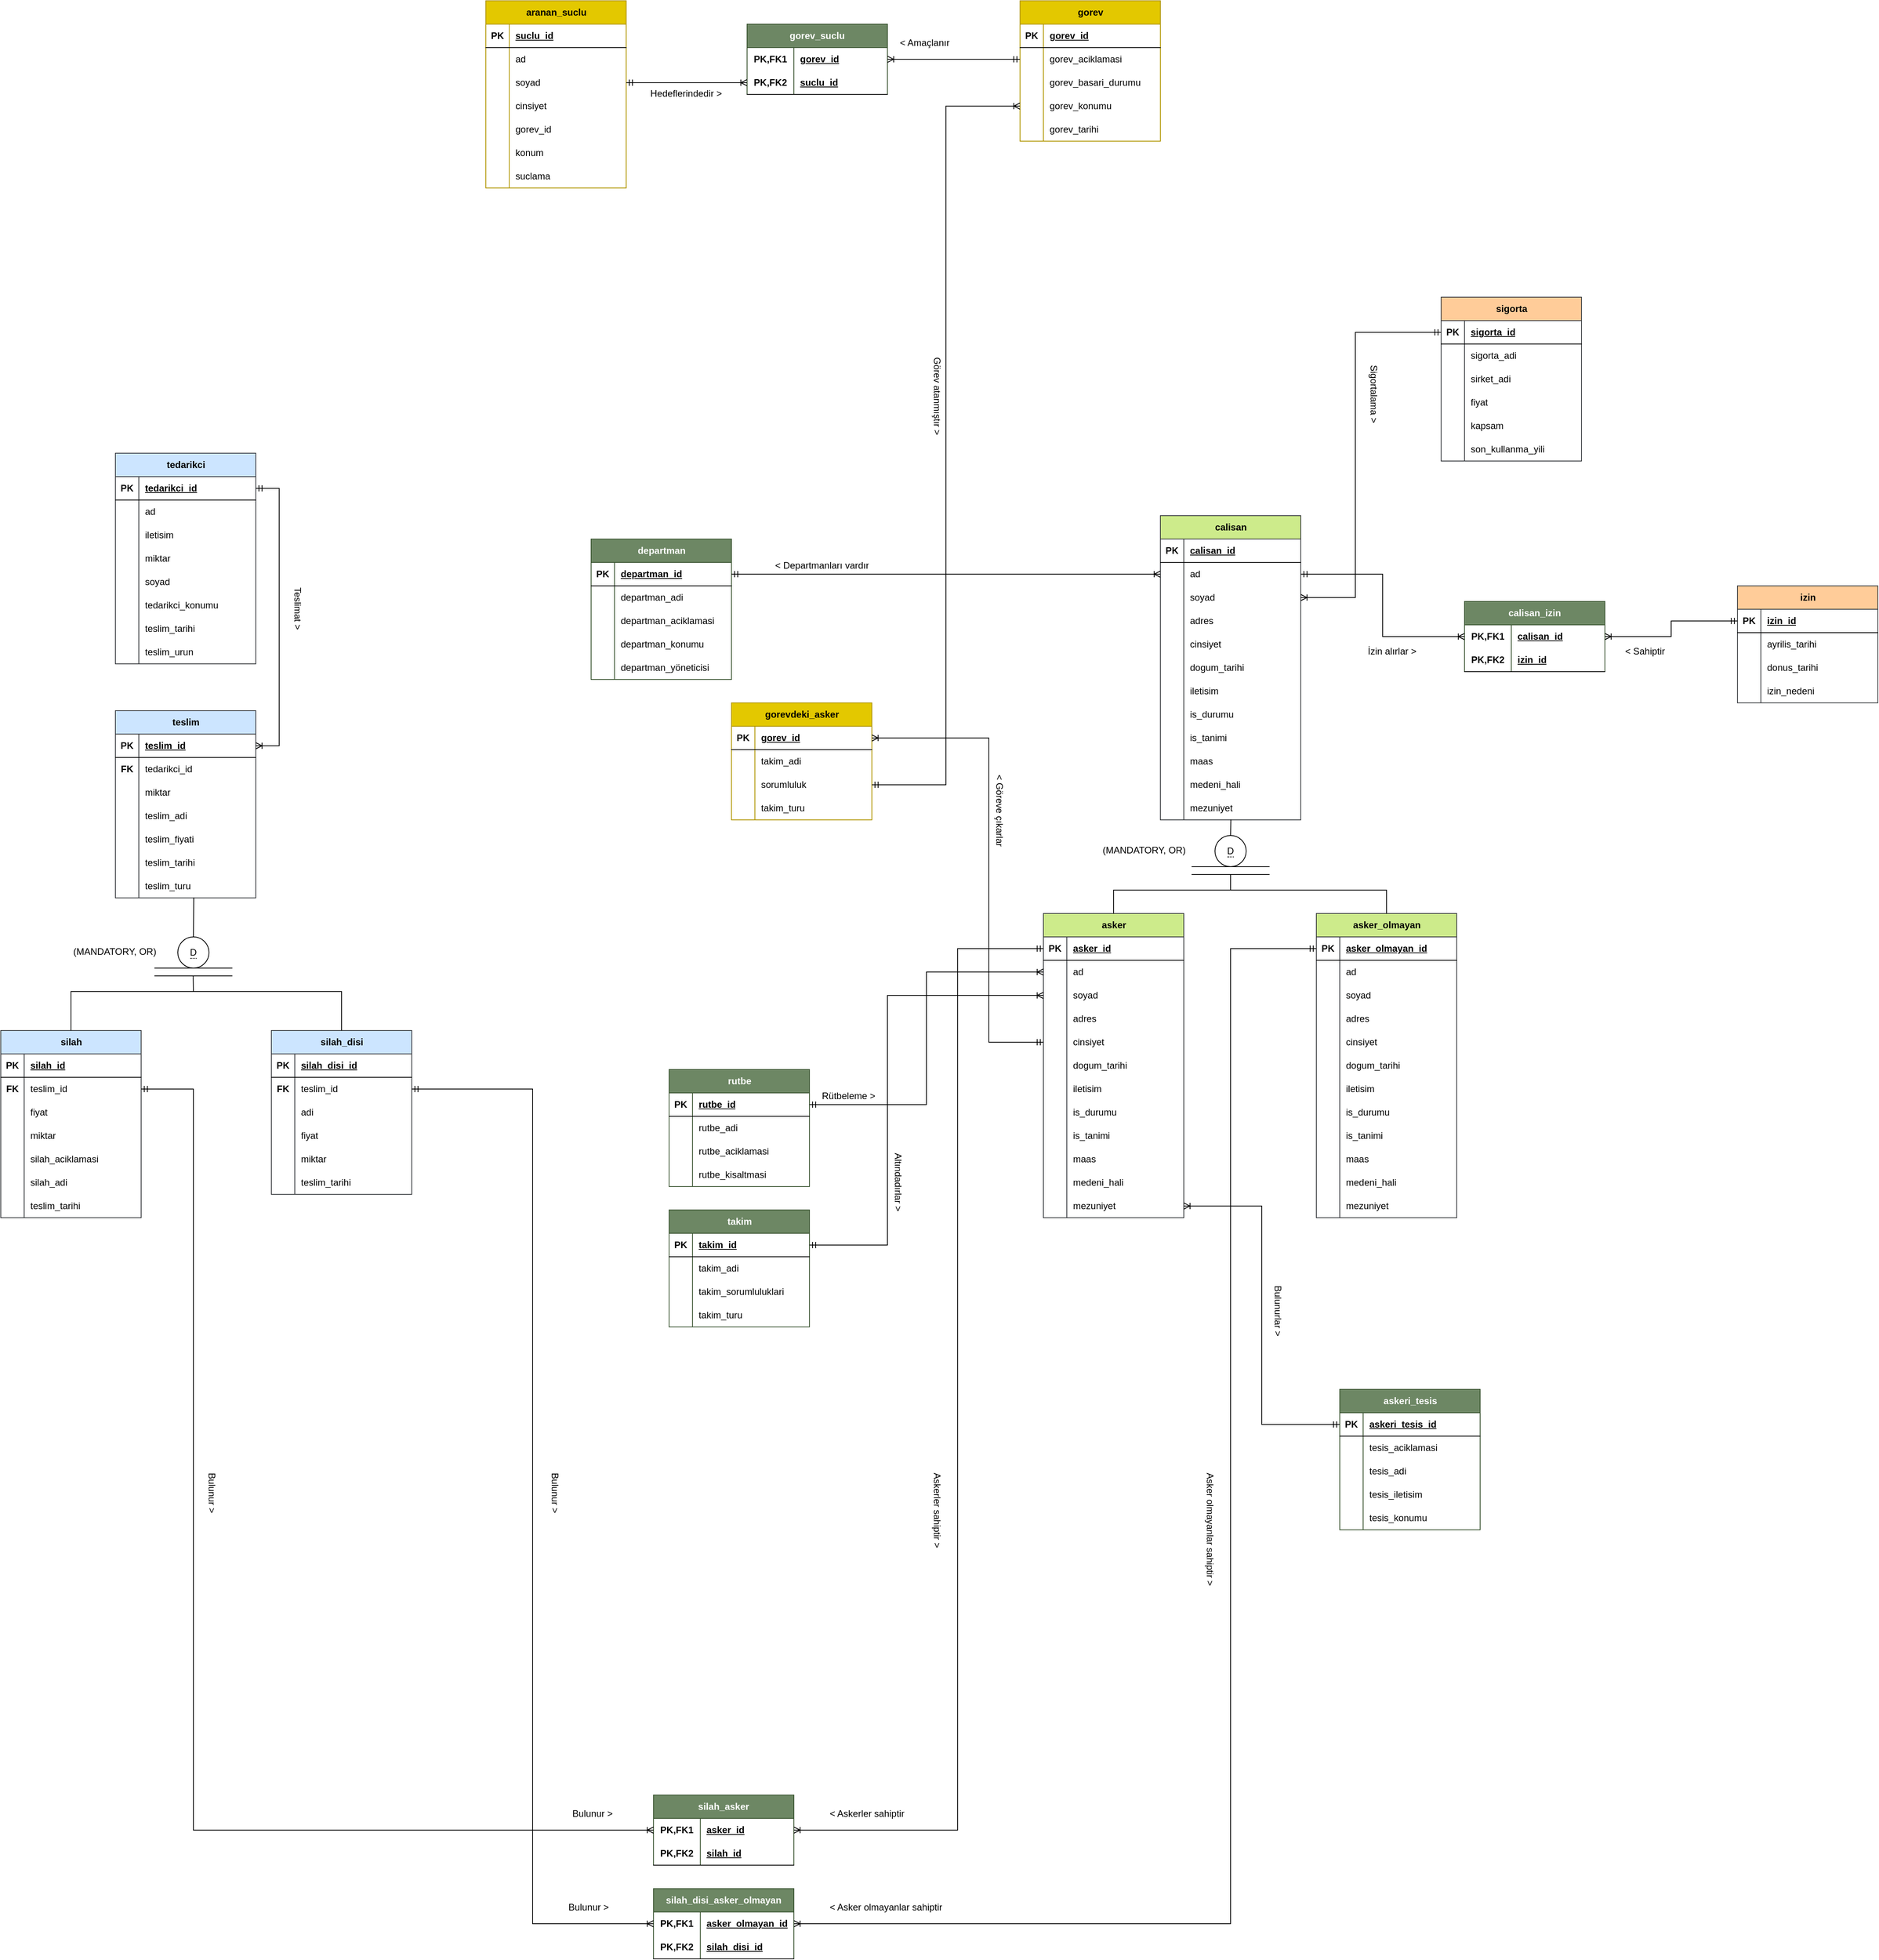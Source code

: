 <mxfile version="25.0.3">
  <diagram id="nFkCzohBAwzyZv-kmQAh" name="Sayfa -2">
    <mxGraphModel dx="6577" dy="3619" grid="1" gridSize="10" guides="1" tooltips="1" connect="1" arrows="1" fold="1" page="1" pageScale="1" pageWidth="827" pageHeight="1169" math="0" shadow="0">
      <root>
        <mxCell id="0" />
        <mxCell id="1" parent="0" />
        <mxCell id="XNYMafgRSbGkRmMIt9qz-1" value="tedarikci" style="shape=table;startSize=30;container=1;collapsible=1;childLayout=tableLayout;fixedRows=1;rowLines=0;fontStyle=1;align=center;resizeLast=1;html=1;labelBackgroundColor=none;fillColor=#cce5ff;strokeColor=#36393d;" parent="1" vertex="1">
          <mxGeometry x="-680" y="80" width="180" height="270" as="geometry" />
        </mxCell>
        <mxCell id="XNYMafgRSbGkRmMIt9qz-2" value="" style="shape=tableRow;horizontal=0;startSize=0;swimlaneHead=0;swimlaneBody=0;fillColor=none;collapsible=0;dropTarget=0;points=[[0,0.5],[1,0.5]];portConstraint=eastwest;top=0;left=0;right=0;bottom=1;labelBackgroundColor=none;" parent="XNYMafgRSbGkRmMIt9qz-1" vertex="1">
          <mxGeometry y="30" width="180" height="30" as="geometry" />
        </mxCell>
        <mxCell id="XNYMafgRSbGkRmMIt9qz-3" value="PK" style="shape=partialRectangle;connectable=0;fillColor=none;top=0;left=0;bottom=0;right=0;fontStyle=1;overflow=hidden;whiteSpace=wrap;html=1;labelBackgroundColor=none;" parent="XNYMafgRSbGkRmMIt9qz-2" vertex="1">
          <mxGeometry width="30" height="30" as="geometry">
            <mxRectangle width="30" height="30" as="alternateBounds" />
          </mxGeometry>
        </mxCell>
        <mxCell id="XNYMafgRSbGkRmMIt9qz-4" value="tedarikci_id" style="shape=partialRectangle;connectable=0;fillColor=none;top=0;left=0;bottom=0;right=0;align=left;spacingLeft=6;fontStyle=5;overflow=hidden;whiteSpace=wrap;html=1;labelBackgroundColor=none;" parent="XNYMafgRSbGkRmMIt9qz-2" vertex="1">
          <mxGeometry x="30" width="150" height="30" as="geometry">
            <mxRectangle width="150" height="30" as="alternateBounds" />
          </mxGeometry>
        </mxCell>
        <mxCell id="XNYMafgRSbGkRmMIt9qz-5" value="" style="shape=tableRow;horizontal=0;startSize=0;swimlaneHead=0;swimlaneBody=0;fillColor=none;collapsible=0;dropTarget=0;points=[[0,0.5],[1,0.5]];portConstraint=eastwest;top=0;left=0;right=0;bottom=0;labelBackgroundColor=none;" parent="XNYMafgRSbGkRmMIt9qz-1" vertex="1">
          <mxGeometry y="60" width="180" height="30" as="geometry" />
        </mxCell>
        <mxCell id="XNYMafgRSbGkRmMIt9qz-6" value="" style="shape=partialRectangle;connectable=0;fillColor=none;top=0;left=0;bottom=0;right=0;editable=1;overflow=hidden;whiteSpace=wrap;html=1;labelBackgroundColor=none;" parent="XNYMafgRSbGkRmMIt9qz-5" vertex="1">
          <mxGeometry width="30" height="30" as="geometry">
            <mxRectangle width="30" height="30" as="alternateBounds" />
          </mxGeometry>
        </mxCell>
        <mxCell id="XNYMafgRSbGkRmMIt9qz-7" value="ad" style="shape=partialRectangle;connectable=0;fillColor=none;top=0;left=0;bottom=0;right=0;align=left;spacingLeft=6;overflow=hidden;whiteSpace=wrap;html=1;labelBackgroundColor=none;" parent="XNYMafgRSbGkRmMIt9qz-5" vertex="1">
          <mxGeometry x="30" width="150" height="30" as="geometry">
            <mxRectangle width="150" height="30" as="alternateBounds" />
          </mxGeometry>
        </mxCell>
        <mxCell id="XNYMafgRSbGkRmMIt9qz-8" value="" style="shape=tableRow;horizontal=0;startSize=0;swimlaneHead=0;swimlaneBody=0;fillColor=none;collapsible=0;dropTarget=0;points=[[0,0.5],[1,0.5]];portConstraint=eastwest;top=0;left=0;right=0;bottom=0;labelBackgroundColor=none;" parent="XNYMafgRSbGkRmMIt9qz-1" vertex="1">
          <mxGeometry y="90" width="180" height="30" as="geometry" />
        </mxCell>
        <mxCell id="XNYMafgRSbGkRmMIt9qz-9" value="" style="shape=partialRectangle;connectable=0;fillColor=none;top=0;left=0;bottom=0;right=0;editable=1;overflow=hidden;whiteSpace=wrap;html=1;labelBackgroundColor=none;" parent="XNYMafgRSbGkRmMIt9qz-8" vertex="1">
          <mxGeometry width="30" height="30" as="geometry">
            <mxRectangle width="30" height="30" as="alternateBounds" />
          </mxGeometry>
        </mxCell>
        <mxCell id="XNYMafgRSbGkRmMIt9qz-10" value="iletisim" style="shape=partialRectangle;connectable=0;fillColor=none;top=0;left=0;bottom=0;right=0;align=left;spacingLeft=6;overflow=hidden;whiteSpace=wrap;html=1;labelBackgroundColor=none;" parent="XNYMafgRSbGkRmMIt9qz-8" vertex="1">
          <mxGeometry x="30" width="150" height="30" as="geometry">
            <mxRectangle width="150" height="30" as="alternateBounds" />
          </mxGeometry>
        </mxCell>
        <mxCell id="XNYMafgRSbGkRmMIt9qz-11" value="" style="shape=tableRow;horizontal=0;startSize=0;swimlaneHead=0;swimlaneBody=0;fillColor=none;collapsible=0;dropTarget=0;points=[[0,0.5],[1,0.5]];portConstraint=eastwest;top=0;left=0;right=0;bottom=0;labelBackgroundColor=none;" parent="XNYMafgRSbGkRmMIt9qz-1" vertex="1">
          <mxGeometry y="120" width="180" height="30" as="geometry" />
        </mxCell>
        <mxCell id="XNYMafgRSbGkRmMIt9qz-12" value="" style="shape=partialRectangle;connectable=0;fillColor=none;top=0;left=0;bottom=0;right=0;editable=1;overflow=hidden;whiteSpace=wrap;html=1;labelBackgroundColor=none;" parent="XNYMafgRSbGkRmMIt9qz-11" vertex="1">
          <mxGeometry width="30" height="30" as="geometry">
            <mxRectangle width="30" height="30" as="alternateBounds" />
          </mxGeometry>
        </mxCell>
        <mxCell id="XNYMafgRSbGkRmMIt9qz-13" value="miktar" style="shape=partialRectangle;connectable=0;fillColor=none;top=0;left=0;bottom=0;right=0;align=left;spacingLeft=6;overflow=hidden;whiteSpace=wrap;html=1;labelBackgroundColor=none;" parent="XNYMafgRSbGkRmMIt9qz-11" vertex="1">
          <mxGeometry x="30" width="150" height="30" as="geometry">
            <mxRectangle width="150" height="30" as="alternateBounds" />
          </mxGeometry>
        </mxCell>
        <mxCell id="XNYMafgRSbGkRmMIt9qz-27" value="" style="shape=tableRow;horizontal=0;startSize=0;swimlaneHead=0;swimlaneBody=0;fillColor=none;collapsible=0;dropTarget=0;points=[[0,0.5],[1,0.5]];portConstraint=eastwest;top=0;left=0;right=0;bottom=0;labelBackgroundColor=none;" parent="XNYMafgRSbGkRmMIt9qz-1" vertex="1">
          <mxGeometry y="150" width="180" height="30" as="geometry" />
        </mxCell>
        <mxCell id="XNYMafgRSbGkRmMIt9qz-28" value="" style="shape=partialRectangle;connectable=0;fillColor=none;top=0;left=0;bottom=0;right=0;editable=1;overflow=hidden;whiteSpace=wrap;html=1;labelBackgroundColor=none;" parent="XNYMafgRSbGkRmMIt9qz-27" vertex="1">
          <mxGeometry width="30" height="30" as="geometry">
            <mxRectangle width="30" height="30" as="alternateBounds" />
          </mxGeometry>
        </mxCell>
        <mxCell id="XNYMafgRSbGkRmMIt9qz-29" value="soyad" style="shape=partialRectangle;connectable=0;fillColor=none;top=0;left=0;bottom=0;right=0;align=left;spacingLeft=6;overflow=hidden;whiteSpace=wrap;html=1;labelBackgroundColor=none;" parent="XNYMafgRSbGkRmMIt9qz-27" vertex="1">
          <mxGeometry x="30" width="150" height="30" as="geometry">
            <mxRectangle width="150" height="30" as="alternateBounds" />
          </mxGeometry>
        </mxCell>
        <mxCell id="XNYMafgRSbGkRmMIt9qz-30" value="" style="shape=tableRow;horizontal=0;startSize=0;swimlaneHead=0;swimlaneBody=0;fillColor=none;collapsible=0;dropTarget=0;points=[[0,0.5],[1,0.5]];portConstraint=eastwest;top=0;left=0;right=0;bottom=0;labelBackgroundColor=none;" parent="XNYMafgRSbGkRmMIt9qz-1" vertex="1">
          <mxGeometry y="180" width="180" height="30" as="geometry" />
        </mxCell>
        <mxCell id="XNYMafgRSbGkRmMIt9qz-31" value="" style="shape=partialRectangle;connectable=0;fillColor=none;top=0;left=0;bottom=0;right=0;editable=1;overflow=hidden;whiteSpace=wrap;html=1;labelBackgroundColor=none;" parent="XNYMafgRSbGkRmMIt9qz-30" vertex="1">
          <mxGeometry width="30" height="30" as="geometry">
            <mxRectangle width="30" height="30" as="alternateBounds" />
          </mxGeometry>
        </mxCell>
        <mxCell id="XNYMafgRSbGkRmMIt9qz-32" value="tedarikci_konumu" style="shape=partialRectangle;connectable=0;fillColor=none;top=0;left=0;bottom=0;right=0;align=left;spacingLeft=6;overflow=hidden;whiteSpace=wrap;html=1;labelBackgroundColor=none;" parent="XNYMafgRSbGkRmMIt9qz-30" vertex="1">
          <mxGeometry x="30" width="150" height="30" as="geometry">
            <mxRectangle width="150" height="30" as="alternateBounds" />
          </mxGeometry>
        </mxCell>
        <mxCell id="XNYMafgRSbGkRmMIt9qz-36" value="" style="shape=tableRow;horizontal=0;startSize=0;swimlaneHead=0;swimlaneBody=0;fillColor=none;collapsible=0;dropTarget=0;points=[[0,0.5],[1,0.5]];portConstraint=eastwest;top=0;left=0;right=0;bottom=0;labelBackgroundColor=none;" parent="XNYMafgRSbGkRmMIt9qz-1" vertex="1">
          <mxGeometry y="210" width="180" height="30" as="geometry" />
        </mxCell>
        <mxCell id="XNYMafgRSbGkRmMIt9qz-37" value="" style="shape=partialRectangle;connectable=0;fillColor=none;top=0;left=0;bottom=0;right=0;editable=1;overflow=hidden;whiteSpace=wrap;html=1;labelBackgroundColor=none;" parent="XNYMafgRSbGkRmMIt9qz-36" vertex="1">
          <mxGeometry width="30" height="30" as="geometry">
            <mxRectangle width="30" height="30" as="alternateBounds" />
          </mxGeometry>
        </mxCell>
        <mxCell id="XNYMafgRSbGkRmMIt9qz-38" value="teslim_tarihi" style="shape=partialRectangle;connectable=0;fillColor=none;top=0;left=0;bottom=0;right=0;align=left;spacingLeft=6;overflow=hidden;whiteSpace=wrap;html=1;labelBackgroundColor=none;" parent="XNYMafgRSbGkRmMIt9qz-36" vertex="1">
          <mxGeometry x="30" width="150" height="30" as="geometry">
            <mxRectangle width="150" height="30" as="alternateBounds" />
          </mxGeometry>
        </mxCell>
        <mxCell id="XNYMafgRSbGkRmMIt9qz-33" value="" style="shape=tableRow;horizontal=0;startSize=0;swimlaneHead=0;swimlaneBody=0;fillColor=none;collapsible=0;dropTarget=0;points=[[0,0.5],[1,0.5]];portConstraint=eastwest;top=0;left=0;right=0;bottom=0;labelBackgroundColor=none;" parent="XNYMafgRSbGkRmMIt9qz-1" vertex="1">
          <mxGeometry y="240" width="180" height="30" as="geometry" />
        </mxCell>
        <mxCell id="XNYMafgRSbGkRmMIt9qz-34" value="" style="shape=partialRectangle;connectable=0;fillColor=none;top=0;left=0;bottom=0;right=0;editable=1;overflow=hidden;whiteSpace=wrap;html=1;labelBackgroundColor=none;" parent="XNYMafgRSbGkRmMIt9qz-33" vertex="1">
          <mxGeometry width="30" height="30" as="geometry">
            <mxRectangle width="30" height="30" as="alternateBounds" />
          </mxGeometry>
        </mxCell>
        <mxCell id="XNYMafgRSbGkRmMIt9qz-35" value="teslim_urun" style="shape=partialRectangle;connectable=0;fillColor=none;top=0;left=0;bottom=0;right=0;align=left;spacingLeft=6;overflow=hidden;whiteSpace=wrap;html=1;labelBackgroundColor=none;" parent="XNYMafgRSbGkRmMIt9qz-33" vertex="1">
          <mxGeometry x="30" width="150" height="30" as="geometry">
            <mxRectangle width="150" height="30" as="alternateBounds" />
          </mxGeometry>
        </mxCell>
        <mxCell id="XNYMafgRSbGkRmMIt9qz-14" value="teslim" style="shape=table;startSize=30;container=1;collapsible=1;childLayout=tableLayout;fixedRows=1;rowLines=0;fontStyle=1;align=center;resizeLast=1;html=1;labelBackgroundColor=none;fillColor=#cce5ff;strokeColor=#36393d;" parent="1" vertex="1">
          <mxGeometry x="-680" y="410" width="180" height="240" as="geometry" />
        </mxCell>
        <mxCell id="XNYMafgRSbGkRmMIt9qz-15" value="" style="shape=tableRow;horizontal=0;startSize=0;swimlaneHead=0;swimlaneBody=0;fillColor=none;collapsible=0;dropTarget=0;points=[[0,0.5],[1,0.5]];portConstraint=eastwest;top=0;left=0;right=0;bottom=1;labelBackgroundColor=none;" parent="XNYMafgRSbGkRmMIt9qz-14" vertex="1">
          <mxGeometry y="30" width="180" height="30" as="geometry" />
        </mxCell>
        <mxCell id="XNYMafgRSbGkRmMIt9qz-16" value="PK" style="shape=partialRectangle;connectable=0;fillColor=none;top=0;left=0;bottom=0;right=0;fontStyle=1;overflow=hidden;whiteSpace=wrap;html=1;labelBackgroundColor=none;" parent="XNYMafgRSbGkRmMIt9qz-15" vertex="1">
          <mxGeometry width="30" height="30" as="geometry">
            <mxRectangle width="30" height="30" as="alternateBounds" />
          </mxGeometry>
        </mxCell>
        <mxCell id="XNYMafgRSbGkRmMIt9qz-17" value="teslim_id" style="shape=partialRectangle;connectable=0;fillColor=none;top=0;left=0;bottom=0;right=0;align=left;spacingLeft=6;fontStyle=5;overflow=hidden;whiteSpace=wrap;html=1;labelBackgroundColor=none;" parent="XNYMafgRSbGkRmMIt9qz-15" vertex="1">
          <mxGeometry x="30" width="150" height="30" as="geometry">
            <mxRectangle width="150" height="30" as="alternateBounds" />
          </mxGeometry>
        </mxCell>
        <mxCell id="XNYMafgRSbGkRmMIt9qz-18" value="" style="shape=tableRow;horizontal=0;startSize=0;swimlaneHead=0;swimlaneBody=0;fillColor=none;collapsible=0;dropTarget=0;points=[[0,0.5],[1,0.5]];portConstraint=eastwest;top=0;left=0;right=0;bottom=0;labelBackgroundColor=none;" parent="XNYMafgRSbGkRmMIt9qz-14" vertex="1">
          <mxGeometry y="60" width="180" height="30" as="geometry" />
        </mxCell>
        <mxCell id="XNYMafgRSbGkRmMIt9qz-19" value="&lt;span style=&quot;color: rgb(0, 0, 0); font-family: Helvetica; font-size: 12px; font-style: normal; font-variant-ligatures: normal; font-variant-caps: normal; font-weight: 700; letter-spacing: normal; orphans: 2; text-align: center; text-indent: 0px; text-transform: none; widows: 2; word-spacing: 0px; -webkit-text-stroke-width: 0px; white-space: normal; background-color: rgb(251, 251, 251); text-decoration-thickness: initial; text-decoration-style: initial; text-decoration-color: initial; display: inline !important; float: none;&quot;&gt;FK&lt;/span&gt;" style="shape=partialRectangle;connectable=0;fillColor=none;top=0;left=0;bottom=0;right=0;editable=1;overflow=hidden;whiteSpace=wrap;html=1;labelBackgroundColor=none;" parent="XNYMafgRSbGkRmMIt9qz-18" vertex="1">
          <mxGeometry width="30" height="30" as="geometry">
            <mxRectangle width="30" height="30" as="alternateBounds" />
          </mxGeometry>
        </mxCell>
        <mxCell id="XNYMafgRSbGkRmMIt9qz-20" value="tedarikci_id" style="shape=partialRectangle;connectable=0;fillColor=none;top=0;left=0;bottom=0;right=0;align=left;spacingLeft=6;overflow=hidden;whiteSpace=wrap;html=1;labelBackgroundColor=none;" parent="XNYMafgRSbGkRmMIt9qz-18" vertex="1">
          <mxGeometry x="30" width="150" height="30" as="geometry">
            <mxRectangle width="150" height="30" as="alternateBounds" />
          </mxGeometry>
        </mxCell>
        <mxCell id="XNYMafgRSbGkRmMIt9qz-21" value="" style="shape=tableRow;horizontal=0;startSize=0;swimlaneHead=0;swimlaneBody=0;fillColor=none;collapsible=0;dropTarget=0;points=[[0,0.5],[1,0.5]];portConstraint=eastwest;top=0;left=0;right=0;bottom=0;labelBackgroundColor=none;" parent="XNYMafgRSbGkRmMIt9qz-14" vertex="1">
          <mxGeometry y="90" width="180" height="30" as="geometry" />
        </mxCell>
        <mxCell id="XNYMafgRSbGkRmMIt9qz-22" value="" style="shape=partialRectangle;connectable=0;fillColor=none;top=0;left=0;bottom=0;right=0;editable=1;overflow=hidden;whiteSpace=wrap;html=1;labelBackgroundColor=none;" parent="XNYMafgRSbGkRmMIt9qz-21" vertex="1">
          <mxGeometry width="30" height="30" as="geometry">
            <mxRectangle width="30" height="30" as="alternateBounds" />
          </mxGeometry>
        </mxCell>
        <mxCell id="XNYMafgRSbGkRmMIt9qz-23" value="miktar" style="shape=partialRectangle;connectable=0;fillColor=none;top=0;left=0;bottom=0;right=0;align=left;spacingLeft=6;overflow=hidden;whiteSpace=wrap;html=1;labelBackgroundColor=none;" parent="XNYMafgRSbGkRmMIt9qz-21" vertex="1">
          <mxGeometry x="30" width="150" height="30" as="geometry">
            <mxRectangle width="150" height="30" as="alternateBounds" />
          </mxGeometry>
        </mxCell>
        <mxCell id="XNYMafgRSbGkRmMIt9qz-24" value="" style="shape=tableRow;horizontal=0;startSize=0;swimlaneHead=0;swimlaneBody=0;fillColor=none;collapsible=0;dropTarget=0;points=[[0,0.5],[1,0.5]];portConstraint=eastwest;top=0;left=0;right=0;bottom=0;labelBackgroundColor=none;" parent="XNYMafgRSbGkRmMIt9qz-14" vertex="1">
          <mxGeometry y="120" width="180" height="30" as="geometry" />
        </mxCell>
        <mxCell id="XNYMafgRSbGkRmMIt9qz-25" value="" style="shape=partialRectangle;connectable=0;fillColor=none;top=0;left=0;bottom=0;right=0;editable=1;overflow=hidden;whiteSpace=wrap;html=1;labelBackgroundColor=none;" parent="XNYMafgRSbGkRmMIt9qz-24" vertex="1">
          <mxGeometry width="30" height="30" as="geometry">
            <mxRectangle width="30" height="30" as="alternateBounds" />
          </mxGeometry>
        </mxCell>
        <mxCell id="XNYMafgRSbGkRmMIt9qz-26" value="teslim_adi" style="shape=partialRectangle;connectable=0;fillColor=none;top=0;left=0;bottom=0;right=0;align=left;spacingLeft=6;overflow=hidden;whiteSpace=wrap;html=1;labelBackgroundColor=none;" parent="XNYMafgRSbGkRmMIt9qz-24" vertex="1">
          <mxGeometry x="30" width="150" height="30" as="geometry">
            <mxRectangle width="150" height="30" as="alternateBounds" />
          </mxGeometry>
        </mxCell>
        <mxCell id="XNYMafgRSbGkRmMIt9qz-59" value="" style="shape=tableRow;horizontal=0;startSize=0;swimlaneHead=0;swimlaneBody=0;fillColor=none;collapsible=0;dropTarget=0;points=[[0,0.5],[1,0.5]];portConstraint=eastwest;top=0;left=0;right=0;bottom=0;labelBackgroundColor=none;" parent="XNYMafgRSbGkRmMIt9qz-14" vertex="1">
          <mxGeometry y="150" width="180" height="30" as="geometry" />
        </mxCell>
        <mxCell id="XNYMafgRSbGkRmMIt9qz-60" value="" style="shape=partialRectangle;connectable=0;fillColor=none;top=0;left=0;bottom=0;right=0;editable=1;overflow=hidden;whiteSpace=wrap;html=1;labelBackgroundColor=none;" parent="XNYMafgRSbGkRmMIt9qz-59" vertex="1">
          <mxGeometry width="30" height="30" as="geometry">
            <mxRectangle width="30" height="30" as="alternateBounds" />
          </mxGeometry>
        </mxCell>
        <mxCell id="XNYMafgRSbGkRmMIt9qz-61" value="teslim_fiyati" style="shape=partialRectangle;connectable=0;fillColor=none;top=0;left=0;bottom=0;right=0;align=left;spacingLeft=6;overflow=hidden;whiteSpace=wrap;html=1;labelBackgroundColor=none;" parent="XNYMafgRSbGkRmMIt9qz-59" vertex="1">
          <mxGeometry x="30" width="150" height="30" as="geometry">
            <mxRectangle width="150" height="30" as="alternateBounds" />
          </mxGeometry>
        </mxCell>
        <mxCell id="XNYMafgRSbGkRmMIt9qz-62" value="" style="shape=tableRow;horizontal=0;startSize=0;swimlaneHead=0;swimlaneBody=0;fillColor=none;collapsible=0;dropTarget=0;points=[[0,0.5],[1,0.5]];portConstraint=eastwest;top=0;left=0;right=0;bottom=0;labelBackgroundColor=none;" parent="XNYMafgRSbGkRmMIt9qz-14" vertex="1">
          <mxGeometry y="180" width="180" height="30" as="geometry" />
        </mxCell>
        <mxCell id="XNYMafgRSbGkRmMIt9qz-63" value="" style="shape=partialRectangle;connectable=0;fillColor=none;top=0;left=0;bottom=0;right=0;editable=1;overflow=hidden;whiteSpace=wrap;html=1;labelBackgroundColor=none;" parent="XNYMafgRSbGkRmMIt9qz-62" vertex="1">
          <mxGeometry width="30" height="30" as="geometry">
            <mxRectangle width="30" height="30" as="alternateBounds" />
          </mxGeometry>
        </mxCell>
        <mxCell id="XNYMafgRSbGkRmMIt9qz-64" value="teslim_tarihi" style="shape=partialRectangle;connectable=0;fillColor=none;top=0;left=0;bottom=0;right=0;align=left;spacingLeft=6;overflow=hidden;whiteSpace=wrap;html=1;labelBackgroundColor=none;" parent="XNYMafgRSbGkRmMIt9qz-62" vertex="1">
          <mxGeometry x="30" width="150" height="30" as="geometry">
            <mxRectangle width="150" height="30" as="alternateBounds" />
          </mxGeometry>
        </mxCell>
        <mxCell id="XNYMafgRSbGkRmMIt9qz-65" value="" style="shape=tableRow;horizontal=0;startSize=0;swimlaneHead=0;swimlaneBody=0;fillColor=none;collapsible=0;dropTarget=0;points=[[0,0.5],[1,0.5]];portConstraint=eastwest;top=0;left=0;right=0;bottom=0;labelBackgroundColor=none;" parent="XNYMafgRSbGkRmMIt9qz-14" vertex="1">
          <mxGeometry y="210" width="180" height="30" as="geometry" />
        </mxCell>
        <mxCell id="XNYMafgRSbGkRmMIt9qz-66" value="" style="shape=partialRectangle;connectable=0;fillColor=none;top=0;left=0;bottom=0;right=0;editable=1;overflow=hidden;whiteSpace=wrap;html=1;labelBackgroundColor=none;" parent="XNYMafgRSbGkRmMIt9qz-65" vertex="1">
          <mxGeometry width="30" height="30" as="geometry">
            <mxRectangle width="30" height="30" as="alternateBounds" />
          </mxGeometry>
        </mxCell>
        <mxCell id="XNYMafgRSbGkRmMIt9qz-67" value="teslim_turu" style="shape=partialRectangle;connectable=0;fillColor=none;top=0;left=0;bottom=0;right=0;align=left;spacingLeft=6;overflow=hidden;whiteSpace=wrap;html=1;labelBackgroundColor=none;" parent="XNYMafgRSbGkRmMIt9qz-65" vertex="1">
          <mxGeometry x="30" width="150" height="30" as="geometry">
            <mxRectangle width="150" height="30" as="alternateBounds" />
          </mxGeometry>
        </mxCell>
        <mxCell id="XNYMafgRSbGkRmMIt9qz-68" value="silah" style="shape=table;startSize=30;container=1;collapsible=1;childLayout=tableLayout;fixedRows=1;rowLines=0;fontStyle=1;align=center;resizeLast=1;html=1;labelBackgroundColor=none;fillColor=#cce5ff;strokeColor=#36393d;" parent="1" vertex="1">
          <mxGeometry x="-827" y="820" width="180" height="240" as="geometry" />
        </mxCell>
        <mxCell id="XNYMafgRSbGkRmMIt9qz-69" value="" style="shape=tableRow;horizontal=0;startSize=0;swimlaneHead=0;swimlaneBody=0;fillColor=none;collapsible=0;dropTarget=0;points=[[0,0.5],[1,0.5]];portConstraint=eastwest;top=0;left=0;right=0;bottom=1;labelBackgroundColor=none;" parent="XNYMafgRSbGkRmMIt9qz-68" vertex="1">
          <mxGeometry y="30" width="180" height="30" as="geometry" />
        </mxCell>
        <mxCell id="XNYMafgRSbGkRmMIt9qz-70" value="PK" style="shape=partialRectangle;connectable=0;fillColor=none;top=0;left=0;bottom=0;right=0;fontStyle=1;overflow=hidden;whiteSpace=wrap;html=1;labelBackgroundColor=none;" parent="XNYMafgRSbGkRmMIt9qz-69" vertex="1">
          <mxGeometry width="30" height="30" as="geometry">
            <mxRectangle width="30" height="30" as="alternateBounds" />
          </mxGeometry>
        </mxCell>
        <mxCell id="XNYMafgRSbGkRmMIt9qz-71" value="silah_id" style="shape=partialRectangle;connectable=0;fillColor=none;top=0;left=0;bottom=0;right=0;align=left;spacingLeft=6;fontStyle=5;overflow=hidden;whiteSpace=wrap;html=1;labelBackgroundColor=none;" parent="XNYMafgRSbGkRmMIt9qz-69" vertex="1">
          <mxGeometry x="30" width="150" height="30" as="geometry">
            <mxRectangle width="150" height="30" as="alternateBounds" />
          </mxGeometry>
        </mxCell>
        <mxCell id="XNYMafgRSbGkRmMIt9qz-72" value="" style="shape=tableRow;horizontal=0;startSize=0;swimlaneHead=0;swimlaneBody=0;fillColor=none;collapsible=0;dropTarget=0;points=[[0,0.5],[1,0.5]];portConstraint=eastwest;top=0;left=0;right=0;bottom=0;labelBackgroundColor=none;" parent="XNYMafgRSbGkRmMIt9qz-68" vertex="1">
          <mxGeometry y="60" width="180" height="30" as="geometry" />
        </mxCell>
        <mxCell id="XNYMafgRSbGkRmMIt9qz-73" value="&lt;span style=&quot;color: rgb(0, 0, 0); font-family: Helvetica; font-size: 12px; font-style: normal; font-variant-ligatures: normal; font-variant-caps: normal; font-weight: 700; letter-spacing: normal; orphans: 2; text-align: center; text-indent: 0px; text-transform: none; widows: 2; word-spacing: 0px; -webkit-text-stroke-width: 0px; white-space: normal; background-color: rgb(251, 251, 251); text-decoration-thickness: initial; text-decoration-style: initial; text-decoration-color: initial; display: inline !important; float: none;&quot;&gt;FK&lt;/span&gt;" style="shape=partialRectangle;connectable=0;fillColor=none;top=0;left=0;bottom=0;right=0;editable=1;overflow=hidden;whiteSpace=wrap;html=1;labelBackgroundColor=none;" parent="XNYMafgRSbGkRmMIt9qz-72" vertex="1">
          <mxGeometry width="30" height="30" as="geometry">
            <mxRectangle width="30" height="30" as="alternateBounds" />
          </mxGeometry>
        </mxCell>
        <mxCell id="XNYMafgRSbGkRmMIt9qz-74" value="teslim_id" style="shape=partialRectangle;connectable=0;fillColor=none;top=0;left=0;bottom=0;right=0;align=left;spacingLeft=6;overflow=hidden;whiteSpace=wrap;html=1;labelBackgroundColor=none;" parent="XNYMafgRSbGkRmMIt9qz-72" vertex="1">
          <mxGeometry x="30" width="150" height="30" as="geometry">
            <mxRectangle width="150" height="30" as="alternateBounds" />
          </mxGeometry>
        </mxCell>
        <mxCell id="XNYMafgRSbGkRmMIt9qz-75" value="" style="shape=tableRow;horizontal=0;startSize=0;swimlaneHead=0;swimlaneBody=0;fillColor=none;collapsible=0;dropTarget=0;points=[[0,0.5],[1,0.5]];portConstraint=eastwest;top=0;left=0;right=0;bottom=0;labelBackgroundColor=none;" parent="XNYMafgRSbGkRmMIt9qz-68" vertex="1">
          <mxGeometry y="90" width="180" height="30" as="geometry" />
        </mxCell>
        <mxCell id="XNYMafgRSbGkRmMIt9qz-76" value="" style="shape=partialRectangle;connectable=0;fillColor=none;top=0;left=0;bottom=0;right=0;editable=1;overflow=hidden;whiteSpace=wrap;html=1;labelBackgroundColor=none;" parent="XNYMafgRSbGkRmMIt9qz-75" vertex="1">
          <mxGeometry width="30" height="30" as="geometry">
            <mxRectangle width="30" height="30" as="alternateBounds" />
          </mxGeometry>
        </mxCell>
        <mxCell id="XNYMafgRSbGkRmMIt9qz-77" value="fiyat" style="shape=partialRectangle;connectable=0;fillColor=none;top=0;left=0;bottom=0;right=0;align=left;spacingLeft=6;overflow=hidden;whiteSpace=wrap;html=1;labelBackgroundColor=none;" parent="XNYMafgRSbGkRmMIt9qz-75" vertex="1">
          <mxGeometry x="30" width="150" height="30" as="geometry">
            <mxRectangle width="150" height="30" as="alternateBounds" />
          </mxGeometry>
        </mxCell>
        <mxCell id="XNYMafgRSbGkRmMIt9qz-78" value="" style="shape=tableRow;horizontal=0;startSize=0;swimlaneHead=0;swimlaneBody=0;fillColor=none;collapsible=0;dropTarget=0;points=[[0,0.5],[1,0.5]];portConstraint=eastwest;top=0;left=0;right=0;bottom=0;labelBackgroundColor=none;" parent="XNYMafgRSbGkRmMIt9qz-68" vertex="1">
          <mxGeometry y="120" width="180" height="30" as="geometry" />
        </mxCell>
        <mxCell id="XNYMafgRSbGkRmMIt9qz-79" value="" style="shape=partialRectangle;connectable=0;fillColor=none;top=0;left=0;bottom=0;right=0;editable=1;overflow=hidden;whiteSpace=wrap;html=1;labelBackgroundColor=none;" parent="XNYMafgRSbGkRmMIt9qz-78" vertex="1">
          <mxGeometry width="30" height="30" as="geometry">
            <mxRectangle width="30" height="30" as="alternateBounds" />
          </mxGeometry>
        </mxCell>
        <mxCell id="XNYMafgRSbGkRmMIt9qz-80" value="miktar" style="shape=partialRectangle;connectable=0;fillColor=none;top=0;left=0;bottom=0;right=0;align=left;spacingLeft=6;overflow=hidden;whiteSpace=wrap;html=1;labelBackgroundColor=none;" parent="XNYMafgRSbGkRmMIt9qz-78" vertex="1">
          <mxGeometry x="30" width="150" height="30" as="geometry">
            <mxRectangle width="150" height="30" as="alternateBounds" />
          </mxGeometry>
        </mxCell>
        <mxCell id="XNYMafgRSbGkRmMIt9qz-81" value="" style="shape=tableRow;horizontal=0;startSize=0;swimlaneHead=0;swimlaneBody=0;fillColor=none;collapsible=0;dropTarget=0;points=[[0,0.5],[1,0.5]];portConstraint=eastwest;top=0;left=0;right=0;bottom=0;labelBackgroundColor=none;" parent="XNYMafgRSbGkRmMIt9qz-68" vertex="1">
          <mxGeometry y="150" width="180" height="30" as="geometry" />
        </mxCell>
        <mxCell id="XNYMafgRSbGkRmMIt9qz-82" value="" style="shape=partialRectangle;connectable=0;fillColor=none;top=0;left=0;bottom=0;right=0;editable=1;overflow=hidden;whiteSpace=wrap;html=1;labelBackgroundColor=none;" parent="XNYMafgRSbGkRmMIt9qz-81" vertex="1">
          <mxGeometry width="30" height="30" as="geometry">
            <mxRectangle width="30" height="30" as="alternateBounds" />
          </mxGeometry>
        </mxCell>
        <mxCell id="XNYMafgRSbGkRmMIt9qz-83" value="silah_aciklamasi" style="shape=partialRectangle;connectable=0;fillColor=none;top=0;left=0;bottom=0;right=0;align=left;spacingLeft=6;overflow=hidden;whiteSpace=wrap;html=1;labelBackgroundColor=none;" parent="XNYMafgRSbGkRmMIt9qz-81" vertex="1">
          <mxGeometry x="30" width="150" height="30" as="geometry">
            <mxRectangle width="150" height="30" as="alternateBounds" />
          </mxGeometry>
        </mxCell>
        <mxCell id="XNYMafgRSbGkRmMIt9qz-84" value="" style="shape=tableRow;horizontal=0;startSize=0;swimlaneHead=0;swimlaneBody=0;fillColor=none;collapsible=0;dropTarget=0;points=[[0,0.5],[1,0.5]];portConstraint=eastwest;top=0;left=0;right=0;bottom=0;labelBackgroundColor=none;" parent="XNYMafgRSbGkRmMIt9qz-68" vertex="1">
          <mxGeometry y="180" width="180" height="30" as="geometry" />
        </mxCell>
        <mxCell id="XNYMafgRSbGkRmMIt9qz-85" value="" style="shape=partialRectangle;connectable=0;fillColor=none;top=0;left=0;bottom=0;right=0;editable=1;overflow=hidden;whiteSpace=wrap;html=1;labelBackgroundColor=none;" parent="XNYMafgRSbGkRmMIt9qz-84" vertex="1">
          <mxGeometry width="30" height="30" as="geometry">
            <mxRectangle width="30" height="30" as="alternateBounds" />
          </mxGeometry>
        </mxCell>
        <mxCell id="XNYMafgRSbGkRmMIt9qz-86" value="silah_adi" style="shape=partialRectangle;connectable=0;fillColor=none;top=0;left=0;bottom=0;right=0;align=left;spacingLeft=6;overflow=hidden;whiteSpace=wrap;html=1;labelBackgroundColor=none;" parent="XNYMafgRSbGkRmMIt9qz-84" vertex="1">
          <mxGeometry x="30" width="150" height="30" as="geometry">
            <mxRectangle width="150" height="30" as="alternateBounds" />
          </mxGeometry>
        </mxCell>
        <mxCell id="XNYMafgRSbGkRmMIt9qz-87" value="" style="shape=tableRow;horizontal=0;startSize=0;swimlaneHead=0;swimlaneBody=0;fillColor=none;collapsible=0;dropTarget=0;points=[[0,0.5],[1,0.5]];portConstraint=eastwest;top=0;left=0;right=0;bottom=0;labelBackgroundColor=none;" parent="XNYMafgRSbGkRmMIt9qz-68" vertex="1">
          <mxGeometry y="210" width="180" height="30" as="geometry" />
        </mxCell>
        <mxCell id="XNYMafgRSbGkRmMIt9qz-88" value="" style="shape=partialRectangle;connectable=0;fillColor=none;top=0;left=0;bottom=0;right=0;editable=1;overflow=hidden;whiteSpace=wrap;html=1;labelBackgroundColor=none;" parent="XNYMafgRSbGkRmMIt9qz-87" vertex="1">
          <mxGeometry width="30" height="30" as="geometry">
            <mxRectangle width="30" height="30" as="alternateBounds" />
          </mxGeometry>
        </mxCell>
        <mxCell id="XNYMafgRSbGkRmMIt9qz-89" value="teslim_tarihi" style="shape=partialRectangle;connectable=0;fillColor=none;top=0;left=0;bottom=0;right=0;align=left;spacingLeft=6;overflow=hidden;whiteSpace=wrap;html=1;labelBackgroundColor=none;" parent="XNYMafgRSbGkRmMIt9qz-87" vertex="1">
          <mxGeometry x="30" width="150" height="30" as="geometry">
            <mxRectangle width="150" height="30" as="alternateBounds" />
          </mxGeometry>
        </mxCell>
        <mxCell id="XNYMafgRSbGkRmMIt9qz-90" value="silah_disi" style="shape=table;startSize=30;container=1;collapsible=1;childLayout=tableLayout;fixedRows=1;rowLines=0;fontStyle=1;align=center;resizeLast=1;html=1;labelBackgroundColor=none;fillColor=#cce5ff;strokeColor=#36393d;" parent="1" vertex="1">
          <mxGeometry x="-480" y="820" width="180" height="210" as="geometry" />
        </mxCell>
        <mxCell id="XNYMafgRSbGkRmMIt9qz-91" value="" style="shape=tableRow;horizontal=0;startSize=0;swimlaneHead=0;swimlaneBody=0;fillColor=none;collapsible=0;dropTarget=0;points=[[0,0.5],[1,0.5]];portConstraint=eastwest;top=0;left=0;right=0;bottom=1;labelBackgroundColor=none;" parent="XNYMafgRSbGkRmMIt9qz-90" vertex="1">
          <mxGeometry y="30" width="180" height="30" as="geometry" />
        </mxCell>
        <mxCell id="XNYMafgRSbGkRmMIt9qz-92" value="PK" style="shape=partialRectangle;connectable=0;fillColor=none;top=0;left=0;bottom=0;right=0;fontStyle=1;overflow=hidden;whiteSpace=wrap;html=1;labelBackgroundColor=none;" parent="XNYMafgRSbGkRmMIt9qz-91" vertex="1">
          <mxGeometry width="30" height="30" as="geometry">
            <mxRectangle width="30" height="30" as="alternateBounds" />
          </mxGeometry>
        </mxCell>
        <mxCell id="XNYMafgRSbGkRmMIt9qz-93" value="silah_disi_id" style="shape=partialRectangle;connectable=0;fillColor=none;top=0;left=0;bottom=0;right=0;align=left;spacingLeft=6;fontStyle=5;overflow=hidden;whiteSpace=wrap;html=1;labelBackgroundColor=none;" parent="XNYMafgRSbGkRmMIt9qz-91" vertex="1">
          <mxGeometry x="30" width="150" height="30" as="geometry">
            <mxRectangle width="150" height="30" as="alternateBounds" />
          </mxGeometry>
        </mxCell>
        <mxCell id="XNYMafgRSbGkRmMIt9qz-94" value="" style="shape=tableRow;horizontal=0;startSize=0;swimlaneHead=0;swimlaneBody=0;fillColor=none;collapsible=0;dropTarget=0;points=[[0,0.5],[1,0.5]];portConstraint=eastwest;top=0;left=0;right=0;bottom=0;labelBackgroundColor=none;" parent="XNYMafgRSbGkRmMIt9qz-90" vertex="1">
          <mxGeometry y="60" width="180" height="30" as="geometry" />
        </mxCell>
        <mxCell id="XNYMafgRSbGkRmMIt9qz-95" value="&lt;span style=&quot;color: rgb(0, 0, 0); font-family: Helvetica; font-size: 12px; font-style: normal; font-variant-ligatures: normal; font-variant-caps: normal; font-weight: 700; letter-spacing: normal; orphans: 2; text-align: center; text-indent: 0px; text-transform: none; widows: 2; word-spacing: 0px; -webkit-text-stroke-width: 0px; white-space: normal; background-color: rgb(251, 251, 251); text-decoration-thickness: initial; text-decoration-style: initial; text-decoration-color: initial; display: inline !important; float: none;&quot;&gt;FK&lt;/span&gt;" style="shape=partialRectangle;connectable=0;fillColor=none;top=0;left=0;bottom=0;right=0;editable=1;overflow=hidden;whiteSpace=wrap;html=1;labelBackgroundColor=none;" parent="XNYMafgRSbGkRmMIt9qz-94" vertex="1">
          <mxGeometry width="30" height="30" as="geometry">
            <mxRectangle width="30" height="30" as="alternateBounds" />
          </mxGeometry>
        </mxCell>
        <mxCell id="XNYMafgRSbGkRmMIt9qz-96" value="teslim_id" style="shape=partialRectangle;connectable=0;fillColor=none;top=0;left=0;bottom=0;right=0;align=left;spacingLeft=6;overflow=hidden;whiteSpace=wrap;html=1;labelBackgroundColor=none;" parent="XNYMafgRSbGkRmMIt9qz-94" vertex="1">
          <mxGeometry x="30" width="150" height="30" as="geometry">
            <mxRectangle width="150" height="30" as="alternateBounds" />
          </mxGeometry>
        </mxCell>
        <mxCell id="XNYMafgRSbGkRmMIt9qz-97" value="" style="shape=tableRow;horizontal=0;startSize=0;swimlaneHead=0;swimlaneBody=0;fillColor=none;collapsible=0;dropTarget=0;points=[[0,0.5],[1,0.5]];portConstraint=eastwest;top=0;left=0;right=0;bottom=0;labelBackgroundColor=none;" parent="XNYMafgRSbGkRmMIt9qz-90" vertex="1">
          <mxGeometry y="90" width="180" height="30" as="geometry" />
        </mxCell>
        <mxCell id="XNYMafgRSbGkRmMIt9qz-98" value="" style="shape=partialRectangle;connectable=0;fillColor=none;top=0;left=0;bottom=0;right=0;editable=1;overflow=hidden;whiteSpace=wrap;html=1;labelBackgroundColor=none;" parent="XNYMafgRSbGkRmMIt9qz-97" vertex="1">
          <mxGeometry width="30" height="30" as="geometry">
            <mxRectangle width="30" height="30" as="alternateBounds" />
          </mxGeometry>
        </mxCell>
        <mxCell id="XNYMafgRSbGkRmMIt9qz-99" value="adi" style="shape=partialRectangle;connectable=0;fillColor=none;top=0;left=0;bottom=0;right=0;align=left;spacingLeft=6;overflow=hidden;whiteSpace=wrap;html=1;labelBackgroundColor=none;" parent="XNYMafgRSbGkRmMIt9qz-97" vertex="1">
          <mxGeometry x="30" width="150" height="30" as="geometry">
            <mxRectangle width="150" height="30" as="alternateBounds" />
          </mxGeometry>
        </mxCell>
        <mxCell id="XNYMafgRSbGkRmMIt9qz-100" value="" style="shape=tableRow;horizontal=0;startSize=0;swimlaneHead=0;swimlaneBody=0;fillColor=none;collapsible=0;dropTarget=0;points=[[0,0.5],[1,0.5]];portConstraint=eastwest;top=0;left=0;right=0;bottom=0;labelBackgroundColor=none;" parent="XNYMafgRSbGkRmMIt9qz-90" vertex="1">
          <mxGeometry y="120" width="180" height="30" as="geometry" />
        </mxCell>
        <mxCell id="XNYMafgRSbGkRmMIt9qz-101" value="" style="shape=partialRectangle;connectable=0;fillColor=none;top=0;left=0;bottom=0;right=0;editable=1;overflow=hidden;whiteSpace=wrap;html=1;labelBackgroundColor=none;" parent="XNYMafgRSbGkRmMIt9qz-100" vertex="1">
          <mxGeometry width="30" height="30" as="geometry">
            <mxRectangle width="30" height="30" as="alternateBounds" />
          </mxGeometry>
        </mxCell>
        <mxCell id="XNYMafgRSbGkRmMIt9qz-102" value="fiyat" style="shape=partialRectangle;connectable=0;fillColor=none;top=0;left=0;bottom=0;right=0;align=left;spacingLeft=6;overflow=hidden;whiteSpace=wrap;html=1;labelBackgroundColor=none;" parent="XNYMafgRSbGkRmMIt9qz-100" vertex="1">
          <mxGeometry x="30" width="150" height="30" as="geometry">
            <mxRectangle width="150" height="30" as="alternateBounds" />
          </mxGeometry>
        </mxCell>
        <mxCell id="XNYMafgRSbGkRmMIt9qz-103" value="" style="shape=tableRow;horizontal=0;startSize=0;swimlaneHead=0;swimlaneBody=0;fillColor=none;collapsible=0;dropTarget=0;points=[[0,0.5],[1,0.5]];portConstraint=eastwest;top=0;left=0;right=0;bottom=0;labelBackgroundColor=none;" parent="XNYMafgRSbGkRmMIt9qz-90" vertex="1">
          <mxGeometry y="150" width="180" height="30" as="geometry" />
        </mxCell>
        <mxCell id="XNYMafgRSbGkRmMIt9qz-104" value="" style="shape=partialRectangle;connectable=0;fillColor=none;top=0;left=0;bottom=0;right=0;editable=1;overflow=hidden;whiteSpace=wrap;html=1;labelBackgroundColor=none;" parent="XNYMafgRSbGkRmMIt9qz-103" vertex="1">
          <mxGeometry width="30" height="30" as="geometry">
            <mxRectangle width="30" height="30" as="alternateBounds" />
          </mxGeometry>
        </mxCell>
        <mxCell id="XNYMafgRSbGkRmMIt9qz-105" value="miktar" style="shape=partialRectangle;connectable=0;fillColor=none;top=0;left=0;bottom=0;right=0;align=left;spacingLeft=6;overflow=hidden;whiteSpace=wrap;html=1;labelBackgroundColor=none;" parent="XNYMafgRSbGkRmMIt9qz-103" vertex="1">
          <mxGeometry x="30" width="150" height="30" as="geometry">
            <mxRectangle width="150" height="30" as="alternateBounds" />
          </mxGeometry>
        </mxCell>
        <mxCell id="XNYMafgRSbGkRmMIt9qz-106" value="" style="shape=tableRow;horizontal=0;startSize=0;swimlaneHead=0;swimlaneBody=0;fillColor=none;collapsible=0;dropTarget=0;points=[[0,0.5],[1,0.5]];portConstraint=eastwest;top=0;left=0;right=0;bottom=0;labelBackgroundColor=none;" parent="XNYMafgRSbGkRmMIt9qz-90" vertex="1">
          <mxGeometry y="180" width="180" height="30" as="geometry" />
        </mxCell>
        <mxCell id="XNYMafgRSbGkRmMIt9qz-107" value="" style="shape=partialRectangle;connectable=0;fillColor=none;top=0;left=0;bottom=0;right=0;editable=1;overflow=hidden;whiteSpace=wrap;html=1;labelBackgroundColor=none;" parent="XNYMafgRSbGkRmMIt9qz-106" vertex="1">
          <mxGeometry width="30" height="30" as="geometry">
            <mxRectangle width="30" height="30" as="alternateBounds" />
          </mxGeometry>
        </mxCell>
        <mxCell id="XNYMafgRSbGkRmMIt9qz-108" value="teslim_tarihi" style="shape=partialRectangle;connectable=0;fillColor=none;top=0;left=0;bottom=0;right=0;align=left;spacingLeft=6;overflow=hidden;whiteSpace=wrap;html=1;labelBackgroundColor=none;" parent="XNYMafgRSbGkRmMIt9qz-106" vertex="1">
          <mxGeometry x="30" width="150" height="30" as="geometry">
            <mxRectangle width="150" height="30" as="alternateBounds" />
          </mxGeometry>
        </mxCell>
        <mxCell id="XNYMafgRSbGkRmMIt9qz-112" value="calisan" style="shape=table;startSize=30;container=1;collapsible=1;childLayout=tableLayout;fixedRows=1;rowLines=0;fontStyle=1;align=center;resizeLast=1;html=1;labelBackgroundColor=none;fillColor=#cdeb8b;strokeColor=#36393d;" parent="1" vertex="1">
          <mxGeometry x="660" y="160" width="180" height="390" as="geometry" />
        </mxCell>
        <mxCell id="XNYMafgRSbGkRmMIt9qz-113" value="" style="shape=tableRow;horizontal=0;startSize=0;swimlaneHead=0;swimlaneBody=0;fillColor=none;collapsible=0;dropTarget=0;points=[[0,0.5],[1,0.5]];portConstraint=eastwest;top=0;left=0;right=0;bottom=1;labelBackgroundColor=none;" parent="XNYMafgRSbGkRmMIt9qz-112" vertex="1">
          <mxGeometry y="30" width="180" height="30" as="geometry" />
        </mxCell>
        <mxCell id="XNYMafgRSbGkRmMIt9qz-114" value="PK" style="shape=partialRectangle;connectable=0;fillColor=none;top=0;left=0;bottom=0;right=0;fontStyle=1;overflow=hidden;whiteSpace=wrap;html=1;labelBackgroundColor=none;" parent="XNYMafgRSbGkRmMIt9qz-113" vertex="1">
          <mxGeometry width="30" height="30" as="geometry">
            <mxRectangle width="30" height="30" as="alternateBounds" />
          </mxGeometry>
        </mxCell>
        <mxCell id="XNYMafgRSbGkRmMIt9qz-115" value="calisan_id" style="shape=partialRectangle;connectable=0;fillColor=none;top=0;left=0;bottom=0;right=0;align=left;spacingLeft=6;fontStyle=5;overflow=hidden;whiteSpace=wrap;html=1;labelBackgroundColor=none;" parent="XNYMafgRSbGkRmMIt9qz-113" vertex="1">
          <mxGeometry x="30" width="150" height="30" as="geometry">
            <mxRectangle width="150" height="30" as="alternateBounds" />
          </mxGeometry>
        </mxCell>
        <mxCell id="XNYMafgRSbGkRmMIt9qz-116" value="" style="shape=tableRow;horizontal=0;startSize=0;swimlaneHead=0;swimlaneBody=0;fillColor=none;collapsible=0;dropTarget=0;points=[[0,0.5],[1,0.5]];portConstraint=eastwest;top=0;left=0;right=0;bottom=0;labelBackgroundColor=none;" parent="XNYMafgRSbGkRmMIt9qz-112" vertex="1">
          <mxGeometry y="60" width="180" height="30" as="geometry" />
        </mxCell>
        <mxCell id="XNYMafgRSbGkRmMIt9qz-117" value="" style="shape=partialRectangle;connectable=0;fillColor=none;top=0;left=0;bottom=0;right=0;editable=1;overflow=hidden;whiteSpace=wrap;html=1;labelBackgroundColor=none;" parent="XNYMafgRSbGkRmMIt9qz-116" vertex="1">
          <mxGeometry width="30" height="30" as="geometry">
            <mxRectangle width="30" height="30" as="alternateBounds" />
          </mxGeometry>
        </mxCell>
        <mxCell id="XNYMafgRSbGkRmMIt9qz-118" value="ad" style="shape=partialRectangle;connectable=0;fillColor=none;top=0;left=0;bottom=0;right=0;align=left;spacingLeft=6;overflow=hidden;whiteSpace=wrap;html=1;labelBackgroundColor=none;" parent="XNYMafgRSbGkRmMIt9qz-116" vertex="1">
          <mxGeometry x="30" width="150" height="30" as="geometry">
            <mxRectangle width="150" height="30" as="alternateBounds" />
          </mxGeometry>
        </mxCell>
        <mxCell id="XNYMafgRSbGkRmMIt9qz-146" value="" style="shape=tableRow;horizontal=0;startSize=0;swimlaneHead=0;swimlaneBody=0;fillColor=none;collapsible=0;dropTarget=0;points=[[0,0.5],[1,0.5]];portConstraint=eastwest;top=0;left=0;right=0;bottom=0;labelBackgroundColor=none;" parent="XNYMafgRSbGkRmMIt9qz-112" vertex="1">
          <mxGeometry y="90" width="180" height="30" as="geometry" />
        </mxCell>
        <mxCell id="XNYMafgRSbGkRmMIt9qz-147" value="" style="shape=partialRectangle;connectable=0;fillColor=none;top=0;left=0;bottom=0;right=0;editable=1;overflow=hidden;whiteSpace=wrap;html=1;labelBackgroundColor=none;" parent="XNYMafgRSbGkRmMIt9qz-146" vertex="1">
          <mxGeometry width="30" height="30" as="geometry">
            <mxRectangle width="30" height="30" as="alternateBounds" />
          </mxGeometry>
        </mxCell>
        <mxCell id="XNYMafgRSbGkRmMIt9qz-148" value="soyad" style="shape=partialRectangle;connectable=0;fillColor=none;top=0;left=0;bottom=0;right=0;align=left;spacingLeft=6;overflow=hidden;whiteSpace=wrap;html=1;labelBackgroundColor=none;" parent="XNYMafgRSbGkRmMIt9qz-146" vertex="1">
          <mxGeometry x="30" width="150" height="30" as="geometry">
            <mxRectangle width="150" height="30" as="alternateBounds" />
          </mxGeometry>
        </mxCell>
        <mxCell id="XNYMafgRSbGkRmMIt9qz-119" value="" style="shape=tableRow;horizontal=0;startSize=0;swimlaneHead=0;swimlaneBody=0;fillColor=none;collapsible=0;dropTarget=0;points=[[0,0.5],[1,0.5]];portConstraint=eastwest;top=0;left=0;right=0;bottom=0;labelBackgroundColor=none;" parent="XNYMafgRSbGkRmMIt9qz-112" vertex="1">
          <mxGeometry y="120" width="180" height="30" as="geometry" />
        </mxCell>
        <mxCell id="XNYMafgRSbGkRmMIt9qz-120" value="" style="shape=partialRectangle;connectable=0;fillColor=none;top=0;left=0;bottom=0;right=0;editable=1;overflow=hidden;whiteSpace=wrap;html=1;labelBackgroundColor=none;" parent="XNYMafgRSbGkRmMIt9qz-119" vertex="1">
          <mxGeometry width="30" height="30" as="geometry">
            <mxRectangle width="30" height="30" as="alternateBounds" />
          </mxGeometry>
        </mxCell>
        <mxCell id="XNYMafgRSbGkRmMIt9qz-121" value="adres" style="shape=partialRectangle;connectable=0;fillColor=none;top=0;left=0;bottom=0;right=0;align=left;spacingLeft=6;overflow=hidden;whiteSpace=wrap;html=1;labelBackgroundColor=none;" parent="XNYMafgRSbGkRmMIt9qz-119" vertex="1">
          <mxGeometry x="30" width="150" height="30" as="geometry">
            <mxRectangle width="150" height="30" as="alternateBounds" />
          </mxGeometry>
        </mxCell>
        <mxCell id="XNYMafgRSbGkRmMIt9qz-122" value="" style="shape=tableRow;horizontal=0;startSize=0;swimlaneHead=0;swimlaneBody=0;fillColor=none;collapsible=0;dropTarget=0;points=[[0,0.5],[1,0.5]];portConstraint=eastwest;top=0;left=0;right=0;bottom=0;labelBackgroundColor=none;" parent="XNYMafgRSbGkRmMIt9qz-112" vertex="1">
          <mxGeometry y="150" width="180" height="30" as="geometry" />
        </mxCell>
        <mxCell id="XNYMafgRSbGkRmMIt9qz-123" value="" style="shape=partialRectangle;connectable=0;fillColor=none;top=0;left=0;bottom=0;right=0;editable=1;overflow=hidden;whiteSpace=wrap;html=1;labelBackgroundColor=none;" parent="XNYMafgRSbGkRmMIt9qz-122" vertex="1">
          <mxGeometry width="30" height="30" as="geometry">
            <mxRectangle width="30" height="30" as="alternateBounds" />
          </mxGeometry>
        </mxCell>
        <mxCell id="XNYMafgRSbGkRmMIt9qz-124" value="cinsiyet" style="shape=partialRectangle;connectable=0;fillColor=none;top=0;left=0;bottom=0;right=0;align=left;spacingLeft=6;overflow=hidden;whiteSpace=wrap;html=1;labelBackgroundColor=none;" parent="XNYMafgRSbGkRmMIt9qz-122" vertex="1">
          <mxGeometry x="30" width="150" height="30" as="geometry">
            <mxRectangle width="150" height="30" as="alternateBounds" />
          </mxGeometry>
        </mxCell>
        <mxCell id="XNYMafgRSbGkRmMIt9qz-125" value="" style="shape=tableRow;horizontal=0;startSize=0;swimlaneHead=0;swimlaneBody=0;fillColor=none;collapsible=0;dropTarget=0;points=[[0,0.5],[1,0.5]];portConstraint=eastwest;top=0;left=0;right=0;bottom=0;labelBackgroundColor=none;" parent="XNYMafgRSbGkRmMIt9qz-112" vertex="1">
          <mxGeometry y="180" width="180" height="30" as="geometry" />
        </mxCell>
        <mxCell id="XNYMafgRSbGkRmMIt9qz-126" value="" style="shape=partialRectangle;connectable=0;fillColor=none;top=0;left=0;bottom=0;right=0;editable=1;overflow=hidden;whiteSpace=wrap;html=1;labelBackgroundColor=none;" parent="XNYMafgRSbGkRmMIt9qz-125" vertex="1">
          <mxGeometry width="30" height="30" as="geometry">
            <mxRectangle width="30" height="30" as="alternateBounds" />
          </mxGeometry>
        </mxCell>
        <mxCell id="XNYMafgRSbGkRmMIt9qz-127" value="dogum_tarihi" style="shape=partialRectangle;connectable=0;fillColor=none;top=0;left=0;bottom=0;right=0;align=left;spacingLeft=6;overflow=hidden;whiteSpace=wrap;html=1;labelBackgroundColor=none;" parent="XNYMafgRSbGkRmMIt9qz-125" vertex="1">
          <mxGeometry x="30" width="150" height="30" as="geometry">
            <mxRectangle width="150" height="30" as="alternateBounds" />
          </mxGeometry>
        </mxCell>
        <mxCell id="XNYMafgRSbGkRmMIt9qz-128" value="" style="shape=tableRow;horizontal=0;startSize=0;swimlaneHead=0;swimlaneBody=0;fillColor=none;collapsible=0;dropTarget=0;points=[[0,0.5],[1,0.5]];portConstraint=eastwest;top=0;left=0;right=0;bottom=0;labelBackgroundColor=none;" parent="XNYMafgRSbGkRmMIt9qz-112" vertex="1">
          <mxGeometry y="210" width="180" height="30" as="geometry" />
        </mxCell>
        <mxCell id="XNYMafgRSbGkRmMIt9qz-129" value="" style="shape=partialRectangle;connectable=0;fillColor=none;top=0;left=0;bottom=0;right=0;editable=1;overflow=hidden;whiteSpace=wrap;html=1;labelBackgroundColor=none;" parent="XNYMafgRSbGkRmMIt9qz-128" vertex="1">
          <mxGeometry width="30" height="30" as="geometry">
            <mxRectangle width="30" height="30" as="alternateBounds" />
          </mxGeometry>
        </mxCell>
        <mxCell id="XNYMafgRSbGkRmMIt9qz-130" value="iletisim" style="shape=partialRectangle;connectable=0;fillColor=none;top=0;left=0;bottom=0;right=0;align=left;spacingLeft=6;overflow=hidden;whiteSpace=wrap;html=1;labelBackgroundColor=none;" parent="XNYMafgRSbGkRmMIt9qz-128" vertex="1">
          <mxGeometry x="30" width="150" height="30" as="geometry">
            <mxRectangle width="150" height="30" as="alternateBounds" />
          </mxGeometry>
        </mxCell>
        <mxCell id="XNYMafgRSbGkRmMIt9qz-131" value="" style="shape=tableRow;horizontal=0;startSize=0;swimlaneHead=0;swimlaneBody=0;fillColor=none;collapsible=0;dropTarget=0;points=[[0,0.5],[1,0.5]];portConstraint=eastwest;top=0;left=0;right=0;bottom=0;labelBackgroundColor=none;" parent="XNYMafgRSbGkRmMIt9qz-112" vertex="1">
          <mxGeometry y="240" width="180" height="30" as="geometry" />
        </mxCell>
        <mxCell id="XNYMafgRSbGkRmMIt9qz-132" value="" style="shape=partialRectangle;connectable=0;fillColor=none;top=0;left=0;bottom=0;right=0;editable=1;overflow=hidden;whiteSpace=wrap;html=1;labelBackgroundColor=none;" parent="XNYMafgRSbGkRmMIt9qz-131" vertex="1">
          <mxGeometry width="30" height="30" as="geometry">
            <mxRectangle width="30" height="30" as="alternateBounds" />
          </mxGeometry>
        </mxCell>
        <mxCell id="XNYMafgRSbGkRmMIt9qz-133" value="is_durumu" style="shape=partialRectangle;connectable=0;fillColor=none;top=0;left=0;bottom=0;right=0;align=left;spacingLeft=6;overflow=hidden;whiteSpace=wrap;html=1;labelBackgroundColor=none;" parent="XNYMafgRSbGkRmMIt9qz-131" vertex="1">
          <mxGeometry x="30" width="150" height="30" as="geometry">
            <mxRectangle width="150" height="30" as="alternateBounds" />
          </mxGeometry>
        </mxCell>
        <mxCell id="XNYMafgRSbGkRmMIt9qz-134" value="" style="shape=tableRow;horizontal=0;startSize=0;swimlaneHead=0;swimlaneBody=0;fillColor=none;collapsible=0;dropTarget=0;points=[[0,0.5],[1,0.5]];portConstraint=eastwest;top=0;left=0;right=0;bottom=0;labelBackgroundColor=none;" parent="XNYMafgRSbGkRmMIt9qz-112" vertex="1">
          <mxGeometry y="270" width="180" height="30" as="geometry" />
        </mxCell>
        <mxCell id="XNYMafgRSbGkRmMIt9qz-135" value="" style="shape=partialRectangle;connectable=0;fillColor=none;top=0;left=0;bottom=0;right=0;editable=1;overflow=hidden;whiteSpace=wrap;html=1;labelBackgroundColor=none;" parent="XNYMafgRSbGkRmMIt9qz-134" vertex="1">
          <mxGeometry width="30" height="30" as="geometry">
            <mxRectangle width="30" height="30" as="alternateBounds" />
          </mxGeometry>
        </mxCell>
        <mxCell id="XNYMafgRSbGkRmMIt9qz-136" value="is_tanimi" style="shape=partialRectangle;connectable=0;fillColor=none;top=0;left=0;bottom=0;right=0;align=left;spacingLeft=6;overflow=hidden;whiteSpace=wrap;html=1;labelBackgroundColor=none;" parent="XNYMafgRSbGkRmMIt9qz-134" vertex="1">
          <mxGeometry x="30" width="150" height="30" as="geometry">
            <mxRectangle width="150" height="30" as="alternateBounds" />
          </mxGeometry>
        </mxCell>
        <mxCell id="XNYMafgRSbGkRmMIt9qz-137" value="" style="shape=tableRow;horizontal=0;startSize=0;swimlaneHead=0;swimlaneBody=0;fillColor=none;collapsible=0;dropTarget=0;points=[[0,0.5],[1,0.5]];portConstraint=eastwest;top=0;left=0;right=0;bottom=0;labelBackgroundColor=none;" parent="XNYMafgRSbGkRmMIt9qz-112" vertex="1">
          <mxGeometry y="300" width="180" height="30" as="geometry" />
        </mxCell>
        <mxCell id="XNYMafgRSbGkRmMIt9qz-138" value="" style="shape=partialRectangle;connectable=0;fillColor=none;top=0;left=0;bottom=0;right=0;editable=1;overflow=hidden;whiteSpace=wrap;html=1;labelBackgroundColor=none;" parent="XNYMafgRSbGkRmMIt9qz-137" vertex="1">
          <mxGeometry width="30" height="30" as="geometry">
            <mxRectangle width="30" height="30" as="alternateBounds" />
          </mxGeometry>
        </mxCell>
        <mxCell id="XNYMafgRSbGkRmMIt9qz-139" value="maas" style="shape=partialRectangle;connectable=0;fillColor=none;top=0;left=0;bottom=0;right=0;align=left;spacingLeft=6;overflow=hidden;whiteSpace=wrap;html=1;labelBackgroundColor=none;" parent="XNYMafgRSbGkRmMIt9qz-137" vertex="1">
          <mxGeometry x="30" width="150" height="30" as="geometry">
            <mxRectangle width="150" height="30" as="alternateBounds" />
          </mxGeometry>
        </mxCell>
        <mxCell id="XNYMafgRSbGkRmMIt9qz-140" value="" style="shape=tableRow;horizontal=0;startSize=0;swimlaneHead=0;swimlaneBody=0;fillColor=none;collapsible=0;dropTarget=0;points=[[0,0.5],[1,0.5]];portConstraint=eastwest;top=0;left=0;right=0;bottom=0;labelBackgroundColor=none;" parent="XNYMafgRSbGkRmMIt9qz-112" vertex="1">
          <mxGeometry y="330" width="180" height="30" as="geometry" />
        </mxCell>
        <mxCell id="XNYMafgRSbGkRmMIt9qz-141" value="" style="shape=partialRectangle;connectable=0;fillColor=none;top=0;left=0;bottom=0;right=0;editable=1;overflow=hidden;whiteSpace=wrap;html=1;labelBackgroundColor=none;" parent="XNYMafgRSbGkRmMIt9qz-140" vertex="1">
          <mxGeometry width="30" height="30" as="geometry">
            <mxRectangle width="30" height="30" as="alternateBounds" />
          </mxGeometry>
        </mxCell>
        <mxCell id="XNYMafgRSbGkRmMIt9qz-142" value="medeni_hali" style="shape=partialRectangle;connectable=0;fillColor=none;top=0;left=0;bottom=0;right=0;align=left;spacingLeft=6;overflow=hidden;whiteSpace=wrap;html=1;labelBackgroundColor=none;" parent="XNYMafgRSbGkRmMIt9qz-140" vertex="1">
          <mxGeometry x="30" width="150" height="30" as="geometry">
            <mxRectangle width="150" height="30" as="alternateBounds" />
          </mxGeometry>
        </mxCell>
        <mxCell id="XNYMafgRSbGkRmMIt9qz-143" value="" style="shape=tableRow;horizontal=0;startSize=0;swimlaneHead=0;swimlaneBody=0;fillColor=none;collapsible=0;dropTarget=0;points=[[0,0.5],[1,0.5]];portConstraint=eastwest;top=0;left=0;right=0;bottom=0;labelBackgroundColor=none;" parent="XNYMafgRSbGkRmMIt9qz-112" vertex="1">
          <mxGeometry y="360" width="180" height="30" as="geometry" />
        </mxCell>
        <mxCell id="XNYMafgRSbGkRmMIt9qz-144" value="" style="shape=partialRectangle;connectable=0;fillColor=none;top=0;left=0;bottom=0;right=0;editable=1;overflow=hidden;whiteSpace=wrap;html=1;labelBackgroundColor=none;" parent="XNYMafgRSbGkRmMIt9qz-143" vertex="1">
          <mxGeometry width="30" height="30" as="geometry">
            <mxRectangle width="30" height="30" as="alternateBounds" />
          </mxGeometry>
        </mxCell>
        <mxCell id="XNYMafgRSbGkRmMIt9qz-145" value="mezuniyet" style="shape=partialRectangle;connectable=0;fillColor=none;top=0;left=0;bottom=0;right=0;align=left;spacingLeft=6;overflow=hidden;whiteSpace=wrap;html=1;labelBackgroundColor=none;" parent="XNYMafgRSbGkRmMIt9qz-143" vertex="1">
          <mxGeometry x="30" width="150" height="30" as="geometry">
            <mxRectangle width="150" height="30" as="alternateBounds" />
          </mxGeometry>
        </mxCell>
        <mxCell id="XNYMafgRSbGkRmMIt9qz-149" value="asker" style="shape=table;startSize=30;container=1;collapsible=1;childLayout=tableLayout;fixedRows=1;rowLines=0;fontStyle=1;align=center;resizeLast=1;html=1;labelBackgroundColor=none;fillColor=#cdeb8b;strokeColor=#36393d;" parent="1" vertex="1">
          <mxGeometry x="510" y="670" width="180" height="390" as="geometry" />
        </mxCell>
        <mxCell id="XNYMafgRSbGkRmMIt9qz-150" value="" style="shape=tableRow;horizontal=0;startSize=0;swimlaneHead=0;swimlaneBody=0;fillColor=none;collapsible=0;dropTarget=0;points=[[0,0.5],[1,0.5]];portConstraint=eastwest;top=0;left=0;right=0;bottom=1;labelBackgroundColor=none;" parent="XNYMafgRSbGkRmMIt9qz-149" vertex="1">
          <mxGeometry y="30" width="180" height="30" as="geometry" />
        </mxCell>
        <mxCell id="XNYMafgRSbGkRmMIt9qz-151" value="PK" style="shape=partialRectangle;connectable=0;fillColor=none;top=0;left=0;bottom=0;right=0;fontStyle=1;overflow=hidden;whiteSpace=wrap;html=1;labelBackgroundColor=none;" parent="XNYMafgRSbGkRmMIt9qz-150" vertex="1">
          <mxGeometry width="30" height="30" as="geometry">
            <mxRectangle width="30" height="30" as="alternateBounds" />
          </mxGeometry>
        </mxCell>
        <mxCell id="XNYMafgRSbGkRmMIt9qz-152" value="asker_id" style="shape=partialRectangle;connectable=0;fillColor=none;top=0;left=0;bottom=0;right=0;align=left;spacingLeft=6;fontStyle=5;overflow=hidden;whiteSpace=wrap;html=1;labelBackgroundColor=none;" parent="XNYMafgRSbGkRmMIt9qz-150" vertex="1">
          <mxGeometry x="30" width="150" height="30" as="geometry">
            <mxRectangle width="150" height="30" as="alternateBounds" />
          </mxGeometry>
        </mxCell>
        <mxCell id="XNYMafgRSbGkRmMIt9qz-153" value="" style="shape=tableRow;horizontal=0;startSize=0;swimlaneHead=0;swimlaneBody=0;fillColor=none;collapsible=0;dropTarget=0;points=[[0,0.5],[1,0.5]];portConstraint=eastwest;top=0;left=0;right=0;bottom=0;labelBackgroundColor=none;" parent="XNYMafgRSbGkRmMIt9qz-149" vertex="1">
          <mxGeometry y="60" width="180" height="30" as="geometry" />
        </mxCell>
        <mxCell id="XNYMafgRSbGkRmMIt9qz-154" value="" style="shape=partialRectangle;connectable=0;fillColor=none;top=0;left=0;bottom=0;right=0;editable=1;overflow=hidden;whiteSpace=wrap;html=1;labelBackgroundColor=none;" parent="XNYMafgRSbGkRmMIt9qz-153" vertex="1">
          <mxGeometry width="30" height="30" as="geometry">
            <mxRectangle width="30" height="30" as="alternateBounds" />
          </mxGeometry>
        </mxCell>
        <mxCell id="XNYMafgRSbGkRmMIt9qz-155" value="ad" style="shape=partialRectangle;connectable=0;fillColor=none;top=0;left=0;bottom=0;right=0;align=left;spacingLeft=6;overflow=hidden;whiteSpace=wrap;html=1;labelBackgroundColor=none;" parent="XNYMafgRSbGkRmMIt9qz-153" vertex="1">
          <mxGeometry x="30" width="150" height="30" as="geometry">
            <mxRectangle width="150" height="30" as="alternateBounds" />
          </mxGeometry>
        </mxCell>
        <mxCell id="XNYMafgRSbGkRmMIt9qz-156" value="" style="shape=tableRow;horizontal=0;startSize=0;swimlaneHead=0;swimlaneBody=0;fillColor=none;collapsible=0;dropTarget=0;points=[[0,0.5],[1,0.5]];portConstraint=eastwest;top=0;left=0;right=0;bottom=0;labelBackgroundColor=none;" parent="XNYMafgRSbGkRmMIt9qz-149" vertex="1">
          <mxGeometry y="90" width="180" height="30" as="geometry" />
        </mxCell>
        <mxCell id="XNYMafgRSbGkRmMIt9qz-157" value="" style="shape=partialRectangle;connectable=0;fillColor=none;top=0;left=0;bottom=0;right=0;editable=1;overflow=hidden;whiteSpace=wrap;html=1;labelBackgroundColor=none;" parent="XNYMafgRSbGkRmMIt9qz-156" vertex="1">
          <mxGeometry width="30" height="30" as="geometry">
            <mxRectangle width="30" height="30" as="alternateBounds" />
          </mxGeometry>
        </mxCell>
        <mxCell id="XNYMafgRSbGkRmMIt9qz-158" value="soyad" style="shape=partialRectangle;connectable=0;fillColor=none;top=0;left=0;bottom=0;right=0;align=left;spacingLeft=6;overflow=hidden;whiteSpace=wrap;html=1;labelBackgroundColor=none;" parent="XNYMafgRSbGkRmMIt9qz-156" vertex="1">
          <mxGeometry x="30" width="150" height="30" as="geometry">
            <mxRectangle width="150" height="30" as="alternateBounds" />
          </mxGeometry>
        </mxCell>
        <mxCell id="XNYMafgRSbGkRmMIt9qz-159" value="" style="shape=tableRow;horizontal=0;startSize=0;swimlaneHead=0;swimlaneBody=0;fillColor=none;collapsible=0;dropTarget=0;points=[[0,0.5],[1,0.5]];portConstraint=eastwest;top=0;left=0;right=0;bottom=0;labelBackgroundColor=none;" parent="XNYMafgRSbGkRmMIt9qz-149" vertex="1">
          <mxGeometry y="120" width="180" height="30" as="geometry" />
        </mxCell>
        <mxCell id="XNYMafgRSbGkRmMIt9qz-160" value="" style="shape=partialRectangle;connectable=0;fillColor=none;top=0;left=0;bottom=0;right=0;editable=1;overflow=hidden;whiteSpace=wrap;html=1;labelBackgroundColor=none;" parent="XNYMafgRSbGkRmMIt9qz-159" vertex="1">
          <mxGeometry width="30" height="30" as="geometry">
            <mxRectangle width="30" height="30" as="alternateBounds" />
          </mxGeometry>
        </mxCell>
        <mxCell id="XNYMafgRSbGkRmMIt9qz-161" value="adres" style="shape=partialRectangle;connectable=0;fillColor=none;top=0;left=0;bottom=0;right=0;align=left;spacingLeft=6;overflow=hidden;whiteSpace=wrap;html=1;labelBackgroundColor=none;" parent="XNYMafgRSbGkRmMIt9qz-159" vertex="1">
          <mxGeometry x="30" width="150" height="30" as="geometry">
            <mxRectangle width="150" height="30" as="alternateBounds" />
          </mxGeometry>
        </mxCell>
        <mxCell id="XNYMafgRSbGkRmMIt9qz-162" value="" style="shape=tableRow;horizontal=0;startSize=0;swimlaneHead=0;swimlaneBody=0;fillColor=none;collapsible=0;dropTarget=0;points=[[0,0.5],[1,0.5]];portConstraint=eastwest;top=0;left=0;right=0;bottom=0;labelBackgroundColor=none;" parent="XNYMafgRSbGkRmMIt9qz-149" vertex="1">
          <mxGeometry y="150" width="180" height="30" as="geometry" />
        </mxCell>
        <mxCell id="XNYMafgRSbGkRmMIt9qz-163" value="" style="shape=partialRectangle;connectable=0;fillColor=none;top=0;left=0;bottom=0;right=0;editable=1;overflow=hidden;whiteSpace=wrap;html=1;labelBackgroundColor=none;" parent="XNYMafgRSbGkRmMIt9qz-162" vertex="1">
          <mxGeometry width="30" height="30" as="geometry">
            <mxRectangle width="30" height="30" as="alternateBounds" />
          </mxGeometry>
        </mxCell>
        <mxCell id="XNYMafgRSbGkRmMIt9qz-164" value="cinsiyet" style="shape=partialRectangle;connectable=0;fillColor=none;top=0;left=0;bottom=0;right=0;align=left;spacingLeft=6;overflow=hidden;whiteSpace=wrap;html=1;labelBackgroundColor=none;" parent="XNYMafgRSbGkRmMIt9qz-162" vertex="1">
          <mxGeometry x="30" width="150" height="30" as="geometry">
            <mxRectangle width="150" height="30" as="alternateBounds" />
          </mxGeometry>
        </mxCell>
        <mxCell id="XNYMafgRSbGkRmMIt9qz-165" value="" style="shape=tableRow;horizontal=0;startSize=0;swimlaneHead=0;swimlaneBody=0;fillColor=none;collapsible=0;dropTarget=0;points=[[0,0.5],[1,0.5]];portConstraint=eastwest;top=0;left=0;right=0;bottom=0;labelBackgroundColor=none;" parent="XNYMafgRSbGkRmMIt9qz-149" vertex="1">
          <mxGeometry y="180" width="180" height="30" as="geometry" />
        </mxCell>
        <mxCell id="XNYMafgRSbGkRmMIt9qz-166" value="" style="shape=partialRectangle;connectable=0;fillColor=none;top=0;left=0;bottom=0;right=0;editable=1;overflow=hidden;whiteSpace=wrap;html=1;labelBackgroundColor=none;" parent="XNYMafgRSbGkRmMIt9qz-165" vertex="1">
          <mxGeometry width="30" height="30" as="geometry">
            <mxRectangle width="30" height="30" as="alternateBounds" />
          </mxGeometry>
        </mxCell>
        <mxCell id="XNYMafgRSbGkRmMIt9qz-167" value="dogum_tarihi" style="shape=partialRectangle;connectable=0;fillColor=none;top=0;left=0;bottom=0;right=0;align=left;spacingLeft=6;overflow=hidden;whiteSpace=wrap;html=1;labelBackgroundColor=none;" parent="XNYMafgRSbGkRmMIt9qz-165" vertex="1">
          <mxGeometry x="30" width="150" height="30" as="geometry">
            <mxRectangle width="150" height="30" as="alternateBounds" />
          </mxGeometry>
        </mxCell>
        <mxCell id="XNYMafgRSbGkRmMIt9qz-168" value="" style="shape=tableRow;horizontal=0;startSize=0;swimlaneHead=0;swimlaneBody=0;fillColor=none;collapsible=0;dropTarget=0;points=[[0,0.5],[1,0.5]];portConstraint=eastwest;top=0;left=0;right=0;bottom=0;labelBackgroundColor=none;" parent="XNYMafgRSbGkRmMIt9qz-149" vertex="1">
          <mxGeometry y="210" width="180" height="30" as="geometry" />
        </mxCell>
        <mxCell id="XNYMafgRSbGkRmMIt9qz-169" value="" style="shape=partialRectangle;connectable=0;fillColor=none;top=0;left=0;bottom=0;right=0;editable=1;overflow=hidden;whiteSpace=wrap;html=1;labelBackgroundColor=none;" parent="XNYMafgRSbGkRmMIt9qz-168" vertex="1">
          <mxGeometry width="30" height="30" as="geometry">
            <mxRectangle width="30" height="30" as="alternateBounds" />
          </mxGeometry>
        </mxCell>
        <mxCell id="XNYMafgRSbGkRmMIt9qz-170" value="iletisim" style="shape=partialRectangle;connectable=0;fillColor=none;top=0;left=0;bottom=0;right=0;align=left;spacingLeft=6;overflow=hidden;whiteSpace=wrap;html=1;labelBackgroundColor=none;" parent="XNYMafgRSbGkRmMIt9qz-168" vertex="1">
          <mxGeometry x="30" width="150" height="30" as="geometry">
            <mxRectangle width="150" height="30" as="alternateBounds" />
          </mxGeometry>
        </mxCell>
        <mxCell id="XNYMafgRSbGkRmMIt9qz-171" value="" style="shape=tableRow;horizontal=0;startSize=0;swimlaneHead=0;swimlaneBody=0;fillColor=none;collapsible=0;dropTarget=0;points=[[0,0.5],[1,0.5]];portConstraint=eastwest;top=0;left=0;right=0;bottom=0;labelBackgroundColor=none;" parent="XNYMafgRSbGkRmMIt9qz-149" vertex="1">
          <mxGeometry y="240" width="180" height="30" as="geometry" />
        </mxCell>
        <mxCell id="XNYMafgRSbGkRmMIt9qz-172" value="" style="shape=partialRectangle;connectable=0;fillColor=none;top=0;left=0;bottom=0;right=0;editable=1;overflow=hidden;whiteSpace=wrap;html=1;labelBackgroundColor=none;" parent="XNYMafgRSbGkRmMIt9qz-171" vertex="1">
          <mxGeometry width="30" height="30" as="geometry">
            <mxRectangle width="30" height="30" as="alternateBounds" />
          </mxGeometry>
        </mxCell>
        <mxCell id="XNYMafgRSbGkRmMIt9qz-173" value="is_durumu" style="shape=partialRectangle;connectable=0;fillColor=none;top=0;left=0;bottom=0;right=0;align=left;spacingLeft=6;overflow=hidden;whiteSpace=wrap;html=1;labelBackgroundColor=none;" parent="XNYMafgRSbGkRmMIt9qz-171" vertex="1">
          <mxGeometry x="30" width="150" height="30" as="geometry">
            <mxRectangle width="150" height="30" as="alternateBounds" />
          </mxGeometry>
        </mxCell>
        <mxCell id="XNYMafgRSbGkRmMIt9qz-174" value="" style="shape=tableRow;horizontal=0;startSize=0;swimlaneHead=0;swimlaneBody=0;fillColor=none;collapsible=0;dropTarget=0;points=[[0,0.5],[1,0.5]];portConstraint=eastwest;top=0;left=0;right=0;bottom=0;labelBackgroundColor=none;" parent="XNYMafgRSbGkRmMIt9qz-149" vertex="1">
          <mxGeometry y="270" width="180" height="30" as="geometry" />
        </mxCell>
        <mxCell id="XNYMafgRSbGkRmMIt9qz-175" value="" style="shape=partialRectangle;connectable=0;fillColor=none;top=0;left=0;bottom=0;right=0;editable=1;overflow=hidden;whiteSpace=wrap;html=1;labelBackgroundColor=none;" parent="XNYMafgRSbGkRmMIt9qz-174" vertex="1">
          <mxGeometry width="30" height="30" as="geometry">
            <mxRectangle width="30" height="30" as="alternateBounds" />
          </mxGeometry>
        </mxCell>
        <mxCell id="XNYMafgRSbGkRmMIt9qz-176" value="is_tanimi" style="shape=partialRectangle;connectable=0;fillColor=none;top=0;left=0;bottom=0;right=0;align=left;spacingLeft=6;overflow=hidden;whiteSpace=wrap;html=1;labelBackgroundColor=none;" parent="XNYMafgRSbGkRmMIt9qz-174" vertex="1">
          <mxGeometry x="30" width="150" height="30" as="geometry">
            <mxRectangle width="150" height="30" as="alternateBounds" />
          </mxGeometry>
        </mxCell>
        <mxCell id="XNYMafgRSbGkRmMIt9qz-177" value="" style="shape=tableRow;horizontal=0;startSize=0;swimlaneHead=0;swimlaneBody=0;fillColor=none;collapsible=0;dropTarget=0;points=[[0,0.5],[1,0.5]];portConstraint=eastwest;top=0;left=0;right=0;bottom=0;labelBackgroundColor=none;" parent="XNYMafgRSbGkRmMIt9qz-149" vertex="1">
          <mxGeometry y="300" width="180" height="30" as="geometry" />
        </mxCell>
        <mxCell id="XNYMafgRSbGkRmMIt9qz-178" value="" style="shape=partialRectangle;connectable=0;fillColor=none;top=0;left=0;bottom=0;right=0;editable=1;overflow=hidden;whiteSpace=wrap;html=1;labelBackgroundColor=none;" parent="XNYMafgRSbGkRmMIt9qz-177" vertex="1">
          <mxGeometry width="30" height="30" as="geometry">
            <mxRectangle width="30" height="30" as="alternateBounds" />
          </mxGeometry>
        </mxCell>
        <mxCell id="XNYMafgRSbGkRmMIt9qz-179" value="maas" style="shape=partialRectangle;connectable=0;fillColor=none;top=0;left=0;bottom=0;right=0;align=left;spacingLeft=6;overflow=hidden;whiteSpace=wrap;html=1;labelBackgroundColor=none;" parent="XNYMafgRSbGkRmMIt9qz-177" vertex="1">
          <mxGeometry x="30" width="150" height="30" as="geometry">
            <mxRectangle width="150" height="30" as="alternateBounds" />
          </mxGeometry>
        </mxCell>
        <mxCell id="XNYMafgRSbGkRmMIt9qz-180" value="" style="shape=tableRow;horizontal=0;startSize=0;swimlaneHead=0;swimlaneBody=0;fillColor=none;collapsible=0;dropTarget=0;points=[[0,0.5],[1,0.5]];portConstraint=eastwest;top=0;left=0;right=0;bottom=0;labelBackgroundColor=none;" parent="XNYMafgRSbGkRmMIt9qz-149" vertex="1">
          <mxGeometry y="330" width="180" height="30" as="geometry" />
        </mxCell>
        <mxCell id="XNYMafgRSbGkRmMIt9qz-181" value="" style="shape=partialRectangle;connectable=0;fillColor=none;top=0;left=0;bottom=0;right=0;editable=1;overflow=hidden;whiteSpace=wrap;html=1;labelBackgroundColor=none;" parent="XNYMafgRSbGkRmMIt9qz-180" vertex="1">
          <mxGeometry width="30" height="30" as="geometry">
            <mxRectangle width="30" height="30" as="alternateBounds" />
          </mxGeometry>
        </mxCell>
        <mxCell id="XNYMafgRSbGkRmMIt9qz-182" value="medeni_hali" style="shape=partialRectangle;connectable=0;fillColor=none;top=0;left=0;bottom=0;right=0;align=left;spacingLeft=6;overflow=hidden;whiteSpace=wrap;html=1;labelBackgroundColor=none;" parent="XNYMafgRSbGkRmMIt9qz-180" vertex="1">
          <mxGeometry x="30" width="150" height="30" as="geometry">
            <mxRectangle width="150" height="30" as="alternateBounds" />
          </mxGeometry>
        </mxCell>
        <mxCell id="XNYMafgRSbGkRmMIt9qz-183" value="" style="shape=tableRow;horizontal=0;startSize=0;swimlaneHead=0;swimlaneBody=0;fillColor=none;collapsible=0;dropTarget=0;points=[[0,0.5],[1,0.5]];portConstraint=eastwest;top=0;left=0;right=0;bottom=0;labelBackgroundColor=none;" parent="XNYMafgRSbGkRmMIt9qz-149" vertex="1">
          <mxGeometry y="360" width="180" height="30" as="geometry" />
        </mxCell>
        <mxCell id="XNYMafgRSbGkRmMIt9qz-184" value="" style="shape=partialRectangle;connectable=0;fillColor=none;top=0;left=0;bottom=0;right=0;editable=1;overflow=hidden;whiteSpace=wrap;html=1;labelBackgroundColor=none;" parent="XNYMafgRSbGkRmMIt9qz-183" vertex="1">
          <mxGeometry width="30" height="30" as="geometry">
            <mxRectangle width="30" height="30" as="alternateBounds" />
          </mxGeometry>
        </mxCell>
        <mxCell id="XNYMafgRSbGkRmMIt9qz-185" value="mezuniyet" style="shape=partialRectangle;connectable=0;fillColor=none;top=0;left=0;bottom=0;right=0;align=left;spacingLeft=6;overflow=hidden;whiteSpace=wrap;html=1;labelBackgroundColor=none;" parent="XNYMafgRSbGkRmMIt9qz-183" vertex="1">
          <mxGeometry x="30" width="150" height="30" as="geometry">
            <mxRectangle width="150" height="30" as="alternateBounds" />
          </mxGeometry>
        </mxCell>
        <mxCell id="XNYMafgRSbGkRmMIt9qz-186" value="asker_olmayan" style="shape=table;startSize=30;container=1;collapsible=1;childLayout=tableLayout;fixedRows=1;rowLines=0;fontStyle=1;align=center;resizeLast=1;html=1;labelBackgroundColor=none;fillColor=#cdeb8b;strokeColor=#36393d;" parent="1" vertex="1">
          <mxGeometry x="860" y="670" width="180" height="390" as="geometry" />
        </mxCell>
        <mxCell id="XNYMafgRSbGkRmMIt9qz-187" value="" style="shape=tableRow;horizontal=0;startSize=0;swimlaneHead=0;swimlaneBody=0;fillColor=none;collapsible=0;dropTarget=0;points=[[0,0.5],[1,0.5]];portConstraint=eastwest;top=0;left=0;right=0;bottom=1;labelBackgroundColor=none;" parent="XNYMafgRSbGkRmMIt9qz-186" vertex="1">
          <mxGeometry y="30" width="180" height="30" as="geometry" />
        </mxCell>
        <mxCell id="XNYMafgRSbGkRmMIt9qz-188" value="PK" style="shape=partialRectangle;connectable=0;fillColor=none;top=0;left=0;bottom=0;right=0;fontStyle=1;overflow=hidden;whiteSpace=wrap;html=1;labelBackgroundColor=none;" parent="XNYMafgRSbGkRmMIt9qz-187" vertex="1">
          <mxGeometry width="30" height="30" as="geometry">
            <mxRectangle width="30" height="30" as="alternateBounds" />
          </mxGeometry>
        </mxCell>
        <mxCell id="XNYMafgRSbGkRmMIt9qz-189" value="asker_olmayan_id" style="shape=partialRectangle;connectable=0;fillColor=none;top=0;left=0;bottom=0;right=0;align=left;spacingLeft=6;fontStyle=5;overflow=hidden;whiteSpace=wrap;html=1;labelBackgroundColor=none;" parent="XNYMafgRSbGkRmMIt9qz-187" vertex="1">
          <mxGeometry x="30" width="150" height="30" as="geometry">
            <mxRectangle width="150" height="30" as="alternateBounds" />
          </mxGeometry>
        </mxCell>
        <mxCell id="XNYMafgRSbGkRmMIt9qz-190" value="" style="shape=tableRow;horizontal=0;startSize=0;swimlaneHead=0;swimlaneBody=0;fillColor=none;collapsible=0;dropTarget=0;points=[[0,0.5],[1,0.5]];portConstraint=eastwest;top=0;left=0;right=0;bottom=0;labelBackgroundColor=none;" parent="XNYMafgRSbGkRmMIt9qz-186" vertex="1">
          <mxGeometry y="60" width="180" height="30" as="geometry" />
        </mxCell>
        <mxCell id="XNYMafgRSbGkRmMIt9qz-191" value="" style="shape=partialRectangle;connectable=0;fillColor=none;top=0;left=0;bottom=0;right=0;editable=1;overflow=hidden;whiteSpace=wrap;html=1;labelBackgroundColor=none;" parent="XNYMafgRSbGkRmMIt9qz-190" vertex="1">
          <mxGeometry width="30" height="30" as="geometry">
            <mxRectangle width="30" height="30" as="alternateBounds" />
          </mxGeometry>
        </mxCell>
        <mxCell id="XNYMafgRSbGkRmMIt9qz-192" value="ad" style="shape=partialRectangle;connectable=0;fillColor=none;top=0;left=0;bottom=0;right=0;align=left;spacingLeft=6;overflow=hidden;whiteSpace=wrap;html=1;labelBackgroundColor=none;" parent="XNYMafgRSbGkRmMIt9qz-190" vertex="1">
          <mxGeometry x="30" width="150" height="30" as="geometry">
            <mxRectangle width="150" height="30" as="alternateBounds" />
          </mxGeometry>
        </mxCell>
        <mxCell id="XNYMafgRSbGkRmMIt9qz-193" value="" style="shape=tableRow;horizontal=0;startSize=0;swimlaneHead=0;swimlaneBody=0;fillColor=none;collapsible=0;dropTarget=0;points=[[0,0.5],[1,0.5]];portConstraint=eastwest;top=0;left=0;right=0;bottom=0;labelBackgroundColor=none;" parent="XNYMafgRSbGkRmMIt9qz-186" vertex="1">
          <mxGeometry y="90" width="180" height="30" as="geometry" />
        </mxCell>
        <mxCell id="XNYMafgRSbGkRmMIt9qz-194" value="" style="shape=partialRectangle;connectable=0;fillColor=none;top=0;left=0;bottom=0;right=0;editable=1;overflow=hidden;whiteSpace=wrap;html=1;labelBackgroundColor=none;" parent="XNYMafgRSbGkRmMIt9qz-193" vertex="1">
          <mxGeometry width="30" height="30" as="geometry">
            <mxRectangle width="30" height="30" as="alternateBounds" />
          </mxGeometry>
        </mxCell>
        <mxCell id="XNYMafgRSbGkRmMIt9qz-195" value="soyad" style="shape=partialRectangle;connectable=0;fillColor=none;top=0;left=0;bottom=0;right=0;align=left;spacingLeft=6;overflow=hidden;whiteSpace=wrap;html=1;labelBackgroundColor=none;" parent="XNYMafgRSbGkRmMIt9qz-193" vertex="1">
          <mxGeometry x="30" width="150" height="30" as="geometry">
            <mxRectangle width="150" height="30" as="alternateBounds" />
          </mxGeometry>
        </mxCell>
        <mxCell id="XNYMafgRSbGkRmMIt9qz-196" value="" style="shape=tableRow;horizontal=0;startSize=0;swimlaneHead=0;swimlaneBody=0;fillColor=none;collapsible=0;dropTarget=0;points=[[0,0.5],[1,0.5]];portConstraint=eastwest;top=0;left=0;right=0;bottom=0;labelBackgroundColor=none;" parent="XNYMafgRSbGkRmMIt9qz-186" vertex="1">
          <mxGeometry y="120" width="180" height="30" as="geometry" />
        </mxCell>
        <mxCell id="XNYMafgRSbGkRmMIt9qz-197" value="" style="shape=partialRectangle;connectable=0;fillColor=none;top=0;left=0;bottom=0;right=0;editable=1;overflow=hidden;whiteSpace=wrap;html=1;labelBackgroundColor=none;" parent="XNYMafgRSbGkRmMIt9qz-196" vertex="1">
          <mxGeometry width="30" height="30" as="geometry">
            <mxRectangle width="30" height="30" as="alternateBounds" />
          </mxGeometry>
        </mxCell>
        <mxCell id="XNYMafgRSbGkRmMIt9qz-198" value="adres" style="shape=partialRectangle;connectable=0;fillColor=none;top=0;left=0;bottom=0;right=0;align=left;spacingLeft=6;overflow=hidden;whiteSpace=wrap;html=1;labelBackgroundColor=none;" parent="XNYMafgRSbGkRmMIt9qz-196" vertex="1">
          <mxGeometry x="30" width="150" height="30" as="geometry">
            <mxRectangle width="150" height="30" as="alternateBounds" />
          </mxGeometry>
        </mxCell>
        <mxCell id="XNYMafgRSbGkRmMIt9qz-199" value="" style="shape=tableRow;horizontal=0;startSize=0;swimlaneHead=0;swimlaneBody=0;fillColor=none;collapsible=0;dropTarget=0;points=[[0,0.5],[1,0.5]];portConstraint=eastwest;top=0;left=0;right=0;bottom=0;labelBackgroundColor=none;" parent="XNYMafgRSbGkRmMIt9qz-186" vertex="1">
          <mxGeometry y="150" width="180" height="30" as="geometry" />
        </mxCell>
        <mxCell id="XNYMafgRSbGkRmMIt9qz-200" value="" style="shape=partialRectangle;connectable=0;fillColor=none;top=0;left=0;bottom=0;right=0;editable=1;overflow=hidden;whiteSpace=wrap;html=1;labelBackgroundColor=none;" parent="XNYMafgRSbGkRmMIt9qz-199" vertex="1">
          <mxGeometry width="30" height="30" as="geometry">
            <mxRectangle width="30" height="30" as="alternateBounds" />
          </mxGeometry>
        </mxCell>
        <mxCell id="XNYMafgRSbGkRmMIt9qz-201" value="cinsiyet" style="shape=partialRectangle;connectable=0;fillColor=none;top=0;left=0;bottom=0;right=0;align=left;spacingLeft=6;overflow=hidden;whiteSpace=wrap;html=1;labelBackgroundColor=none;" parent="XNYMafgRSbGkRmMIt9qz-199" vertex="1">
          <mxGeometry x="30" width="150" height="30" as="geometry">
            <mxRectangle width="150" height="30" as="alternateBounds" />
          </mxGeometry>
        </mxCell>
        <mxCell id="XNYMafgRSbGkRmMIt9qz-202" value="" style="shape=tableRow;horizontal=0;startSize=0;swimlaneHead=0;swimlaneBody=0;fillColor=none;collapsible=0;dropTarget=0;points=[[0,0.5],[1,0.5]];portConstraint=eastwest;top=0;left=0;right=0;bottom=0;labelBackgroundColor=none;" parent="XNYMafgRSbGkRmMIt9qz-186" vertex="1">
          <mxGeometry y="180" width="180" height="30" as="geometry" />
        </mxCell>
        <mxCell id="XNYMafgRSbGkRmMIt9qz-203" value="" style="shape=partialRectangle;connectable=0;fillColor=none;top=0;left=0;bottom=0;right=0;editable=1;overflow=hidden;whiteSpace=wrap;html=1;labelBackgroundColor=none;" parent="XNYMafgRSbGkRmMIt9qz-202" vertex="1">
          <mxGeometry width="30" height="30" as="geometry">
            <mxRectangle width="30" height="30" as="alternateBounds" />
          </mxGeometry>
        </mxCell>
        <mxCell id="XNYMafgRSbGkRmMIt9qz-204" value="dogum_tarihi" style="shape=partialRectangle;connectable=0;fillColor=none;top=0;left=0;bottom=0;right=0;align=left;spacingLeft=6;overflow=hidden;whiteSpace=wrap;html=1;labelBackgroundColor=none;" parent="XNYMafgRSbGkRmMIt9qz-202" vertex="1">
          <mxGeometry x="30" width="150" height="30" as="geometry">
            <mxRectangle width="150" height="30" as="alternateBounds" />
          </mxGeometry>
        </mxCell>
        <mxCell id="XNYMafgRSbGkRmMIt9qz-205" value="" style="shape=tableRow;horizontal=0;startSize=0;swimlaneHead=0;swimlaneBody=0;fillColor=none;collapsible=0;dropTarget=0;points=[[0,0.5],[1,0.5]];portConstraint=eastwest;top=0;left=0;right=0;bottom=0;labelBackgroundColor=none;" parent="XNYMafgRSbGkRmMIt9qz-186" vertex="1">
          <mxGeometry y="210" width="180" height="30" as="geometry" />
        </mxCell>
        <mxCell id="XNYMafgRSbGkRmMIt9qz-206" value="" style="shape=partialRectangle;connectable=0;fillColor=none;top=0;left=0;bottom=0;right=0;editable=1;overflow=hidden;whiteSpace=wrap;html=1;labelBackgroundColor=none;" parent="XNYMafgRSbGkRmMIt9qz-205" vertex="1">
          <mxGeometry width="30" height="30" as="geometry">
            <mxRectangle width="30" height="30" as="alternateBounds" />
          </mxGeometry>
        </mxCell>
        <mxCell id="XNYMafgRSbGkRmMIt9qz-207" value="iletisim" style="shape=partialRectangle;connectable=0;fillColor=none;top=0;left=0;bottom=0;right=0;align=left;spacingLeft=6;overflow=hidden;whiteSpace=wrap;html=1;labelBackgroundColor=none;" parent="XNYMafgRSbGkRmMIt9qz-205" vertex="1">
          <mxGeometry x="30" width="150" height="30" as="geometry">
            <mxRectangle width="150" height="30" as="alternateBounds" />
          </mxGeometry>
        </mxCell>
        <mxCell id="XNYMafgRSbGkRmMIt9qz-208" value="" style="shape=tableRow;horizontal=0;startSize=0;swimlaneHead=0;swimlaneBody=0;fillColor=none;collapsible=0;dropTarget=0;points=[[0,0.5],[1,0.5]];portConstraint=eastwest;top=0;left=0;right=0;bottom=0;labelBackgroundColor=none;" parent="XNYMafgRSbGkRmMIt9qz-186" vertex="1">
          <mxGeometry y="240" width="180" height="30" as="geometry" />
        </mxCell>
        <mxCell id="XNYMafgRSbGkRmMIt9qz-209" value="" style="shape=partialRectangle;connectable=0;fillColor=none;top=0;left=0;bottom=0;right=0;editable=1;overflow=hidden;whiteSpace=wrap;html=1;labelBackgroundColor=none;" parent="XNYMafgRSbGkRmMIt9qz-208" vertex="1">
          <mxGeometry width="30" height="30" as="geometry">
            <mxRectangle width="30" height="30" as="alternateBounds" />
          </mxGeometry>
        </mxCell>
        <mxCell id="XNYMafgRSbGkRmMIt9qz-210" value="is_durumu" style="shape=partialRectangle;connectable=0;fillColor=none;top=0;left=0;bottom=0;right=0;align=left;spacingLeft=6;overflow=hidden;whiteSpace=wrap;html=1;labelBackgroundColor=none;" parent="XNYMafgRSbGkRmMIt9qz-208" vertex="1">
          <mxGeometry x="30" width="150" height="30" as="geometry">
            <mxRectangle width="150" height="30" as="alternateBounds" />
          </mxGeometry>
        </mxCell>
        <mxCell id="XNYMafgRSbGkRmMIt9qz-211" value="" style="shape=tableRow;horizontal=0;startSize=0;swimlaneHead=0;swimlaneBody=0;fillColor=none;collapsible=0;dropTarget=0;points=[[0,0.5],[1,0.5]];portConstraint=eastwest;top=0;left=0;right=0;bottom=0;labelBackgroundColor=none;" parent="XNYMafgRSbGkRmMIt9qz-186" vertex="1">
          <mxGeometry y="270" width="180" height="30" as="geometry" />
        </mxCell>
        <mxCell id="XNYMafgRSbGkRmMIt9qz-212" value="" style="shape=partialRectangle;connectable=0;fillColor=none;top=0;left=0;bottom=0;right=0;editable=1;overflow=hidden;whiteSpace=wrap;html=1;labelBackgroundColor=none;" parent="XNYMafgRSbGkRmMIt9qz-211" vertex="1">
          <mxGeometry width="30" height="30" as="geometry">
            <mxRectangle width="30" height="30" as="alternateBounds" />
          </mxGeometry>
        </mxCell>
        <mxCell id="XNYMafgRSbGkRmMIt9qz-213" value="is_tanimi" style="shape=partialRectangle;connectable=0;fillColor=none;top=0;left=0;bottom=0;right=0;align=left;spacingLeft=6;overflow=hidden;whiteSpace=wrap;html=1;labelBackgroundColor=none;" parent="XNYMafgRSbGkRmMIt9qz-211" vertex="1">
          <mxGeometry x="30" width="150" height="30" as="geometry">
            <mxRectangle width="150" height="30" as="alternateBounds" />
          </mxGeometry>
        </mxCell>
        <mxCell id="XNYMafgRSbGkRmMIt9qz-214" value="" style="shape=tableRow;horizontal=0;startSize=0;swimlaneHead=0;swimlaneBody=0;fillColor=none;collapsible=0;dropTarget=0;points=[[0,0.5],[1,0.5]];portConstraint=eastwest;top=0;left=0;right=0;bottom=0;labelBackgroundColor=none;" parent="XNYMafgRSbGkRmMIt9qz-186" vertex="1">
          <mxGeometry y="300" width="180" height="30" as="geometry" />
        </mxCell>
        <mxCell id="XNYMafgRSbGkRmMIt9qz-215" value="" style="shape=partialRectangle;connectable=0;fillColor=none;top=0;left=0;bottom=0;right=0;editable=1;overflow=hidden;whiteSpace=wrap;html=1;labelBackgroundColor=none;" parent="XNYMafgRSbGkRmMIt9qz-214" vertex="1">
          <mxGeometry width="30" height="30" as="geometry">
            <mxRectangle width="30" height="30" as="alternateBounds" />
          </mxGeometry>
        </mxCell>
        <mxCell id="XNYMafgRSbGkRmMIt9qz-216" value="maas" style="shape=partialRectangle;connectable=0;fillColor=none;top=0;left=0;bottom=0;right=0;align=left;spacingLeft=6;overflow=hidden;whiteSpace=wrap;html=1;labelBackgroundColor=none;" parent="XNYMafgRSbGkRmMIt9qz-214" vertex="1">
          <mxGeometry x="30" width="150" height="30" as="geometry">
            <mxRectangle width="150" height="30" as="alternateBounds" />
          </mxGeometry>
        </mxCell>
        <mxCell id="XNYMafgRSbGkRmMIt9qz-217" value="" style="shape=tableRow;horizontal=0;startSize=0;swimlaneHead=0;swimlaneBody=0;fillColor=none;collapsible=0;dropTarget=0;points=[[0,0.5],[1,0.5]];portConstraint=eastwest;top=0;left=0;right=0;bottom=0;labelBackgroundColor=none;" parent="XNYMafgRSbGkRmMIt9qz-186" vertex="1">
          <mxGeometry y="330" width="180" height="30" as="geometry" />
        </mxCell>
        <mxCell id="XNYMafgRSbGkRmMIt9qz-218" value="" style="shape=partialRectangle;connectable=0;fillColor=none;top=0;left=0;bottom=0;right=0;editable=1;overflow=hidden;whiteSpace=wrap;html=1;labelBackgroundColor=none;" parent="XNYMafgRSbGkRmMIt9qz-217" vertex="1">
          <mxGeometry width="30" height="30" as="geometry">
            <mxRectangle width="30" height="30" as="alternateBounds" />
          </mxGeometry>
        </mxCell>
        <mxCell id="XNYMafgRSbGkRmMIt9qz-219" value="medeni_hali" style="shape=partialRectangle;connectable=0;fillColor=none;top=0;left=0;bottom=0;right=0;align=left;spacingLeft=6;overflow=hidden;whiteSpace=wrap;html=1;labelBackgroundColor=none;" parent="XNYMafgRSbGkRmMIt9qz-217" vertex="1">
          <mxGeometry x="30" width="150" height="30" as="geometry">
            <mxRectangle width="150" height="30" as="alternateBounds" />
          </mxGeometry>
        </mxCell>
        <mxCell id="XNYMafgRSbGkRmMIt9qz-220" value="" style="shape=tableRow;horizontal=0;startSize=0;swimlaneHead=0;swimlaneBody=0;fillColor=none;collapsible=0;dropTarget=0;points=[[0,0.5],[1,0.5]];portConstraint=eastwest;top=0;left=0;right=0;bottom=0;labelBackgroundColor=none;" parent="XNYMafgRSbGkRmMIt9qz-186" vertex="1">
          <mxGeometry y="360" width="180" height="30" as="geometry" />
        </mxCell>
        <mxCell id="XNYMafgRSbGkRmMIt9qz-221" value="" style="shape=partialRectangle;connectable=0;fillColor=none;top=0;left=0;bottom=0;right=0;editable=1;overflow=hidden;whiteSpace=wrap;html=1;labelBackgroundColor=none;" parent="XNYMafgRSbGkRmMIt9qz-220" vertex="1">
          <mxGeometry width="30" height="30" as="geometry">
            <mxRectangle width="30" height="30" as="alternateBounds" />
          </mxGeometry>
        </mxCell>
        <mxCell id="XNYMafgRSbGkRmMIt9qz-222" value="mezuniyet" style="shape=partialRectangle;connectable=0;fillColor=none;top=0;left=0;bottom=0;right=0;align=left;spacingLeft=6;overflow=hidden;whiteSpace=wrap;html=1;labelBackgroundColor=none;" parent="XNYMafgRSbGkRmMIt9qz-220" vertex="1">
          <mxGeometry x="30" width="150" height="30" as="geometry">
            <mxRectangle width="150" height="30" as="alternateBounds" />
          </mxGeometry>
        </mxCell>
        <mxCell id="XNYMafgRSbGkRmMIt9qz-223" value="rutbe" style="shape=table;startSize=30;container=1;collapsible=1;childLayout=tableLayout;fixedRows=1;rowLines=0;fontStyle=1;align=center;resizeLast=1;html=1;labelBackgroundColor=none;fillColor=#6d8764;strokeColor=#3A5431;fontColor=#ffffff;" parent="1" vertex="1">
          <mxGeometry x="30" y="870" width="180" height="150" as="geometry" />
        </mxCell>
        <mxCell id="XNYMafgRSbGkRmMIt9qz-224" value="" style="shape=tableRow;horizontal=0;startSize=0;swimlaneHead=0;swimlaneBody=0;fillColor=none;collapsible=0;dropTarget=0;points=[[0,0.5],[1,0.5]];portConstraint=eastwest;top=0;left=0;right=0;bottom=1;labelBackgroundColor=none;" parent="XNYMafgRSbGkRmMIt9qz-223" vertex="1">
          <mxGeometry y="30" width="180" height="30" as="geometry" />
        </mxCell>
        <mxCell id="XNYMafgRSbGkRmMIt9qz-225" value="PK" style="shape=partialRectangle;connectable=0;fillColor=none;top=0;left=0;bottom=0;right=0;fontStyle=1;overflow=hidden;whiteSpace=wrap;html=1;labelBackgroundColor=none;" parent="XNYMafgRSbGkRmMIt9qz-224" vertex="1">
          <mxGeometry width="30" height="30" as="geometry">
            <mxRectangle width="30" height="30" as="alternateBounds" />
          </mxGeometry>
        </mxCell>
        <mxCell id="XNYMafgRSbGkRmMIt9qz-226" value="rutbe_id" style="shape=partialRectangle;connectable=0;fillColor=none;top=0;left=0;bottom=0;right=0;align=left;spacingLeft=6;fontStyle=5;overflow=hidden;whiteSpace=wrap;html=1;labelBackgroundColor=none;" parent="XNYMafgRSbGkRmMIt9qz-224" vertex="1">
          <mxGeometry x="30" width="150" height="30" as="geometry">
            <mxRectangle width="150" height="30" as="alternateBounds" />
          </mxGeometry>
        </mxCell>
        <mxCell id="XNYMafgRSbGkRmMIt9qz-230" value="" style="shape=tableRow;horizontal=0;startSize=0;swimlaneHead=0;swimlaneBody=0;fillColor=none;collapsible=0;dropTarget=0;points=[[0,0.5],[1,0.5]];portConstraint=eastwest;top=0;left=0;right=0;bottom=0;labelBackgroundColor=none;" parent="XNYMafgRSbGkRmMIt9qz-223" vertex="1">
          <mxGeometry y="60" width="180" height="30" as="geometry" />
        </mxCell>
        <mxCell id="XNYMafgRSbGkRmMIt9qz-231" value="" style="shape=partialRectangle;connectable=0;fillColor=none;top=0;left=0;bottom=0;right=0;editable=1;overflow=hidden;whiteSpace=wrap;html=1;labelBackgroundColor=none;" parent="XNYMafgRSbGkRmMIt9qz-230" vertex="1">
          <mxGeometry width="30" height="30" as="geometry">
            <mxRectangle width="30" height="30" as="alternateBounds" />
          </mxGeometry>
        </mxCell>
        <mxCell id="XNYMafgRSbGkRmMIt9qz-232" value="rutbe_adi" style="shape=partialRectangle;connectable=0;fillColor=none;top=0;left=0;bottom=0;right=0;align=left;spacingLeft=6;overflow=hidden;whiteSpace=wrap;html=1;labelBackgroundColor=none;" parent="XNYMafgRSbGkRmMIt9qz-230" vertex="1">
          <mxGeometry x="30" width="150" height="30" as="geometry">
            <mxRectangle width="150" height="30" as="alternateBounds" />
          </mxGeometry>
        </mxCell>
        <mxCell id="XNYMafgRSbGkRmMIt9qz-233" value="" style="shape=tableRow;horizontal=0;startSize=0;swimlaneHead=0;swimlaneBody=0;fillColor=none;collapsible=0;dropTarget=0;points=[[0,0.5],[1,0.5]];portConstraint=eastwest;top=0;left=0;right=0;bottom=0;labelBackgroundColor=none;" parent="XNYMafgRSbGkRmMIt9qz-223" vertex="1">
          <mxGeometry y="90" width="180" height="30" as="geometry" />
        </mxCell>
        <mxCell id="XNYMafgRSbGkRmMIt9qz-234" value="" style="shape=partialRectangle;connectable=0;fillColor=none;top=0;left=0;bottom=0;right=0;editable=1;overflow=hidden;whiteSpace=wrap;html=1;labelBackgroundColor=none;" parent="XNYMafgRSbGkRmMIt9qz-233" vertex="1">
          <mxGeometry width="30" height="30" as="geometry">
            <mxRectangle width="30" height="30" as="alternateBounds" />
          </mxGeometry>
        </mxCell>
        <mxCell id="XNYMafgRSbGkRmMIt9qz-235" value="rutbe_aciklamasi" style="shape=partialRectangle;connectable=0;fillColor=none;top=0;left=0;bottom=0;right=0;align=left;spacingLeft=6;overflow=hidden;whiteSpace=wrap;html=1;labelBackgroundColor=none;" parent="XNYMafgRSbGkRmMIt9qz-233" vertex="1">
          <mxGeometry x="30" width="150" height="30" as="geometry">
            <mxRectangle width="150" height="30" as="alternateBounds" />
          </mxGeometry>
        </mxCell>
        <mxCell id="XNYMafgRSbGkRmMIt9qz-236" value="" style="shape=tableRow;horizontal=0;startSize=0;swimlaneHead=0;swimlaneBody=0;fillColor=none;collapsible=0;dropTarget=0;points=[[0,0.5],[1,0.5]];portConstraint=eastwest;top=0;left=0;right=0;bottom=0;labelBackgroundColor=none;" parent="XNYMafgRSbGkRmMIt9qz-223" vertex="1">
          <mxGeometry y="120" width="180" height="30" as="geometry" />
        </mxCell>
        <mxCell id="XNYMafgRSbGkRmMIt9qz-237" value="" style="shape=partialRectangle;connectable=0;fillColor=none;top=0;left=0;bottom=0;right=0;editable=1;overflow=hidden;whiteSpace=wrap;html=1;labelBackgroundColor=none;" parent="XNYMafgRSbGkRmMIt9qz-236" vertex="1">
          <mxGeometry width="30" height="30" as="geometry">
            <mxRectangle width="30" height="30" as="alternateBounds" />
          </mxGeometry>
        </mxCell>
        <mxCell id="XNYMafgRSbGkRmMIt9qz-238" value="rutbe_kisaltmasi" style="shape=partialRectangle;connectable=0;fillColor=none;top=0;left=0;bottom=0;right=0;align=left;spacingLeft=6;overflow=hidden;whiteSpace=wrap;html=1;labelBackgroundColor=none;" parent="XNYMafgRSbGkRmMIt9qz-236" vertex="1">
          <mxGeometry x="30" width="150" height="30" as="geometry">
            <mxRectangle width="150" height="30" as="alternateBounds" />
          </mxGeometry>
        </mxCell>
        <mxCell id="XNYMafgRSbGkRmMIt9qz-248" value="takim" style="shape=table;startSize=30;container=1;collapsible=1;childLayout=tableLayout;fixedRows=1;rowLines=0;fontStyle=1;align=center;resizeLast=1;html=1;labelBackgroundColor=none;fillColor=#6d8764;fontColor=#ffffff;strokeColor=#3A5431;" parent="1" vertex="1">
          <mxGeometry x="30" y="1050" width="180" height="150" as="geometry" />
        </mxCell>
        <mxCell id="XNYMafgRSbGkRmMIt9qz-249" value="" style="shape=tableRow;horizontal=0;startSize=0;swimlaneHead=0;swimlaneBody=0;fillColor=none;collapsible=0;dropTarget=0;points=[[0,0.5],[1,0.5]];portConstraint=eastwest;top=0;left=0;right=0;bottom=1;labelBackgroundColor=none;" parent="XNYMafgRSbGkRmMIt9qz-248" vertex="1">
          <mxGeometry y="30" width="180" height="30" as="geometry" />
        </mxCell>
        <mxCell id="XNYMafgRSbGkRmMIt9qz-250" value="PK" style="shape=partialRectangle;connectable=0;fillColor=none;top=0;left=0;bottom=0;right=0;fontStyle=1;overflow=hidden;whiteSpace=wrap;html=1;labelBackgroundColor=none;" parent="XNYMafgRSbGkRmMIt9qz-249" vertex="1">
          <mxGeometry width="30" height="30" as="geometry">
            <mxRectangle width="30" height="30" as="alternateBounds" />
          </mxGeometry>
        </mxCell>
        <mxCell id="XNYMafgRSbGkRmMIt9qz-251" value="takim_id" style="shape=partialRectangle;connectable=0;fillColor=none;top=0;left=0;bottom=0;right=0;align=left;spacingLeft=6;fontStyle=5;overflow=hidden;whiteSpace=wrap;html=1;labelBackgroundColor=none;" parent="XNYMafgRSbGkRmMIt9qz-249" vertex="1">
          <mxGeometry x="30" width="150" height="30" as="geometry">
            <mxRectangle width="150" height="30" as="alternateBounds" />
          </mxGeometry>
        </mxCell>
        <mxCell id="XNYMafgRSbGkRmMIt9qz-252" value="" style="shape=tableRow;horizontal=0;startSize=0;swimlaneHead=0;swimlaneBody=0;fillColor=none;collapsible=0;dropTarget=0;points=[[0,0.5],[1,0.5]];portConstraint=eastwest;top=0;left=0;right=0;bottom=0;labelBackgroundColor=none;" parent="XNYMafgRSbGkRmMIt9qz-248" vertex="1">
          <mxGeometry y="60" width="180" height="30" as="geometry" />
        </mxCell>
        <mxCell id="XNYMafgRSbGkRmMIt9qz-253" value="" style="shape=partialRectangle;connectable=0;fillColor=none;top=0;left=0;bottom=0;right=0;editable=1;overflow=hidden;whiteSpace=wrap;html=1;labelBackgroundColor=none;" parent="XNYMafgRSbGkRmMIt9qz-252" vertex="1">
          <mxGeometry width="30" height="30" as="geometry">
            <mxRectangle width="30" height="30" as="alternateBounds" />
          </mxGeometry>
        </mxCell>
        <mxCell id="XNYMafgRSbGkRmMIt9qz-254" value="takim_adi" style="shape=partialRectangle;connectable=0;fillColor=none;top=0;left=0;bottom=0;right=0;align=left;spacingLeft=6;overflow=hidden;whiteSpace=wrap;html=1;labelBackgroundColor=none;" parent="XNYMafgRSbGkRmMIt9qz-252" vertex="1">
          <mxGeometry x="30" width="150" height="30" as="geometry">
            <mxRectangle width="150" height="30" as="alternateBounds" />
          </mxGeometry>
        </mxCell>
        <mxCell id="XNYMafgRSbGkRmMIt9qz-255" value="" style="shape=tableRow;horizontal=0;startSize=0;swimlaneHead=0;swimlaneBody=0;fillColor=none;collapsible=0;dropTarget=0;points=[[0,0.5],[1,0.5]];portConstraint=eastwest;top=0;left=0;right=0;bottom=0;labelBackgroundColor=none;" parent="XNYMafgRSbGkRmMIt9qz-248" vertex="1">
          <mxGeometry y="90" width="180" height="30" as="geometry" />
        </mxCell>
        <mxCell id="XNYMafgRSbGkRmMIt9qz-256" value="" style="shape=partialRectangle;connectable=0;fillColor=none;top=0;left=0;bottom=0;right=0;editable=1;overflow=hidden;whiteSpace=wrap;html=1;labelBackgroundColor=none;" parent="XNYMafgRSbGkRmMIt9qz-255" vertex="1">
          <mxGeometry width="30" height="30" as="geometry">
            <mxRectangle width="30" height="30" as="alternateBounds" />
          </mxGeometry>
        </mxCell>
        <mxCell id="XNYMafgRSbGkRmMIt9qz-257" value="takim_sorumluluklari" style="shape=partialRectangle;connectable=0;fillColor=none;top=0;left=0;bottom=0;right=0;align=left;spacingLeft=6;overflow=hidden;whiteSpace=wrap;html=1;labelBackgroundColor=none;" parent="XNYMafgRSbGkRmMIt9qz-255" vertex="1">
          <mxGeometry x="30" width="150" height="30" as="geometry">
            <mxRectangle width="150" height="30" as="alternateBounds" />
          </mxGeometry>
        </mxCell>
        <mxCell id="XNYMafgRSbGkRmMIt9qz-258" value="" style="shape=tableRow;horizontal=0;startSize=0;swimlaneHead=0;swimlaneBody=0;fillColor=none;collapsible=0;dropTarget=0;points=[[0,0.5],[1,0.5]];portConstraint=eastwest;top=0;left=0;right=0;bottom=0;labelBackgroundColor=none;" parent="XNYMafgRSbGkRmMIt9qz-248" vertex="1">
          <mxGeometry y="120" width="180" height="30" as="geometry" />
        </mxCell>
        <mxCell id="XNYMafgRSbGkRmMIt9qz-259" value="" style="shape=partialRectangle;connectable=0;fillColor=none;top=0;left=0;bottom=0;right=0;editable=1;overflow=hidden;whiteSpace=wrap;html=1;labelBackgroundColor=none;" parent="XNYMafgRSbGkRmMIt9qz-258" vertex="1">
          <mxGeometry width="30" height="30" as="geometry">
            <mxRectangle width="30" height="30" as="alternateBounds" />
          </mxGeometry>
        </mxCell>
        <mxCell id="XNYMafgRSbGkRmMIt9qz-260" value="takim_turu" style="shape=partialRectangle;connectable=0;fillColor=none;top=0;left=0;bottom=0;right=0;align=left;spacingLeft=6;overflow=hidden;whiteSpace=wrap;html=1;labelBackgroundColor=none;" parent="XNYMafgRSbGkRmMIt9qz-258" vertex="1">
          <mxGeometry x="30" width="150" height="30" as="geometry">
            <mxRectangle width="150" height="30" as="alternateBounds" />
          </mxGeometry>
        </mxCell>
        <mxCell id="XNYMafgRSbGkRmMIt9qz-273" value="askeri_tesis" style="shape=table;startSize=30;container=1;collapsible=1;childLayout=tableLayout;fixedRows=1;rowLines=0;fontStyle=1;align=center;resizeLast=1;html=1;labelBackgroundColor=none;fillColor=#6d8764;fontColor=#ffffff;strokeColor=#3A5431;" parent="1" vertex="1">
          <mxGeometry x="890" y="1280" width="180" height="180" as="geometry" />
        </mxCell>
        <mxCell id="XNYMafgRSbGkRmMIt9qz-274" value="" style="shape=tableRow;horizontal=0;startSize=0;swimlaneHead=0;swimlaneBody=0;fillColor=none;collapsible=0;dropTarget=0;points=[[0,0.5],[1,0.5]];portConstraint=eastwest;top=0;left=0;right=0;bottom=1;labelBackgroundColor=none;" parent="XNYMafgRSbGkRmMIt9qz-273" vertex="1">
          <mxGeometry y="30" width="180" height="30" as="geometry" />
        </mxCell>
        <mxCell id="XNYMafgRSbGkRmMIt9qz-275" value="PK" style="shape=partialRectangle;connectable=0;fillColor=none;top=0;left=0;bottom=0;right=0;fontStyle=1;overflow=hidden;whiteSpace=wrap;html=1;labelBackgroundColor=none;" parent="XNYMafgRSbGkRmMIt9qz-274" vertex="1">
          <mxGeometry width="30" height="30" as="geometry">
            <mxRectangle width="30" height="30" as="alternateBounds" />
          </mxGeometry>
        </mxCell>
        <mxCell id="XNYMafgRSbGkRmMIt9qz-276" value="askeri_tesis_id" style="shape=partialRectangle;connectable=0;fillColor=none;top=0;left=0;bottom=0;right=0;align=left;spacingLeft=6;fontStyle=5;overflow=hidden;whiteSpace=wrap;html=1;labelBackgroundColor=none;" parent="XNYMafgRSbGkRmMIt9qz-274" vertex="1">
          <mxGeometry x="30" width="150" height="30" as="geometry">
            <mxRectangle width="150" height="30" as="alternateBounds" />
          </mxGeometry>
        </mxCell>
        <mxCell id="XNYMafgRSbGkRmMIt9qz-277" value="" style="shape=tableRow;horizontal=0;startSize=0;swimlaneHead=0;swimlaneBody=0;fillColor=none;collapsible=0;dropTarget=0;points=[[0,0.5],[1,0.5]];portConstraint=eastwest;top=0;left=0;right=0;bottom=0;labelBackgroundColor=none;" parent="XNYMafgRSbGkRmMIt9qz-273" vertex="1">
          <mxGeometry y="60" width="180" height="30" as="geometry" />
        </mxCell>
        <mxCell id="XNYMafgRSbGkRmMIt9qz-278" value="" style="shape=partialRectangle;connectable=0;fillColor=none;top=0;left=0;bottom=0;right=0;editable=1;overflow=hidden;whiteSpace=wrap;html=1;labelBackgroundColor=none;" parent="XNYMafgRSbGkRmMIt9qz-277" vertex="1">
          <mxGeometry width="30" height="30" as="geometry">
            <mxRectangle width="30" height="30" as="alternateBounds" />
          </mxGeometry>
        </mxCell>
        <mxCell id="XNYMafgRSbGkRmMIt9qz-279" value="tesis_aciklamasi" style="shape=partialRectangle;connectable=0;fillColor=none;top=0;left=0;bottom=0;right=0;align=left;spacingLeft=6;overflow=hidden;whiteSpace=wrap;html=1;labelBackgroundColor=none;" parent="XNYMafgRSbGkRmMIt9qz-277" vertex="1">
          <mxGeometry x="30" width="150" height="30" as="geometry">
            <mxRectangle width="150" height="30" as="alternateBounds" />
          </mxGeometry>
        </mxCell>
        <mxCell id="XNYMafgRSbGkRmMIt9qz-280" value="" style="shape=tableRow;horizontal=0;startSize=0;swimlaneHead=0;swimlaneBody=0;fillColor=none;collapsible=0;dropTarget=0;points=[[0,0.5],[1,0.5]];portConstraint=eastwest;top=0;left=0;right=0;bottom=0;labelBackgroundColor=none;" parent="XNYMafgRSbGkRmMIt9qz-273" vertex="1">
          <mxGeometry y="90" width="180" height="30" as="geometry" />
        </mxCell>
        <mxCell id="XNYMafgRSbGkRmMIt9qz-281" value="" style="shape=partialRectangle;connectable=0;fillColor=none;top=0;left=0;bottom=0;right=0;editable=1;overflow=hidden;whiteSpace=wrap;html=1;labelBackgroundColor=none;" parent="XNYMafgRSbGkRmMIt9qz-280" vertex="1">
          <mxGeometry width="30" height="30" as="geometry">
            <mxRectangle width="30" height="30" as="alternateBounds" />
          </mxGeometry>
        </mxCell>
        <mxCell id="XNYMafgRSbGkRmMIt9qz-282" value="tesis_adi" style="shape=partialRectangle;connectable=0;fillColor=none;top=0;left=0;bottom=0;right=0;align=left;spacingLeft=6;overflow=hidden;whiteSpace=wrap;html=1;labelBackgroundColor=none;" parent="XNYMafgRSbGkRmMIt9qz-280" vertex="1">
          <mxGeometry x="30" width="150" height="30" as="geometry">
            <mxRectangle width="150" height="30" as="alternateBounds" />
          </mxGeometry>
        </mxCell>
        <mxCell id="XNYMafgRSbGkRmMIt9qz-283" value="" style="shape=tableRow;horizontal=0;startSize=0;swimlaneHead=0;swimlaneBody=0;fillColor=none;collapsible=0;dropTarget=0;points=[[0,0.5],[1,0.5]];portConstraint=eastwest;top=0;left=0;right=0;bottom=0;labelBackgroundColor=none;" parent="XNYMafgRSbGkRmMIt9qz-273" vertex="1">
          <mxGeometry y="120" width="180" height="30" as="geometry" />
        </mxCell>
        <mxCell id="XNYMafgRSbGkRmMIt9qz-284" value="" style="shape=partialRectangle;connectable=0;fillColor=none;top=0;left=0;bottom=0;right=0;editable=1;overflow=hidden;whiteSpace=wrap;html=1;labelBackgroundColor=none;" parent="XNYMafgRSbGkRmMIt9qz-283" vertex="1">
          <mxGeometry width="30" height="30" as="geometry">
            <mxRectangle width="30" height="30" as="alternateBounds" />
          </mxGeometry>
        </mxCell>
        <mxCell id="XNYMafgRSbGkRmMIt9qz-285" value="tesis_iletisim" style="shape=partialRectangle;connectable=0;fillColor=none;top=0;left=0;bottom=0;right=0;align=left;spacingLeft=6;overflow=hidden;whiteSpace=wrap;html=1;labelBackgroundColor=none;" parent="XNYMafgRSbGkRmMIt9qz-283" vertex="1">
          <mxGeometry x="30" width="150" height="30" as="geometry">
            <mxRectangle width="150" height="30" as="alternateBounds" />
          </mxGeometry>
        </mxCell>
        <mxCell id="XNYMafgRSbGkRmMIt9qz-298" value="" style="shape=tableRow;horizontal=0;startSize=0;swimlaneHead=0;swimlaneBody=0;fillColor=none;collapsible=0;dropTarget=0;points=[[0,0.5],[1,0.5]];portConstraint=eastwest;top=0;left=0;right=0;bottom=0;labelBackgroundColor=none;" parent="XNYMafgRSbGkRmMIt9qz-273" vertex="1">
          <mxGeometry y="150" width="180" height="30" as="geometry" />
        </mxCell>
        <mxCell id="XNYMafgRSbGkRmMIt9qz-299" value="" style="shape=partialRectangle;connectable=0;fillColor=none;top=0;left=0;bottom=0;right=0;editable=1;overflow=hidden;whiteSpace=wrap;html=1;labelBackgroundColor=none;" parent="XNYMafgRSbGkRmMIt9qz-298" vertex="1">
          <mxGeometry width="30" height="30" as="geometry">
            <mxRectangle width="30" height="30" as="alternateBounds" />
          </mxGeometry>
        </mxCell>
        <mxCell id="XNYMafgRSbGkRmMIt9qz-300" value="tesis_konumu" style="shape=partialRectangle;connectable=0;fillColor=none;top=0;left=0;bottom=0;right=0;align=left;spacingLeft=6;overflow=hidden;whiteSpace=wrap;html=1;labelBackgroundColor=none;" parent="XNYMafgRSbGkRmMIt9qz-298" vertex="1">
          <mxGeometry x="30" width="150" height="30" as="geometry">
            <mxRectangle width="150" height="30" as="alternateBounds" />
          </mxGeometry>
        </mxCell>
        <mxCell id="XNYMafgRSbGkRmMIt9qz-301" value="sigorta" style="shape=table;startSize=30;container=1;collapsible=1;childLayout=tableLayout;fixedRows=1;rowLines=0;fontStyle=1;align=center;resizeLast=1;html=1;labelBackgroundColor=none;fillColor=#ffcc99;strokeColor=#36393d;" parent="1" vertex="1">
          <mxGeometry x="1020" y="-120" width="180" height="210" as="geometry" />
        </mxCell>
        <mxCell id="XNYMafgRSbGkRmMIt9qz-302" value="" style="shape=tableRow;horizontal=0;startSize=0;swimlaneHead=0;swimlaneBody=0;fillColor=none;collapsible=0;dropTarget=0;points=[[0,0.5],[1,0.5]];portConstraint=eastwest;top=0;left=0;right=0;bottom=1;labelBackgroundColor=none;" parent="XNYMafgRSbGkRmMIt9qz-301" vertex="1">
          <mxGeometry y="30" width="180" height="30" as="geometry" />
        </mxCell>
        <mxCell id="XNYMafgRSbGkRmMIt9qz-303" value="PK" style="shape=partialRectangle;connectable=0;fillColor=none;top=0;left=0;bottom=0;right=0;fontStyle=1;overflow=hidden;whiteSpace=wrap;html=1;labelBackgroundColor=none;" parent="XNYMafgRSbGkRmMIt9qz-302" vertex="1">
          <mxGeometry width="30" height="30" as="geometry">
            <mxRectangle width="30" height="30" as="alternateBounds" />
          </mxGeometry>
        </mxCell>
        <mxCell id="XNYMafgRSbGkRmMIt9qz-304" value="sigorta_id" style="shape=partialRectangle;connectable=0;fillColor=none;top=0;left=0;bottom=0;right=0;align=left;spacingLeft=6;fontStyle=5;overflow=hidden;whiteSpace=wrap;html=1;labelBackgroundColor=none;" parent="XNYMafgRSbGkRmMIt9qz-302" vertex="1">
          <mxGeometry x="30" width="150" height="30" as="geometry">
            <mxRectangle width="150" height="30" as="alternateBounds" />
          </mxGeometry>
        </mxCell>
        <mxCell id="XNYMafgRSbGkRmMIt9qz-305" value="" style="shape=tableRow;horizontal=0;startSize=0;swimlaneHead=0;swimlaneBody=0;fillColor=none;collapsible=0;dropTarget=0;points=[[0,0.5],[1,0.5]];portConstraint=eastwest;top=0;left=0;right=0;bottom=0;labelBackgroundColor=none;" parent="XNYMafgRSbGkRmMIt9qz-301" vertex="1">
          <mxGeometry y="60" width="180" height="30" as="geometry" />
        </mxCell>
        <mxCell id="XNYMafgRSbGkRmMIt9qz-306" value="" style="shape=partialRectangle;connectable=0;fillColor=none;top=0;left=0;bottom=0;right=0;editable=1;overflow=hidden;whiteSpace=wrap;html=1;labelBackgroundColor=none;" parent="XNYMafgRSbGkRmMIt9qz-305" vertex="1">
          <mxGeometry width="30" height="30" as="geometry">
            <mxRectangle width="30" height="30" as="alternateBounds" />
          </mxGeometry>
        </mxCell>
        <mxCell id="XNYMafgRSbGkRmMIt9qz-307" value="sigorta_adi" style="shape=partialRectangle;connectable=0;fillColor=none;top=0;left=0;bottom=0;right=0;align=left;spacingLeft=6;overflow=hidden;whiteSpace=wrap;html=1;labelBackgroundColor=none;" parent="XNYMafgRSbGkRmMIt9qz-305" vertex="1">
          <mxGeometry x="30" width="150" height="30" as="geometry">
            <mxRectangle width="150" height="30" as="alternateBounds" />
          </mxGeometry>
        </mxCell>
        <mxCell id="XNYMafgRSbGkRmMIt9qz-308" value="" style="shape=tableRow;horizontal=0;startSize=0;swimlaneHead=0;swimlaneBody=0;fillColor=none;collapsible=0;dropTarget=0;points=[[0,0.5],[1,0.5]];portConstraint=eastwest;top=0;left=0;right=0;bottom=0;labelBackgroundColor=none;" parent="XNYMafgRSbGkRmMIt9qz-301" vertex="1">
          <mxGeometry y="90" width="180" height="30" as="geometry" />
        </mxCell>
        <mxCell id="XNYMafgRSbGkRmMIt9qz-309" value="" style="shape=partialRectangle;connectable=0;fillColor=none;top=0;left=0;bottom=0;right=0;editable=1;overflow=hidden;whiteSpace=wrap;html=1;labelBackgroundColor=none;" parent="XNYMafgRSbGkRmMIt9qz-308" vertex="1">
          <mxGeometry width="30" height="30" as="geometry">
            <mxRectangle width="30" height="30" as="alternateBounds" />
          </mxGeometry>
        </mxCell>
        <mxCell id="XNYMafgRSbGkRmMIt9qz-310" value="sirket_adi" style="shape=partialRectangle;connectable=0;fillColor=none;top=0;left=0;bottom=0;right=0;align=left;spacingLeft=6;overflow=hidden;whiteSpace=wrap;html=1;labelBackgroundColor=none;" parent="XNYMafgRSbGkRmMIt9qz-308" vertex="1">
          <mxGeometry x="30" width="150" height="30" as="geometry">
            <mxRectangle width="150" height="30" as="alternateBounds" />
          </mxGeometry>
        </mxCell>
        <mxCell id="XNYMafgRSbGkRmMIt9qz-311" value="" style="shape=tableRow;horizontal=0;startSize=0;swimlaneHead=0;swimlaneBody=0;fillColor=none;collapsible=0;dropTarget=0;points=[[0,0.5],[1,0.5]];portConstraint=eastwest;top=0;left=0;right=0;bottom=0;labelBackgroundColor=none;" parent="XNYMafgRSbGkRmMIt9qz-301" vertex="1">
          <mxGeometry y="120" width="180" height="30" as="geometry" />
        </mxCell>
        <mxCell id="XNYMafgRSbGkRmMIt9qz-312" value="" style="shape=partialRectangle;connectable=0;fillColor=none;top=0;left=0;bottom=0;right=0;editable=1;overflow=hidden;whiteSpace=wrap;html=1;labelBackgroundColor=none;" parent="XNYMafgRSbGkRmMIt9qz-311" vertex="1">
          <mxGeometry width="30" height="30" as="geometry">
            <mxRectangle width="30" height="30" as="alternateBounds" />
          </mxGeometry>
        </mxCell>
        <mxCell id="XNYMafgRSbGkRmMIt9qz-313" value="fiyat" style="shape=partialRectangle;connectable=0;fillColor=none;top=0;left=0;bottom=0;right=0;align=left;spacingLeft=6;overflow=hidden;whiteSpace=wrap;html=1;labelBackgroundColor=none;" parent="XNYMafgRSbGkRmMIt9qz-311" vertex="1">
          <mxGeometry x="30" width="150" height="30" as="geometry">
            <mxRectangle width="150" height="30" as="alternateBounds" />
          </mxGeometry>
        </mxCell>
        <mxCell id="XNYMafgRSbGkRmMIt9qz-314" value="" style="shape=tableRow;horizontal=0;startSize=0;swimlaneHead=0;swimlaneBody=0;fillColor=none;collapsible=0;dropTarget=0;points=[[0,0.5],[1,0.5]];portConstraint=eastwest;top=0;left=0;right=0;bottom=0;labelBackgroundColor=none;" parent="XNYMafgRSbGkRmMIt9qz-301" vertex="1">
          <mxGeometry y="150" width="180" height="30" as="geometry" />
        </mxCell>
        <mxCell id="XNYMafgRSbGkRmMIt9qz-315" value="" style="shape=partialRectangle;connectable=0;fillColor=none;top=0;left=0;bottom=0;right=0;editable=1;overflow=hidden;whiteSpace=wrap;html=1;labelBackgroundColor=none;" parent="XNYMafgRSbGkRmMIt9qz-314" vertex="1">
          <mxGeometry width="30" height="30" as="geometry">
            <mxRectangle width="30" height="30" as="alternateBounds" />
          </mxGeometry>
        </mxCell>
        <mxCell id="XNYMafgRSbGkRmMIt9qz-316" value="kapsam" style="shape=partialRectangle;connectable=0;fillColor=none;top=0;left=0;bottom=0;right=0;align=left;spacingLeft=6;overflow=hidden;whiteSpace=wrap;html=1;labelBackgroundColor=none;" parent="XNYMafgRSbGkRmMIt9qz-314" vertex="1">
          <mxGeometry x="30" width="150" height="30" as="geometry">
            <mxRectangle width="150" height="30" as="alternateBounds" />
          </mxGeometry>
        </mxCell>
        <mxCell id="XNYMafgRSbGkRmMIt9qz-317" value="" style="shape=tableRow;horizontal=0;startSize=0;swimlaneHead=0;swimlaneBody=0;fillColor=none;collapsible=0;dropTarget=0;points=[[0,0.5],[1,0.5]];portConstraint=eastwest;top=0;left=0;right=0;bottom=0;labelBackgroundColor=none;" parent="XNYMafgRSbGkRmMIt9qz-301" vertex="1">
          <mxGeometry y="180" width="180" height="30" as="geometry" />
        </mxCell>
        <mxCell id="XNYMafgRSbGkRmMIt9qz-318" value="" style="shape=partialRectangle;connectable=0;fillColor=none;top=0;left=0;bottom=0;right=0;editable=1;overflow=hidden;whiteSpace=wrap;html=1;labelBackgroundColor=none;" parent="XNYMafgRSbGkRmMIt9qz-317" vertex="1">
          <mxGeometry width="30" height="30" as="geometry">
            <mxRectangle width="30" height="30" as="alternateBounds" />
          </mxGeometry>
        </mxCell>
        <mxCell id="XNYMafgRSbGkRmMIt9qz-319" value="son_kullanma_yili" style="shape=partialRectangle;connectable=0;fillColor=none;top=0;left=0;bottom=0;right=0;align=left;spacingLeft=6;overflow=hidden;whiteSpace=wrap;html=1;labelBackgroundColor=none;" parent="XNYMafgRSbGkRmMIt9qz-317" vertex="1">
          <mxGeometry x="30" width="150" height="30" as="geometry">
            <mxRectangle width="150" height="30" as="alternateBounds" />
          </mxGeometry>
        </mxCell>
        <mxCell id="XNYMafgRSbGkRmMIt9qz-320" value="izin" style="shape=table;startSize=30;container=1;collapsible=1;childLayout=tableLayout;fixedRows=1;rowLines=0;fontStyle=1;align=center;resizeLast=1;html=1;labelBackgroundColor=none;fillColor=#ffcc99;strokeColor=#36393d;" parent="1" vertex="1">
          <mxGeometry x="1400" y="250" width="180" height="150" as="geometry" />
        </mxCell>
        <mxCell id="XNYMafgRSbGkRmMIt9qz-321" value="" style="shape=tableRow;horizontal=0;startSize=0;swimlaneHead=0;swimlaneBody=0;fillColor=none;collapsible=0;dropTarget=0;points=[[0,0.5],[1,0.5]];portConstraint=eastwest;top=0;left=0;right=0;bottom=1;labelBackgroundColor=none;" parent="XNYMafgRSbGkRmMIt9qz-320" vertex="1">
          <mxGeometry y="30" width="180" height="30" as="geometry" />
        </mxCell>
        <mxCell id="XNYMafgRSbGkRmMIt9qz-322" value="PK" style="shape=partialRectangle;connectable=0;fillColor=none;top=0;left=0;bottom=0;right=0;fontStyle=1;overflow=hidden;whiteSpace=wrap;html=1;labelBackgroundColor=none;" parent="XNYMafgRSbGkRmMIt9qz-321" vertex="1">
          <mxGeometry width="30" height="30" as="geometry">
            <mxRectangle width="30" height="30" as="alternateBounds" />
          </mxGeometry>
        </mxCell>
        <mxCell id="XNYMafgRSbGkRmMIt9qz-323" value="izin_id" style="shape=partialRectangle;connectable=0;fillColor=none;top=0;left=0;bottom=0;right=0;align=left;spacingLeft=6;fontStyle=5;overflow=hidden;whiteSpace=wrap;html=1;labelBackgroundColor=none;" parent="XNYMafgRSbGkRmMIt9qz-321" vertex="1">
          <mxGeometry x="30" width="150" height="30" as="geometry">
            <mxRectangle width="150" height="30" as="alternateBounds" />
          </mxGeometry>
        </mxCell>
        <mxCell id="XNYMafgRSbGkRmMIt9qz-324" value="" style="shape=tableRow;horizontal=0;startSize=0;swimlaneHead=0;swimlaneBody=0;fillColor=none;collapsible=0;dropTarget=0;points=[[0,0.5],[1,0.5]];portConstraint=eastwest;top=0;left=0;right=0;bottom=0;labelBackgroundColor=none;" parent="XNYMafgRSbGkRmMIt9qz-320" vertex="1">
          <mxGeometry y="60" width="180" height="30" as="geometry" />
        </mxCell>
        <mxCell id="XNYMafgRSbGkRmMIt9qz-325" value="" style="shape=partialRectangle;connectable=0;fillColor=none;top=0;left=0;bottom=0;right=0;editable=1;overflow=hidden;whiteSpace=wrap;html=1;labelBackgroundColor=none;" parent="XNYMafgRSbGkRmMIt9qz-324" vertex="1">
          <mxGeometry width="30" height="30" as="geometry">
            <mxRectangle width="30" height="30" as="alternateBounds" />
          </mxGeometry>
        </mxCell>
        <mxCell id="XNYMafgRSbGkRmMIt9qz-326" value="ayrilis_tarihi" style="shape=partialRectangle;connectable=0;fillColor=none;top=0;left=0;bottom=0;right=0;align=left;spacingLeft=6;overflow=hidden;whiteSpace=wrap;html=1;labelBackgroundColor=none;" parent="XNYMafgRSbGkRmMIt9qz-324" vertex="1">
          <mxGeometry x="30" width="150" height="30" as="geometry">
            <mxRectangle width="150" height="30" as="alternateBounds" />
          </mxGeometry>
        </mxCell>
        <mxCell id="XNYMafgRSbGkRmMIt9qz-327" value="" style="shape=tableRow;horizontal=0;startSize=0;swimlaneHead=0;swimlaneBody=0;fillColor=none;collapsible=0;dropTarget=0;points=[[0,0.5],[1,0.5]];portConstraint=eastwest;top=0;left=0;right=0;bottom=0;labelBackgroundColor=none;" parent="XNYMafgRSbGkRmMIt9qz-320" vertex="1">
          <mxGeometry y="90" width="180" height="30" as="geometry" />
        </mxCell>
        <mxCell id="XNYMafgRSbGkRmMIt9qz-328" value="" style="shape=partialRectangle;connectable=0;fillColor=none;top=0;left=0;bottom=0;right=0;editable=1;overflow=hidden;whiteSpace=wrap;html=1;labelBackgroundColor=none;" parent="XNYMafgRSbGkRmMIt9qz-327" vertex="1">
          <mxGeometry width="30" height="30" as="geometry">
            <mxRectangle width="30" height="30" as="alternateBounds" />
          </mxGeometry>
        </mxCell>
        <mxCell id="XNYMafgRSbGkRmMIt9qz-329" value="donus_tarihi" style="shape=partialRectangle;connectable=0;fillColor=none;top=0;left=0;bottom=0;right=0;align=left;spacingLeft=6;overflow=hidden;whiteSpace=wrap;html=1;labelBackgroundColor=none;" parent="XNYMafgRSbGkRmMIt9qz-327" vertex="1">
          <mxGeometry x="30" width="150" height="30" as="geometry">
            <mxRectangle width="150" height="30" as="alternateBounds" />
          </mxGeometry>
        </mxCell>
        <mxCell id="XNYMafgRSbGkRmMIt9qz-330" value="" style="shape=tableRow;horizontal=0;startSize=0;swimlaneHead=0;swimlaneBody=0;fillColor=none;collapsible=0;dropTarget=0;points=[[0,0.5],[1,0.5]];portConstraint=eastwest;top=0;left=0;right=0;bottom=0;labelBackgroundColor=none;" parent="XNYMafgRSbGkRmMIt9qz-320" vertex="1">
          <mxGeometry y="120" width="180" height="30" as="geometry" />
        </mxCell>
        <mxCell id="XNYMafgRSbGkRmMIt9qz-331" value="" style="shape=partialRectangle;connectable=0;fillColor=none;top=0;left=0;bottom=0;right=0;editable=1;overflow=hidden;whiteSpace=wrap;html=1;labelBackgroundColor=none;" parent="XNYMafgRSbGkRmMIt9qz-330" vertex="1">
          <mxGeometry width="30" height="30" as="geometry">
            <mxRectangle width="30" height="30" as="alternateBounds" />
          </mxGeometry>
        </mxCell>
        <mxCell id="XNYMafgRSbGkRmMIt9qz-332" value="izin_nedeni" style="shape=partialRectangle;connectable=0;fillColor=none;top=0;left=0;bottom=0;right=0;align=left;spacingLeft=6;overflow=hidden;whiteSpace=wrap;html=1;labelBackgroundColor=none;" parent="XNYMafgRSbGkRmMIt9qz-330" vertex="1">
          <mxGeometry x="30" width="150" height="30" as="geometry">
            <mxRectangle width="150" height="30" as="alternateBounds" />
          </mxGeometry>
        </mxCell>
        <mxCell id="XNYMafgRSbGkRmMIt9qz-339" value="gorev" style="shape=table;startSize=30;container=1;collapsible=1;childLayout=tableLayout;fixedRows=1;rowLines=0;fontStyle=1;align=center;resizeLast=1;html=1;labelBackgroundColor=none;fillColor=#e3c800;fontColor=#000000;strokeColor=#B09500;" parent="1" vertex="1">
          <mxGeometry x="480" y="-500" width="180" height="180" as="geometry" />
        </mxCell>
        <mxCell id="XNYMafgRSbGkRmMIt9qz-340" value="" style="shape=tableRow;horizontal=0;startSize=0;swimlaneHead=0;swimlaneBody=0;fillColor=none;collapsible=0;dropTarget=0;points=[[0,0.5],[1,0.5]];portConstraint=eastwest;top=0;left=0;right=0;bottom=1;labelBackgroundColor=none;" parent="XNYMafgRSbGkRmMIt9qz-339" vertex="1">
          <mxGeometry y="30" width="180" height="30" as="geometry" />
        </mxCell>
        <mxCell id="XNYMafgRSbGkRmMIt9qz-341" value="PK" style="shape=partialRectangle;connectable=0;fillColor=none;top=0;left=0;bottom=0;right=0;fontStyle=1;overflow=hidden;whiteSpace=wrap;html=1;labelBackgroundColor=none;" parent="XNYMafgRSbGkRmMIt9qz-340" vertex="1">
          <mxGeometry width="30" height="30" as="geometry">
            <mxRectangle width="30" height="30" as="alternateBounds" />
          </mxGeometry>
        </mxCell>
        <mxCell id="XNYMafgRSbGkRmMIt9qz-342" value="gorev_id" style="shape=partialRectangle;connectable=0;fillColor=none;top=0;left=0;bottom=0;right=0;align=left;spacingLeft=6;fontStyle=5;overflow=hidden;whiteSpace=wrap;html=1;labelBackgroundColor=none;" parent="XNYMafgRSbGkRmMIt9qz-340" vertex="1">
          <mxGeometry x="30" width="150" height="30" as="geometry">
            <mxRectangle width="150" height="30" as="alternateBounds" />
          </mxGeometry>
        </mxCell>
        <mxCell id="XNYMafgRSbGkRmMIt9qz-343" value="" style="shape=tableRow;horizontal=0;startSize=0;swimlaneHead=0;swimlaneBody=0;fillColor=none;collapsible=0;dropTarget=0;points=[[0,0.5],[1,0.5]];portConstraint=eastwest;top=0;left=0;right=0;bottom=0;labelBackgroundColor=none;" parent="XNYMafgRSbGkRmMIt9qz-339" vertex="1">
          <mxGeometry y="60" width="180" height="30" as="geometry" />
        </mxCell>
        <mxCell id="XNYMafgRSbGkRmMIt9qz-344" value="" style="shape=partialRectangle;connectable=0;fillColor=none;top=0;left=0;bottom=0;right=0;editable=1;overflow=hidden;whiteSpace=wrap;html=1;labelBackgroundColor=none;" parent="XNYMafgRSbGkRmMIt9qz-343" vertex="1">
          <mxGeometry width="30" height="30" as="geometry">
            <mxRectangle width="30" height="30" as="alternateBounds" />
          </mxGeometry>
        </mxCell>
        <mxCell id="XNYMafgRSbGkRmMIt9qz-345" value="gorev_aciklamasi" style="shape=partialRectangle;connectable=0;fillColor=none;top=0;left=0;bottom=0;right=0;align=left;spacingLeft=6;overflow=hidden;whiteSpace=wrap;html=1;labelBackgroundColor=none;" parent="XNYMafgRSbGkRmMIt9qz-343" vertex="1">
          <mxGeometry x="30" width="150" height="30" as="geometry">
            <mxRectangle width="150" height="30" as="alternateBounds" />
          </mxGeometry>
        </mxCell>
        <mxCell id="XNYMafgRSbGkRmMIt9qz-346" value="" style="shape=tableRow;horizontal=0;startSize=0;swimlaneHead=0;swimlaneBody=0;fillColor=none;collapsible=0;dropTarget=0;points=[[0,0.5],[1,0.5]];portConstraint=eastwest;top=0;left=0;right=0;bottom=0;labelBackgroundColor=none;" parent="XNYMafgRSbGkRmMIt9qz-339" vertex="1">
          <mxGeometry y="90" width="180" height="30" as="geometry" />
        </mxCell>
        <mxCell id="XNYMafgRSbGkRmMIt9qz-347" value="" style="shape=partialRectangle;connectable=0;fillColor=none;top=0;left=0;bottom=0;right=0;editable=1;overflow=hidden;whiteSpace=wrap;html=1;labelBackgroundColor=none;" parent="XNYMafgRSbGkRmMIt9qz-346" vertex="1">
          <mxGeometry width="30" height="30" as="geometry">
            <mxRectangle width="30" height="30" as="alternateBounds" />
          </mxGeometry>
        </mxCell>
        <mxCell id="XNYMafgRSbGkRmMIt9qz-348" value="gorev_basari_durumu" style="shape=partialRectangle;connectable=0;fillColor=none;top=0;left=0;bottom=0;right=0;align=left;spacingLeft=6;overflow=hidden;whiteSpace=wrap;html=1;labelBackgroundColor=none;" parent="XNYMafgRSbGkRmMIt9qz-346" vertex="1">
          <mxGeometry x="30" width="150" height="30" as="geometry">
            <mxRectangle width="150" height="30" as="alternateBounds" />
          </mxGeometry>
        </mxCell>
        <mxCell id="XNYMafgRSbGkRmMIt9qz-349" value="" style="shape=tableRow;horizontal=0;startSize=0;swimlaneHead=0;swimlaneBody=0;fillColor=none;collapsible=0;dropTarget=0;points=[[0,0.5],[1,0.5]];portConstraint=eastwest;top=0;left=0;right=0;bottom=0;labelBackgroundColor=none;" parent="XNYMafgRSbGkRmMIt9qz-339" vertex="1">
          <mxGeometry y="120" width="180" height="30" as="geometry" />
        </mxCell>
        <mxCell id="XNYMafgRSbGkRmMIt9qz-350" value="" style="shape=partialRectangle;connectable=0;fillColor=none;top=0;left=0;bottom=0;right=0;editable=1;overflow=hidden;whiteSpace=wrap;html=1;labelBackgroundColor=none;" parent="XNYMafgRSbGkRmMIt9qz-349" vertex="1">
          <mxGeometry width="30" height="30" as="geometry">
            <mxRectangle width="30" height="30" as="alternateBounds" />
          </mxGeometry>
        </mxCell>
        <mxCell id="XNYMafgRSbGkRmMIt9qz-351" value="gorev_konumu" style="shape=partialRectangle;connectable=0;fillColor=none;top=0;left=0;bottom=0;right=0;align=left;spacingLeft=6;overflow=hidden;whiteSpace=wrap;html=1;labelBackgroundColor=none;" parent="XNYMafgRSbGkRmMIt9qz-349" vertex="1">
          <mxGeometry x="30" width="150" height="30" as="geometry">
            <mxRectangle width="150" height="30" as="alternateBounds" />
          </mxGeometry>
        </mxCell>
        <mxCell id="XNYMafgRSbGkRmMIt9qz-352" value="" style="shape=tableRow;horizontal=0;startSize=0;swimlaneHead=0;swimlaneBody=0;fillColor=none;collapsible=0;dropTarget=0;points=[[0,0.5],[1,0.5]];portConstraint=eastwest;top=0;left=0;right=0;bottom=0;labelBackgroundColor=none;" parent="XNYMafgRSbGkRmMIt9qz-339" vertex="1">
          <mxGeometry y="150" width="180" height="30" as="geometry" />
        </mxCell>
        <mxCell id="XNYMafgRSbGkRmMIt9qz-353" value="" style="shape=partialRectangle;connectable=0;fillColor=none;top=0;left=0;bottom=0;right=0;editable=1;overflow=hidden;whiteSpace=wrap;html=1;labelBackgroundColor=none;" parent="XNYMafgRSbGkRmMIt9qz-352" vertex="1">
          <mxGeometry width="30" height="30" as="geometry">
            <mxRectangle width="30" height="30" as="alternateBounds" />
          </mxGeometry>
        </mxCell>
        <mxCell id="XNYMafgRSbGkRmMIt9qz-354" value="gorev_tarihi" style="shape=partialRectangle;connectable=0;fillColor=none;top=0;left=0;bottom=0;right=0;align=left;spacingLeft=6;overflow=hidden;whiteSpace=wrap;html=1;labelBackgroundColor=none;" parent="XNYMafgRSbGkRmMIt9qz-352" vertex="1">
          <mxGeometry x="30" width="150" height="30" as="geometry">
            <mxRectangle width="150" height="30" as="alternateBounds" />
          </mxGeometry>
        </mxCell>
        <mxCell id="XNYMafgRSbGkRmMIt9qz-377" value="aranan_suclu" style="shape=table;startSize=30;container=1;collapsible=1;childLayout=tableLayout;fixedRows=1;rowLines=0;fontStyle=1;align=center;resizeLast=1;html=1;labelBackgroundColor=none;fillColor=#e3c800;fontColor=#000000;strokeColor=#B09500;" parent="1" vertex="1">
          <mxGeometry x="-205" y="-500" width="180" height="240" as="geometry" />
        </mxCell>
        <mxCell id="XNYMafgRSbGkRmMIt9qz-378" value="" style="shape=tableRow;horizontal=0;startSize=0;swimlaneHead=0;swimlaneBody=0;fillColor=none;collapsible=0;dropTarget=0;points=[[0,0.5],[1,0.5]];portConstraint=eastwest;top=0;left=0;right=0;bottom=1;labelBackgroundColor=none;" parent="XNYMafgRSbGkRmMIt9qz-377" vertex="1">
          <mxGeometry y="30" width="180" height="30" as="geometry" />
        </mxCell>
        <mxCell id="XNYMafgRSbGkRmMIt9qz-379" value="PK" style="shape=partialRectangle;connectable=0;fillColor=none;top=0;left=0;bottom=0;right=0;fontStyle=1;overflow=hidden;whiteSpace=wrap;html=1;labelBackgroundColor=none;" parent="XNYMafgRSbGkRmMIt9qz-378" vertex="1">
          <mxGeometry width="30" height="30" as="geometry">
            <mxRectangle width="30" height="30" as="alternateBounds" />
          </mxGeometry>
        </mxCell>
        <mxCell id="XNYMafgRSbGkRmMIt9qz-380" value="suclu_id" style="shape=partialRectangle;connectable=0;fillColor=none;top=0;left=0;bottom=0;right=0;align=left;spacingLeft=6;fontStyle=5;overflow=hidden;whiteSpace=wrap;html=1;labelBackgroundColor=none;" parent="XNYMafgRSbGkRmMIt9qz-378" vertex="1">
          <mxGeometry x="30" width="150" height="30" as="geometry">
            <mxRectangle width="150" height="30" as="alternateBounds" />
          </mxGeometry>
        </mxCell>
        <mxCell id="XNYMafgRSbGkRmMIt9qz-381" value="" style="shape=tableRow;horizontal=0;startSize=0;swimlaneHead=0;swimlaneBody=0;fillColor=none;collapsible=0;dropTarget=0;points=[[0,0.5],[1,0.5]];portConstraint=eastwest;top=0;left=0;right=0;bottom=0;labelBackgroundColor=none;" parent="XNYMafgRSbGkRmMIt9qz-377" vertex="1">
          <mxGeometry y="60" width="180" height="30" as="geometry" />
        </mxCell>
        <mxCell id="XNYMafgRSbGkRmMIt9qz-382" value="" style="shape=partialRectangle;connectable=0;fillColor=none;top=0;left=0;bottom=0;right=0;editable=1;overflow=hidden;whiteSpace=wrap;html=1;labelBackgroundColor=none;" parent="XNYMafgRSbGkRmMIt9qz-381" vertex="1">
          <mxGeometry width="30" height="30" as="geometry">
            <mxRectangle width="30" height="30" as="alternateBounds" />
          </mxGeometry>
        </mxCell>
        <mxCell id="XNYMafgRSbGkRmMIt9qz-383" value="ad" style="shape=partialRectangle;connectable=0;fillColor=none;top=0;left=0;bottom=0;right=0;align=left;spacingLeft=6;overflow=hidden;whiteSpace=wrap;html=1;labelBackgroundColor=none;" parent="XNYMafgRSbGkRmMIt9qz-381" vertex="1">
          <mxGeometry x="30" width="150" height="30" as="geometry">
            <mxRectangle width="150" height="30" as="alternateBounds" />
          </mxGeometry>
        </mxCell>
        <mxCell id="XNYMafgRSbGkRmMIt9qz-393" value="" style="shape=tableRow;horizontal=0;startSize=0;swimlaneHead=0;swimlaneBody=0;fillColor=none;collapsible=0;dropTarget=0;points=[[0,0.5],[1,0.5]];portConstraint=eastwest;top=0;left=0;right=0;bottom=0;labelBackgroundColor=none;" parent="XNYMafgRSbGkRmMIt9qz-377" vertex="1">
          <mxGeometry y="90" width="180" height="30" as="geometry" />
        </mxCell>
        <mxCell id="XNYMafgRSbGkRmMIt9qz-394" value="" style="shape=partialRectangle;connectable=0;fillColor=none;top=0;left=0;bottom=0;right=0;editable=1;overflow=hidden;whiteSpace=wrap;html=1;labelBackgroundColor=none;" parent="XNYMafgRSbGkRmMIt9qz-393" vertex="1">
          <mxGeometry width="30" height="30" as="geometry">
            <mxRectangle width="30" height="30" as="alternateBounds" />
          </mxGeometry>
        </mxCell>
        <mxCell id="XNYMafgRSbGkRmMIt9qz-395" value="soyad" style="shape=partialRectangle;connectable=0;fillColor=none;top=0;left=0;bottom=0;right=0;align=left;spacingLeft=6;overflow=hidden;whiteSpace=wrap;html=1;labelBackgroundColor=none;" parent="XNYMafgRSbGkRmMIt9qz-393" vertex="1">
          <mxGeometry x="30" width="150" height="30" as="geometry">
            <mxRectangle width="150" height="30" as="alternateBounds" />
          </mxGeometry>
        </mxCell>
        <mxCell id="XNYMafgRSbGkRmMIt9qz-384" value="" style="shape=tableRow;horizontal=0;startSize=0;swimlaneHead=0;swimlaneBody=0;fillColor=none;collapsible=0;dropTarget=0;points=[[0,0.5],[1,0.5]];portConstraint=eastwest;top=0;left=0;right=0;bottom=0;labelBackgroundColor=none;" parent="XNYMafgRSbGkRmMIt9qz-377" vertex="1">
          <mxGeometry y="120" width="180" height="30" as="geometry" />
        </mxCell>
        <mxCell id="XNYMafgRSbGkRmMIt9qz-385" value="" style="shape=partialRectangle;connectable=0;fillColor=none;top=0;left=0;bottom=0;right=0;editable=1;overflow=hidden;whiteSpace=wrap;html=1;labelBackgroundColor=none;" parent="XNYMafgRSbGkRmMIt9qz-384" vertex="1">
          <mxGeometry width="30" height="30" as="geometry">
            <mxRectangle width="30" height="30" as="alternateBounds" />
          </mxGeometry>
        </mxCell>
        <mxCell id="XNYMafgRSbGkRmMIt9qz-386" value="cinsiyet" style="shape=partialRectangle;connectable=0;fillColor=none;top=0;left=0;bottom=0;right=0;align=left;spacingLeft=6;overflow=hidden;whiteSpace=wrap;html=1;labelBackgroundColor=none;" parent="XNYMafgRSbGkRmMIt9qz-384" vertex="1">
          <mxGeometry x="30" width="150" height="30" as="geometry">
            <mxRectangle width="150" height="30" as="alternateBounds" />
          </mxGeometry>
        </mxCell>
        <mxCell id="XNYMafgRSbGkRmMIt9qz-387" value="" style="shape=tableRow;horizontal=0;startSize=0;swimlaneHead=0;swimlaneBody=0;fillColor=none;collapsible=0;dropTarget=0;points=[[0,0.5],[1,0.5]];portConstraint=eastwest;top=0;left=0;right=0;bottom=0;labelBackgroundColor=none;" parent="XNYMafgRSbGkRmMIt9qz-377" vertex="1">
          <mxGeometry y="150" width="180" height="30" as="geometry" />
        </mxCell>
        <mxCell id="XNYMafgRSbGkRmMIt9qz-388" value="" style="shape=partialRectangle;connectable=0;fillColor=none;top=0;left=0;bottom=0;right=0;editable=1;overflow=hidden;whiteSpace=wrap;html=1;labelBackgroundColor=none;" parent="XNYMafgRSbGkRmMIt9qz-387" vertex="1">
          <mxGeometry width="30" height="30" as="geometry">
            <mxRectangle width="30" height="30" as="alternateBounds" />
          </mxGeometry>
        </mxCell>
        <mxCell id="XNYMafgRSbGkRmMIt9qz-389" value="gorev_id" style="shape=partialRectangle;connectable=0;fillColor=none;top=0;left=0;bottom=0;right=0;align=left;spacingLeft=6;overflow=hidden;whiteSpace=wrap;html=1;labelBackgroundColor=none;" parent="XNYMafgRSbGkRmMIt9qz-387" vertex="1">
          <mxGeometry x="30" width="150" height="30" as="geometry">
            <mxRectangle width="150" height="30" as="alternateBounds" />
          </mxGeometry>
        </mxCell>
        <mxCell id="XNYMafgRSbGkRmMIt9qz-390" value="" style="shape=tableRow;horizontal=0;startSize=0;swimlaneHead=0;swimlaneBody=0;fillColor=none;collapsible=0;dropTarget=0;points=[[0,0.5],[1,0.5]];portConstraint=eastwest;top=0;left=0;right=0;bottom=0;labelBackgroundColor=none;" parent="XNYMafgRSbGkRmMIt9qz-377" vertex="1">
          <mxGeometry y="180" width="180" height="30" as="geometry" />
        </mxCell>
        <mxCell id="XNYMafgRSbGkRmMIt9qz-391" value="" style="shape=partialRectangle;connectable=0;fillColor=none;top=0;left=0;bottom=0;right=0;editable=1;overflow=hidden;whiteSpace=wrap;html=1;labelBackgroundColor=none;" parent="XNYMafgRSbGkRmMIt9qz-390" vertex="1">
          <mxGeometry width="30" height="30" as="geometry">
            <mxRectangle width="30" height="30" as="alternateBounds" />
          </mxGeometry>
        </mxCell>
        <mxCell id="XNYMafgRSbGkRmMIt9qz-392" value="konum" style="shape=partialRectangle;connectable=0;fillColor=none;top=0;left=0;bottom=0;right=0;align=left;spacingLeft=6;overflow=hidden;whiteSpace=wrap;html=1;labelBackgroundColor=none;" parent="XNYMafgRSbGkRmMIt9qz-390" vertex="1">
          <mxGeometry x="30" width="150" height="30" as="geometry">
            <mxRectangle width="150" height="30" as="alternateBounds" />
          </mxGeometry>
        </mxCell>
        <mxCell id="XNYMafgRSbGkRmMIt9qz-396" value="" style="shape=tableRow;horizontal=0;startSize=0;swimlaneHead=0;swimlaneBody=0;fillColor=none;collapsible=0;dropTarget=0;points=[[0,0.5],[1,0.5]];portConstraint=eastwest;top=0;left=0;right=0;bottom=0;labelBackgroundColor=none;" parent="XNYMafgRSbGkRmMIt9qz-377" vertex="1">
          <mxGeometry y="210" width="180" height="30" as="geometry" />
        </mxCell>
        <mxCell id="XNYMafgRSbGkRmMIt9qz-397" value="" style="shape=partialRectangle;connectable=0;fillColor=none;top=0;left=0;bottom=0;right=0;editable=1;overflow=hidden;whiteSpace=wrap;html=1;labelBackgroundColor=none;" parent="XNYMafgRSbGkRmMIt9qz-396" vertex="1">
          <mxGeometry width="30" height="30" as="geometry">
            <mxRectangle width="30" height="30" as="alternateBounds" />
          </mxGeometry>
        </mxCell>
        <mxCell id="XNYMafgRSbGkRmMIt9qz-398" value="suclama" style="shape=partialRectangle;connectable=0;fillColor=none;top=0;left=0;bottom=0;right=0;align=left;spacingLeft=6;overflow=hidden;whiteSpace=wrap;html=1;labelBackgroundColor=none;" parent="XNYMafgRSbGkRmMIt9qz-396" vertex="1">
          <mxGeometry x="30" width="150" height="30" as="geometry">
            <mxRectangle width="150" height="30" as="alternateBounds" />
          </mxGeometry>
        </mxCell>
        <mxCell id="XNYMafgRSbGkRmMIt9qz-399" value="gorev_suclu" style="shape=table;startSize=30;container=1;collapsible=1;childLayout=tableLayout;fixedRows=1;rowLines=0;fontStyle=1;align=center;resizeLast=1;html=1;whiteSpace=wrap;fillColor=#6d8764;fontColor=#ffffff;strokeColor=#3A5431;" parent="1" vertex="1">
          <mxGeometry x="130" y="-470" width="180" height="90" as="geometry" />
        </mxCell>
        <mxCell id="XNYMafgRSbGkRmMIt9qz-400" value="" style="shape=tableRow;horizontal=0;startSize=0;swimlaneHead=0;swimlaneBody=0;fillColor=none;collapsible=0;dropTarget=0;points=[[0,0.5],[1,0.5]];portConstraint=eastwest;top=0;left=0;right=0;bottom=0;html=1;" parent="XNYMafgRSbGkRmMIt9qz-399" vertex="1">
          <mxGeometry y="30" width="180" height="30" as="geometry" />
        </mxCell>
        <mxCell id="XNYMafgRSbGkRmMIt9qz-401" value="PK,FK1" style="shape=partialRectangle;connectable=0;fillColor=none;top=0;left=0;bottom=0;right=0;fontStyle=1;overflow=hidden;html=1;whiteSpace=wrap;" parent="XNYMafgRSbGkRmMIt9qz-400" vertex="1">
          <mxGeometry width="60" height="30" as="geometry">
            <mxRectangle width="60" height="30" as="alternateBounds" />
          </mxGeometry>
        </mxCell>
        <mxCell id="XNYMafgRSbGkRmMIt9qz-402" value="gorev_id" style="shape=partialRectangle;connectable=0;fillColor=none;top=0;left=0;bottom=0;right=0;align=left;spacingLeft=6;fontStyle=5;overflow=hidden;html=1;whiteSpace=wrap;" parent="XNYMafgRSbGkRmMIt9qz-400" vertex="1">
          <mxGeometry x="60" width="120" height="30" as="geometry">
            <mxRectangle width="120" height="30" as="alternateBounds" />
          </mxGeometry>
        </mxCell>
        <mxCell id="XNYMafgRSbGkRmMIt9qz-403" value="" style="shape=tableRow;horizontal=0;startSize=0;swimlaneHead=0;swimlaneBody=0;fillColor=none;collapsible=0;dropTarget=0;points=[[0,0.5],[1,0.5]];portConstraint=eastwest;top=0;left=0;right=0;bottom=1;html=1;" parent="XNYMafgRSbGkRmMIt9qz-399" vertex="1">
          <mxGeometry y="60" width="180" height="30" as="geometry" />
        </mxCell>
        <mxCell id="XNYMafgRSbGkRmMIt9qz-404" value="PK,FK2" style="shape=partialRectangle;connectable=0;fillColor=none;top=0;left=0;bottom=0;right=0;fontStyle=1;overflow=hidden;html=1;whiteSpace=wrap;" parent="XNYMafgRSbGkRmMIt9qz-403" vertex="1">
          <mxGeometry width="60" height="30" as="geometry">
            <mxRectangle width="60" height="30" as="alternateBounds" />
          </mxGeometry>
        </mxCell>
        <mxCell id="XNYMafgRSbGkRmMIt9qz-405" value="suclu_id" style="shape=partialRectangle;connectable=0;fillColor=none;top=0;left=0;bottom=0;right=0;align=left;spacingLeft=6;fontStyle=5;overflow=hidden;html=1;whiteSpace=wrap;" parent="XNYMafgRSbGkRmMIt9qz-403" vertex="1">
          <mxGeometry x="60" width="120" height="30" as="geometry">
            <mxRectangle width="120" height="30" as="alternateBounds" />
          </mxGeometry>
        </mxCell>
        <mxCell id="XNYMafgRSbGkRmMIt9qz-412" value="gorevdeki_asker" style="shape=table;startSize=30;container=1;collapsible=1;childLayout=tableLayout;fixedRows=1;rowLines=0;fontStyle=1;align=center;resizeLast=1;html=1;labelBackgroundColor=none;fillColor=#e3c800;fontColor=#000000;strokeColor=#B09500;" parent="1" vertex="1">
          <mxGeometry x="110" y="400" width="180" height="150" as="geometry" />
        </mxCell>
        <mxCell id="XNYMafgRSbGkRmMIt9qz-413" value="" style="shape=tableRow;horizontal=0;startSize=0;swimlaneHead=0;swimlaneBody=0;fillColor=none;collapsible=0;dropTarget=0;points=[[0,0.5],[1,0.5]];portConstraint=eastwest;top=0;left=0;right=0;bottom=1;labelBackgroundColor=none;" parent="XNYMafgRSbGkRmMIt9qz-412" vertex="1">
          <mxGeometry y="30" width="180" height="30" as="geometry" />
        </mxCell>
        <mxCell id="XNYMafgRSbGkRmMIt9qz-414" value="PK" style="shape=partialRectangle;connectable=0;fillColor=none;top=0;left=0;bottom=0;right=0;fontStyle=1;overflow=hidden;whiteSpace=wrap;html=1;labelBackgroundColor=none;" parent="XNYMafgRSbGkRmMIt9qz-413" vertex="1">
          <mxGeometry width="30" height="30" as="geometry">
            <mxRectangle width="30" height="30" as="alternateBounds" />
          </mxGeometry>
        </mxCell>
        <mxCell id="XNYMafgRSbGkRmMIt9qz-415" value="gorev_id" style="shape=partialRectangle;connectable=0;fillColor=none;top=0;left=0;bottom=0;right=0;align=left;spacingLeft=6;fontStyle=5;overflow=hidden;whiteSpace=wrap;html=1;labelBackgroundColor=none;" parent="XNYMafgRSbGkRmMIt9qz-413" vertex="1">
          <mxGeometry x="30" width="150" height="30" as="geometry">
            <mxRectangle width="150" height="30" as="alternateBounds" />
          </mxGeometry>
        </mxCell>
        <mxCell id="XNYMafgRSbGkRmMIt9qz-416" value="" style="shape=tableRow;horizontal=0;startSize=0;swimlaneHead=0;swimlaneBody=0;fillColor=none;collapsible=0;dropTarget=0;points=[[0,0.5],[1,0.5]];portConstraint=eastwest;top=0;left=0;right=0;bottom=0;labelBackgroundColor=none;" parent="XNYMafgRSbGkRmMIt9qz-412" vertex="1">
          <mxGeometry y="60" width="180" height="30" as="geometry" />
        </mxCell>
        <mxCell id="XNYMafgRSbGkRmMIt9qz-417" value="" style="shape=partialRectangle;connectable=0;fillColor=none;top=0;left=0;bottom=0;right=0;editable=1;overflow=hidden;whiteSpace=wrap;html=1;labelBackgroundColor=none;" parent="XNYMafgRSbGkRmMIt9qz-416" vertex="1">
          <mxGeometry width="30" height="30" as="geometry">
            <mxRectangle width="30" height="30" as="alternateBounds" />
          </mxGeometry>
        </mxCell>
        <mxCell id="XNYMafgRSbGkRmMIt9qz-418" value="takim_adi" style="shape=partialRectangle;connectable=0;fillColor=none;top=0;left=0;bottom=0;right=0;align=left;spacingLeft=6;overflow=hidden;whiteSpace=wrap;html=1;labelBackgroundColor=none;" parent="XNYMafgRSbGkRmMIt9qz-416" vertex="1">
          <mxGeometry x="30" width="150" height="30" as="geometry">
            <mxRectangle width="150" height="30" as="alternateBounds" />
          </mxGeometry>
        </mxCell>
        <mxCell id="XNYMafgRSbGkRmMIt9qz-419" value="" style="shape=tableRow;horizontal=0;startSize=0;swimlaneHead=0;swimlaneBody=0;fillColor=none;collapsible=0;dropTarget=0;points=[[0,0.5],[1,0.5]];portConstraint=eastwest;top=0;left=0;right=0;bottom=0;labelBackgroundColor=none;" parent="XNYMafgRSbGkRmMIt9qz-412" vertex="1">
          <mxGeometry y="90" width="180" height="30" as="geometry" />
        </mxCell>
        <mxCell id="XNYMafgRSbGkRmMIt9qz-420" value="" style="shape=partialRectangle;connectable=0;fillColor=none;top=0;left=0;bottom=0;right=0;editable=1;overflow=hidden;whiteSpace=wrap;html=1;labelBackgroundColor=none;" parent="XNYMafgRSbGkRmMIt9qz-419" vertex="1">
          <mxGeometry width="30" height="30" as="geometry">
            <mxRectangle width="30" height="30" as="alternateBounds" />
          </mxGeometry>
        </mxCell>
        <mxCell id="XNYMafgRSbGkRmMIt9qz-421" value="sorumluluk" style="shape=partialRectangle;connectable=0;fillColor=none;top=0;left=0;bottom=0;right=0;align=left;spacingLeft=6;overflow=hidden;whiteSpace=wrap;html=1;labelBackgroundColor=none;" parent="XNYMafgRSbGkRmMIt9qz-419" vertex="1">
          <mxGeometry x="30" width="150" height="30" as="geometry">
            <mxRectangle width="150" height="30" as="alternateBounds" />
          </mxGeometry>
        </mxCell>
        <mxCell id="XNYMafgRSbGkRmMIt9qz-422" value="" style="shape=tableRow;horizontal=0;startSize=0;swimlaneHead=0;swimlaneBody=0;fillColor=none;collapsible=0;dropTarget=0;points=[[0,0.5],[1,0.5]];portConstraint=eastwest;top=0;left=0;right=0;bottom=0;labelBackgroundColor=none;" parent="XNYMafgRSbGkRmMIt9qz-412" vertex="1">
          <mxGeometry y="120" width="180" height="30" as="geometry" />
        </mxCell>
        <mxCell id="XNYMafgRSbGkRmMIt9qz-423" value="" style="shape=partialRectangle;connectable=0;fillColor=none;top=0;left=0;bottom=0;right=0;editable=1;overflow=hidden;whiteSpace=wrap;html=1;labelBackgroundColor=none;" parent="XNYMafgRSbGkRmMIt9qz-422" vertex="1">
          <mxGeometry width="30" height="30" as="geometry">
            <mxRectangle width="30" height="30" as="alternateBounds" />
          </mxGeometry>
        </mxCell>
        <mxCell id="XNYMafgRSbGkRmMIt9qz-424" value="takim_turu" style="shape=partialRectangle;connectable=0;fillColor=none;top=0;left=0;bottom=0;right=0;align=left;spacingLeft=6;overflow=hidden;whiteSpace=wrap;html=1;labelBackgroundColor=none;" parent="XNYMafgRSbGkRmMIt9qz-422" vertex="1">
          <mxGeometry x="30" width="150" height="30" as="geometry">
            <mxRectangle width="150" height="30" as="alternateBounds" />
          </mxGeometry>
        </mxCell>
        <mxCell id="XNYMafgRSbGkRmMIt9qz-428" value="departman" style="shape=table;startSize=30;container=1;collapsible=1;childLayout=tableLayout;fixedRows=1;rowLines=0;fontStyle=1;align=center;resizeLast=1;html=1;labelBackgroundColor=none;fillColor=#6d8764;strokeColor=#3A5431;fontColor=#ffffff;" parent="1" vertex="1">
          <mxGeometry x="-70" y="190" width="180" height="180" as="geometry" />
        </mxCell>
        <mxCell id="XNYMafgRSbGkRmMIt9qz-429" value="" style="shape=tableRow;horizontal=0;startSize=0;swimlaneHead=0;swimlaneBody=0;fillColor=none;collapsible=0;dropTarget=0;points=[[0,0.5],[1,0.5]];portConstraint=eastwest;top=0;left=0;right=0;bottom=1;labelBackgroundColor=none;" parent="XNYMafgRSbGkRmMIt9qz-428" vertex="1">
          <mxGeometry y="30" width="180" height="30" as="geometry" />
        </mxCell>
        <mxCell id="XNYMafgRSbGkRmMIt9qz-430" value="PK" style="shape=partialRectangle;connectable=0;fillColor=none;top=0;left=0;bottom=0;right=0;fontStyle=1;overflow=hidden;whiteSpace=wrap;html=1;labelBackgroundColor=none;" parent="XNYMafgRSbGkRmMIt9qz-429" vertex="1">
          <mxGeometry width="30" height="30" as="geometry">
            <mxRectangle width="30" height="30" as="alternateBounds" />
          </mxGeometry>
        </mxCell>
        <mxCell id="XNYMafgRSbGkRmMIt9qz-431" value="departman_id" style="shape=partialRectangle;connectable=0;fillColor=none;top=0;left=0;bottom=0;right=0;align=left;spacingLeft=6;fontStyle=5;overflow=hidden;whiteSpace=wrap;html=1;labelBackgroundColor=none;" parent="XNYMafgRSbGkRmMIt9qz-429" vertex="1">
          <mxGeometry x="30" width="150" height="30" as="geometry">
            <mxRectangle width="150" height="30" as="alternateBounds" />
          </mxGeometry>
        </mxCell>
        <mxCell id="XNYMafgRSbGkRmMIt9qz-432" value="" style="shape=tableRow;horizontal=0;startSize=0;swimlaneHead=0;swimlaneBody=0;fillColor=none;collapsible=0;dropTarget=0;points=[[0,0.5],[1,0.5]];portConstraint=eastwest;top=0;left=0;right=0;bottom=0;labelBackgroundColor=none;" parent="XNYMafgRSbGkRmMIt9qz-428" vertex="1">
          <mxGeometry y="60" width="180" height="30" as="geometry" />
        </mxCell>
        <mxCell id="XNYMafgRSbGkRmMIt9qz-433" value="" style="shape=partialRectangle;connectable=0;fillColor=none;top=0;left=0;bottom=0;right=0;editable=1;overflow=hidden;whiteSpace=wrap;html=1;labelBackgroundColor=none;" parent="XNYMafgRSbGkRmMIt9qz-432" vertex="1">
          <mxGeometry width="30" height="30" as="geometry">
            <mxRectangle width="30" height="30" as="alternateBounds" />
          </mxGeometry>
        </mxCell>
        <mxCell id="XNYMafgRSbGkRmMIt9qz-434" value="departman_adi" style="shape=partialRectangle;connectable=0;fillColor=none;top=0;left=0;bottom=0;right=0;align=left;spacingLeft=6;overflow=hidden;whiteSpace=wrap;html=1;labelBackgroundColor=none;" parent="XNYMafgRSbGkRmMIt9qz-432" vertex="1">
          <mxGeometry x="30" width="150" height="30" as="geometry">
            <mxRectangle width="150" height="30" as="alternateBounds" />
          </mxGeometry>
        </mxCell>
        <mxCell id="XNYMafgRSbGkRmMIt9qz-435" value="" style="shape=tableRow;horizontal=0;startSize=0;swimlaneHead=0;swimlaneBody=0;fillColor=none;collapsible=0;dropTarget=0;points=[[0,0.5],[1,0.5]];portConstraint=eastwest;top=0;left=0;right=0;bottom=0;labelBackgroundColor=none;" parent="XNYMafgRSbGkRmMIt9qz-428" vertex="1">
          <mxGeometry y="90" width="180" height="30" as="geometry" />
        </mxCell>
        <mxCell id="XNYMafgRSbGkRmMIt9qz-436" value="" style="shape=partialRectangle;connectable=0;fillColor=none;top=0;left=0;bottom=0;right=0;editable=1;overflow=hidden;whiteSpace=wrap;html=1;labelBackgroundColor=none;" parent="XNYMafgRSbGkRmMIt9qz-435" vertex="1">
          <mxGeometry width="30" height="30" as="geometry">
            <mxRectangle width="30" height="30" as="alternateBounds" />
          </mxGeometry>
        </mxCell>
        <mxCell id="XNYMafgRSbGkRmMIt9qz-437" value="departman_aciklamasi" style="shape=partialRectangle;connectable=0;fillColor=none;top=0;left=0;bottom=0;right=0;align=left;spacingLeft=6;overflow=hidden;whiteSpace=wrap;html=1;labelBackgroundColor=none;" parent="XNYMafgRSbGkRmMIt9qz-435" vertex="1">
          <mxGeometry x="30" width="150" height="30" as="geometry">
            <mxRectangle width="150" height="30" as="alternateBounds" />
          </mxGeometry>
        </mxCell>
        <mxCell id="XNYMafgRSbGkRmMIt9qz-438" value="" style="shape=tableRow;horizontal=0;startSize=0;swimlaneHead=0;swimlaneBody=0;fillColor=none;collapsible=0;dropTarget=0;points=[[0,0.5],[1,0.5]];portConstraint=eastwest;top=0;left=0;right=0;bottom=0;labelBackgroundColor=none;" parent="XNYMafgRSbGkRmMIt9qz-428" vertex="1">
          <mxGeometry y="120" width="180" height="30" as="geometry" />
        </mxCell>
        <mxCell id="XNYMafgRSbGkRmMIt9qz-439" value="" style="shape=partialRectangle;connectable=0;fillColor=none;top=0;left=0;bottom=0;right=0;editable=1;overflow=hidden;whiteSpace=wrap;html=1;labelBackgroundColor=none;" parent="XNYMafgRSbGkRmMIt9qz-438" vertex="1">
          <mxGeometry width="30" height="30" as="geometry">
            <mxRectangle width="30" height="30" as="alternateBounds" />
          </mxGeometry>
        </mxCell>
        <mxCell id="XNYMafgRSbGkRmMIt9qz-440" value="departman_konumu" style="shape=partialRectangle;connectable=0;fillColor=none;top=0;left=0;bottom=0;right=0;align=left;spacingLeft=6;overflow=hidden;whiteSpace=wrap;html=1;labelBackgroundColor=none;" parent="XNYMafgRSbGkRmMIt9qz-438" vertex="1">
          <mxGeometry x="30" width="150" height="30" as="geometry">
            <mxRectangle width="150" height="30" as="alternateBounds" />
          </mxGeometry>
        </mxCell>
        <mxCell id="XNYMafgRSbGkRmMIt9qz-441" value="" style="shape=tableRow;horizontal=0;startSize=0;swimlaneHead=0;swimlaneBody=0;fillColor=none;collapsible=0;dropTarget=0;points=[[0,0.5],[1,0.5]];portConstraint=eastwest;top=0;left=0;right=0;bottom=0;labelBackgroundColor=none;" parent="XNYMafgRSbGkRmMIt9qz-428" vertex="1">
          <mxGeometry y="150" width="180" height="30" as="geometry" />
        </mxCell>
        <mxCell id="XNYMafgRSbGkRmMIt9qz-442" value="" style="shape=partialRectangle;connectable=0;fillColor=none;top=0;left=0;bottom=0;right=0;editable=1;overflow=hidden;whiteSpace=wrap;html=1;labelBackgroundColor=none;" parent="XNYMafgRSbGkRmMIt9qz-441" vertex="1">
          <mxGeometry width="30" height="30" as="geometry">
            <mxRectangle width="30" height="30" as="alternateBounds" />
          </mxGeometry>
        </mxCell>
        <mxCell id="XNYMafgRSbGkRmMIt9qz-443" value="departman_yöneticisi" style="shape=partialRectangle;connectable=0;fillColor=none;top=0;left=0;bottom=0;right=0;align=left;spacingLeft=6;overflow=hidden;whiteSpace=wrap;html=1;labelBackgroundColor=none;" parent="XNYMafgRSbGkRmMIt9qz-441" vertex="1">
          <mxGeometry x="30" width="150" height="30" as="geometry">
            <mxRectangle width="150" height="30" as="alternateBounds" />
          </mxGeometry>
        </mxCell>
        <mxCell id="rrOTD7xE1lwLy_n_GY2d-3" value="" style="edgeStyle=elbowEdgeStyle;fontSize=12;html=1;endArrow=ERoneToMany;startArrow=ERmandOne;rounded=0;entryX=1;entryY=0.5;entryDx=0;entryDy=0;exitX=0;exitY=0.5;exitDx=0;exitDy=0;" edge="1" parent="1" source="XNYMafgRSbGkRmMIt9qz-343" target="XNYMafgRSbGkRmMIt9qz-400">
          <mxGeometry width="100" height="100" relative="1" as="geometry">
            <mxPoint x="90" y="-300" as="sourcePoint" />
            <mxPoint x="190" y="-400" as="targetPoint" />
          </mxGeometry>
        </mxCell>
        <mxCell id="rrOTD7xE1lwLy_n_GY2d-5" value="" style="edgeStyle=elbowEdgeStyle;fontSize=12;html=1;endArrow=ERoneToMany;startArrow=ERmandOne;rounded=0;exitX=1;exitY=0.5;exitDx=0;exitDy=0;entryX=0;entryY=0.5;entryDx=0;entryDy=0;" edge="1" parent="1" source="XNYMafgRSbGkRmMIt9qz-393" target="XNYMafgRSbGkRmMIt9qz-403">
          <mxGeometry width="100" height="100" relative="1" as="geometry">
            <mxPoint x="220" y="-300" as="sourcePoint" />
            <mxPoint x="320" y="-400" as="targetPoint" />
          </mxGeometry>
        </mxCell>
        <mxCell id="rrOTD7xE1lwLy_n_GY2d-13" value="silah_asker" style="shape=table;startSize=30;container=1;collapsible=1;childLayout=tableLayout;fixedRows=1;rowLines=0;fontStyle=1;align=center;resizeLast=1;html=1;whiteSpace=wrap;fillColor=#6d8764;fontColor=#ffffff;strokeColor=#3A5431;" vertex="1" parent="1">
          <mxGeometry x="10" y="1800" width="180" height="90" as="geometry" />
        </mxCell>
        <mxCell id="rrOTD7xE1lwLy_n_GY2d-14" value="" style="shape=tableRow;horizontal=0;startSize=0;swimlaneHead=0;swimlaneBody=0;fillColor=none;collapsible=0;dropTarget=0;points=[[0,0.5],[1,0.5]];portConstraint=eastwest;top=0;left=0;right=0;bottom=0;html=1;" vertex="1" parent="rrOTD7xE1lwLy_n_GY2d-13">
          <mxGeometry y="30" width="180" height="30" as="geometry" />
        </mxCell>
        <mxCell id="rrOTD7xE1lwLy_n_GY2d-15" value="PK,FK1" style="shape=partialRectangle;connectable=0;fillColor=none;top=0;left=0;bottom=0;right=0;fontStyle=1;overflow=hidden;html=1;whiteSpace=wrap;" vertex="1" parent="rrOTD7xE1lwLy_n_GY2d-14">
          <mxGeometry width="60" height="30" as="geometry">
            <mxRectangle width="60" height="30" as="alternateBounds" />
          </mxGeometry>
        </mxCell>
        <mxCell id="rrOTD7xE1lwLy_n_GY2d-16" value="asker_id" style="shape=partialRectangle;connectable=0;fillColor=none;top=0;left=0;bottom=0;right=0;align=left;spacingLeft=6;fontStyle=5;overflow=hidden;html=1;whiteSpace=wrap;" vertex="1" parent="rrOTD7xE1lwLy_n_GY2d-14">
          <mxGeometry x="60" width="120" height="30" as="geometry">
            <mxRectangle width="120" height="30" as="alternateBounds" />
          </mxGeometry>
        </mxCell>
        <mxCell id="rrOTD7xE1lwLy_n_GY2d-17" value="" style="shape=tableRow;horizontal=0;startSize=0;swimlaneHead=0;swimlaneBody=0;fillColor=none;collapsible=0;dropTarget=0;points=[[0,0.5],[1,0.5]];portConstraint=eastwest;top=0;left=0;right=0;bottom=1;html=1;" vertex="1" parent="rrOTD7xE1lwLy_n_GY2d-13">
          <mxGeometry y="60" width="180" height="30" as="geometry" />
        </mxCell>
        <mxCell id="rrOTD7xE1lwLy_n_GY2d-18" value="PK,FK2" style="shape=partialRectangle;connectable=0;fillColor=none;top=0;left=0;bottom=0;right=0;fontStyle=1;overflow=hidden;html=1;whiteSpace=wrap;" vertex="1" parent="rrOTD7xE1lwLy_n_GY2d-17">
          <mxGeometry width="60" height="30" as="geometry">
            <mxRectangle width="60" height="30" as="alternateBounds" />
          </mxGeometry>
        </mxCell>
        <mxCell id="rrOTD7xE1lwLy_n_GY2d-19" value="silah_id" style="shape=partialRectangle;connectable=0;fillColor=none;top=0;left=0;bottom=0;right=0;align=left;spacingLeft=6;fontStyle=5;overflow=hidden;html=1;whiteSpace=wrap;" vertex="1" parent="rrOTD7xE1lwLy_n_GY2d-17">
          <mxGeometry x="60" width="120" height="30" as="geometry">
            <mxRectangle width="120" height="30" as="alternateBounds" />
          </mxGeometry>
        </mxCell>
        <mxCell id="rrOTD7xE1lwLy_n_GY2d-22" value="" style="edgeStyle=elbowEdgeStyle;fontSize=12;html=1;endArrow=ERoneToMany;startArrow=ERmandOne;rounded=0;entryX=1;entryY=0.5;entryDx=0;entryDy=0;exitX=0;exitY=0.5;exitDx=0;exitDy=0;" edge="1" parent="1" source="XNYMafgRSbGkRmMIt9qz-150" target="rrOTD7xE1lwLy_n_GY2d-14">
          <mxGeometry width="100" height="100" relative="1" as="geometry">
            <mxPoint x="60" y="750" as="sourcePoint" />
            <mxPoint x="-80" y="1500" as="targetPoint" />
            <Array as="points">
              <mxPoint x="400" y="1300" />
            </Array>
          </mxGeometry>
        </mxCell>
        <mxCell id="rrOTD7xE1lwLy_n_GY2d-23" value="silah_disi_asker_olmayan" style="shape=table;startSize=30;container=1;collapsible=1;childLayout=tableLayout;fixedRows=1;rowLines=0;fontStyle=1;align=center;resizeLast=1;html=1;whiteSpace=wrap;fillColor=#6d8764;fontColor=#ffffff;strokeColor=#3A5431;" vertex="1" parent="1">
          <mxGeometry x="10" y="1920" width="180" height="90" as="geometry" />
        </mxCell>
        <mxCell id="rrOTD7xE1lwLy_n_GY2d-24" value="" style="shape=tableRow;horizontal=0;startSize=0;swimlaneHead=0;swimlaneBody=0;fillColor=none;collapsible=0;dropTarget=0;points=[[0,0.5],[1,0.5]];portConstraint=eastwest;top=0;left=0;right=0;bottom=0;html=1;" vertex="1" parent="rrOTD7xE1lwLy_n_GY2d-23">
          <mxGeometry y="30" width="180" height="30" as="geometry" />
        </mxCell>
        <mxCell id="rrOTD7xE1lwLy_n_GY2d-25" value="PK,FK1" style="shape=partialRectangle;connectable=0;fillColor=none;top=0;left=0;bottom=0;right=0;fontStyle=1;overflow=hidden;html=1;whiteSpace=wrap;" vertex="1" parent="rrOTD7xE1lwLy_n_GY2d-24">
          <mxGeometry width="60" height="30" as="geometry">
            <mxRectangle width="60" height="30" as="alternateBounds" />
          </mxGeometry>
        </mxCell>
        <mxCell id="rrOTD7xE1lwLy_n_GY2d-26" value="asker_olmayan_id" style="shape=partialRectangle;connectable=0;fillColor=none;top=0;left=0;bottom=0;right=0;align=left;spacingLeft=6;fontStyle=5;overflow=hidden;html=1;whiteSpace=wrap;" vertex="1" parent="rrOTD7xE1lwLy_n_GY2d-24">
          <mxGeometry x="60" width="120" height="30" as="geometry">
            <mxRectangle width="120" height="30" as="alternateBounds" />
          </mxGeometry>
        </mxCell>
        <mxCell id="rrOTD7xE1lwLy_n_GY2d-27" value="" style="shape=tableRow;horizontal=0;startSize=0;swimlaneHead=0;swimlaneBody=0;fillColor=none;collapsible=0;dropTarget=0;points=[[0,0.5],[1,0.5]];portConstraint=eastwest;top=0;left=0;right=0;bottom=1;html=1;" vertex="1" parent="rrOTD7xE1lwLy_n_GY2d-23">
          <mxGeometry y="60" width="180" height="30" as="geometry" />
        </mxCell>
        <mxCell id="rrOTD7xE1lwLy_n_GY2d-28" value="PK,FK2" style="shape=partialRectangle;connectable=0;fillColor=none;top=0;left=0;bottom=0;right=0;fontStyle=1;overflow=hidden;html=1;whiteSpace=wrap;" vertex="1" parent="rrOTD7xE1lwLy_n_GY2d-27">
          <mxGeometry width="60" height="30" as="geometry">
            <mxRectangle width="60" height="30" as="alternateBounds" />
          </mxGeometry>
        </mxCell>
        <mxCell id="rrOTD7xE1lwLy_n_GY2d-29" value="silah_disi_id" style="shape=partialRectangle;connectable=0;fillColor=none;top=0;left=0;bottom=0;right=0;align=left;spacingLeft=6;fontStyle=5;overflow=hidden;html=1;whiteSpace=wrap;" vertex="1" parent="rrOTD7xE1lwLy_n_GY2d-27">
          <mxGeometry x="60" width="120" height="30" as="geometry">
            <mxRectangle width="120" height="30" as="alternateBounds" />
          </mxGeometry>
        </mxCell>
        <mxCell id="rrOTD7xE1lwLy_n_GY2d-31" value="" style="edgeStyle=orthogonalEdgeStyle;fontSize=12;html=1;endArrow=ERoneToMany;startArrow=ERmandOne;rounded=0;entryX=0;entryY=0.5;entryDx=0;entryDy=0;exitX=1;exitY=0.5;exitDx=0;exitDy=0;" edge="1" parent="1" source="XNYMafgRSbGkRmMIt9qz-72" target="rrOTD7xE1lwLy_n_GY2d-14">
          <mxGeometry width="100" height="100" relative="1" as="geometry">
            <mxPoint x="-630" y="1300" as="sourcePoint" />
            <mxPoint x="-530" y="1200" as="targetPoint" />
            <Array as="points">
              <mxPoint x="-580" y="895" />
              <mxPoint x="-580" y="1845" />
            </Array>
          </mxGeometry>
        </mxCell>
        <mxCell id="rrOTD7xE1lwLy_n_GY2d-32" value="" style="edgeStyle=elbowEdgeStyle;fontSize=12;html=1;endArrow=ERoneToMany;startArrow=ERmandOne;rounded=0;entryX=0;entryY=0.5;entryDx=0;entryDy=0;exitX=1;exitY=0.5;exitDx=0;exitDy=0;" edge="1" parent="1" source="XNYMafgRSbGkRmMIt9qz-94" target="rrOTD7xE1lwLy_n_GY2d-24">
          <mxGeometry width="100" height="100" relative="1" as="geometry">
            <mxPoint x="-120" y="1280" as="sourcePoint" />
            <mxPoint x="30" y="1330" as="targetPoint" />
          </mxGeometry>
        </mxCell>
        <mxCell id="rrOTD7xE1lwLy_n_GY2d-33" value="" style="edgeStyle=orthogonalEdgeStyle;fontSize=12;html=1;endArrow=ERoneToMany;startArrow=ERmandOne;rounded=0;entryX=1;entryY=0.5;entryDx=0;entryDy=0;" edge="1" parent="1" source="XNYMafgRSbGkRmMIt9qz-187" target="rrOTD7xE1lwLy_n_GY2d-24">
          <mxGeometry width="100" height="100" relative="1" as="geometry">
            <mxPoint x="1090" y="690" as="sourcePoint" />
            <mxPoint x="70" y="1530" as="targetPoint" />
            <Array as="points">
              <mxPoint x="750" y="715" />
              <mxPoint x="750" y="1965" />
            </Array>
          </mxGeometry>
        </mxCell>
        <mxCell id="rrOTD7xE1lwLy_n_GY2d-34" value="" style="edgeStyle=elbowEdgeStyle;fontSize=12;html=1;endArrow=ERoneToMany;startArrow=ERmandOne;rounded=0;entryX=0;entryY=0.5;entryDx=0;entryDy=0;exitX=1;exitY=0.5;exitDx=0;exitDy=0;" edge="1" parent="1" source="XNYMafgRSbGkRmMIt9qz-224" target="XNYMafgRSbGkRmMIt9qz-153">
          <mxGeometry width="100" height="100" relative="1" as="geometry">
            <mxPoint x="290" y="1290" as="sourcePoint" />
            <mxPoint x="220" y="850" as="targetPoint" />
          </mxGeometry>
        </mxCell>
        <mxCell id="rrOTD7xE1lwLy_n_GY2d-36" value="" style="edgeStyle=elbowEdgeStyle;fontSize=12;html=1;endArrow=ERoneToMany;startArrow=ERmandOne;rounded=0;entryX=0;entryY=0.5;entryDx=0;entryDy=0;exitX=1;exitY=0.5;exitDx=0;exitDy=0;" edge="1" parent="1" source="XNYMafgRSbGkRmMIt9qz-249" target="XNYMafgRSbGkRmMIt9qz-156">
          <mxGeometry width="100" height="100" relative="1" as="geometry">
            <mxPoint x="320" y="800" as="sourcePoint" />
            <mxPoint x="370" y="960" as="targetPoint" />
            <Array as="points">
              <mxPoint x="310" y="940" />
            </Array>
          </mxGeometry>
        </mxCell>
        <mxCell id="rrOTD7xE1lwLy_n_GY2d-40" value="calisan_izin" style="shape=table;startSize=30;container=1;collapsible=1;childLayout=tableLayout;fixedRows=1;rowLines=0;fontStyle=1;align=center;resizeLast=1;html=1;whiteSpace=wrap;fillColor=#6d8764;fontColor=#ffffff;strokeColor=#3A5431;" vertex="1" parent="1">
          <mxGeometry x="1050" y="270" width="180" height="90" as="geometry" />
        </mxCell>
        <mxCell id="rrOTD7xE1lwLy_n_GY2d-41" value="" style="shape=tableRow;horizontal=0;startSize=0;swimlaneHead=0;swimlaneBody=0;fillColor=none;collapsible=0;dropTarget=0;points=[[0,0.5],[1,0.5]];portConstraint=eastwest;top=0;left=0;right=0;bottom=0;html=1;" vertex="1" parent="rrOTD7xE1lwLy_n_GY2d-40">
          <mxGeometry y="30" width="180" height="30" as="geometry" />
        </mxCell>
        <mxCell id="rrOTD7xE1lwLy_n_GY2d-42" value="PK,FK1" style="shape=partialRectangle;connectable=0;fillColor=none;top=0;left=0;bottom=0;right=0;fontStyle=1;overflow=hidden;html=1;whiteSpace=wrap;" vertex="1" parent="rrOTD7xE1lwLy_n_GY2d-41">
          <mxGeometry width="60" height="30" as="geometry">
            <mxRectangle width="60" height="30" as="alternateBounds" />
          </mxGeometry>
        </mxCell>
        <mxCell id="rrOTD7xE1lwLy_n_GY2d-43" value="calisan_id" style="shape=partialRectangle;connectable=0;fillColor=none;top=0;left=0;bottom=0;right=0;align=left;spacingLeft=6;fontStyle=5;overflow=hidden;html=1;whiteSpace=wrap;" vertex="1" parent="rrOTD7xE1lwLy_n_GY2d-41">
          <mxGeometry x="60" width="120" height="30" as="geometry">
            <mxRectangle width="120" height="30" as="alternateBounds" />
          </mxGeometry>
        </mxCell>
        <mxCell id="rrOTD7xE1lwLy_n_GY2d-44" value="" style="shape=tableRow;horizontal=0;startSize=0;swimlaneHead=0;swimlaneBody=0;fillColor=none;collapsible=0;dropTarget=0;points=[[0,0.5],[1,0.5]];portConstraint=eastwest;top=0;left=0;right=0;bottom=1;html=1;" vertex="1" parent="rrOTD7xE1lwLy_n_GY2d-40">
          <mxGeometry y="60" width="180" height="30" as="geometry" />
        </mxCell>
        <mxCell id="rrOTD7xE1lwLy_n_GY2d-45" value="PK,FK2" style="shape=partialRectangle;connectable=0;fillColor=none;top=0;left=0;bottom=0;right=0;fontStyle=1;overflow=hidden;html=1;whiteSpace=wrap;" vertex="1" parent="rrOTD7xE1lwLy_n_GY2d-44">
          <mxGeometry width="60" height="30" as="geometry">
            <mxRectangle width="60" height="30" as="alternateBounds" />
          </mxGeometry>
        </mxCell>
        <mxCell id="rrOTD7xE1lwLy_n_GY2d-46" value="izin_id" style="shape=partialRectangle;connectable=0;fillColor=none;top=0;left=0;bottom=0;right=0;align=left;spacingLeft=6;fontStyle=5;overflow=hidden;html=1;whiteSpace=wrap;" vertex="1" parent="rrOTD7xE1lwLy_n_GY2d-44">
          <mxGeometry x="60" width="120" height="30" as="geometry">
            <mxRectangle width="120" height="30" as="alternateBounds" />
          </mxGeometry>
        </mxCell>
        <mxCell id="rrOTD7xE1lwLy_n_GY2d-50" value="" style="edgeStyle=orthogonalEdgeStyle;fontSize=12;html=1;endArrow=ERoneToMany;startArrow=ERmandOne;rounded=0;exitX=1;exitY=0.5;exitDx=0;exitDy=0;entryX=0;entryY=0.5;entryDx=0;entryDy=0;" edge="1" parent="1" source="XNYMafgRSbGkRmMIt9qz-116" target="rrOTD7xE1lwLy_n_GY2d-41">
          <mxGeometry width="100" height="100" relative="1" as="geometry">
            <mxPoint x="1060" y="390" as="sourcePoint" />
            <mxPoint x="1160" y="290" as="targetPoint" />
          </mxGeometry>
        </mxCell>
        <mxCell id="rrOTD7xE1lwLy_n_GY2d-51" value="" style="edgeStyle=elbowEdgeStyle;fontSize=12;html=1;endArrow=ERoneToMany;startArrow=ERmandOne;rounded=0;entryX=1;entryY=0.5;entryDx=0;entryDy=0;exitX=0;exitY=0.5;exitDx=0;exitDy=0;" edge="1" parent="1" source="XNYMafgRSbGkRmMIt9qz-321" target="rrOTD7xE1lwLy_n_GY2d-41">
          <mxGeometry width="100" height="100" relative="1" as="geometry">
            <mxPoint x="1060" y="390" as="sourcePoint" />
            <mxPoint x="1160" y="290" as="targetPoint" />
          </mxGeometry>
        </mxCell>
        <mxCell id="rrOTD7xE1lwLy_n_GY2d-52" value="" style="edgeStyle=elbowEdgeStyle;fontSize=12;html=1;endArrow=ERoneToMany;startArrow=ERmandOne;rounded=0;entryX=1;entryY=0.5;entryDx=0;entryDy=0;exitX=0;exitY=0.5;exitDx=0;exitDy=0;" edge="1" parent="1" source="XNYMafgRSbGkRmMIt9qz-302" target="XNYMafgRSbGkRmMIt9qz-146">
          <mxGeometry width="100" height="100" relative="1" as="geometry">
            <mxPoint x="940" y="10" as="sourcePoint" />
            <mxPoint x="940" y="377.5" as="targetPoint" />
            <Array as="points">
              <mxPoint x="910" y="110" />
            </Array>
          </mxGeometry>
        </mxCell>
        <mxCell id="rrOTD7xE1lwLy_n_GY2d-53" value="" style="edgeStyle=entityRelationEdgeStyle;fontSize=12;html=1;endArrow=ERoneToMany;startArrow=ERmandOne;rounded=0;entryX=0;entryY=0.5;entryDx=0;entryDy=0;exitX=1;exitY=0.5;exitDx=0;exitDy=0;" edge="1" parent="1" source="XNYMafgRSbGkRmMIt9qz-429" target="XNYMafgRSbGkRmMIt9qz-116">
          <mxGeometry width="100" height="100" relative="1" as="geometry">
            <mxPoint x="520" y="390" as="sourcePoint" />
            <mxPoint x="620" y="290" as="targetPoint" />
          </mxGeometry>
        </mxCell>
        <mxCell id="rrOTD7xE1lwLy_n_GY2d-54" value="" style="edgeStyle=elbowEdgeStyle;fontSize=12;html=1;endArrow=ERoneToMany;startArrow=ERmandOne;rounded=0;entryX=1;entryY=0.5;entryDx=0;entryDy=0;exitX=0;exitY=0.5;exitDx=0;exitDy=0;" edge="1" parent="1" source="XNYMafgRSbGkRmMIt9qz-274" target="XNYMafgRSbGkRmMIt9qz-183">
          <mxGeometry width="100" height="100" relative="1" as="geometry">
            <mxPoint x="590" y="1200" as="sourcePoint" />
            <mxPoint x="690" y="1100" as="targetPoint" />
          </mxGeometry>
        </mxCell>
        <mxCell id="rrOTD7xE1lwLy_n_GY2d-60" value="" style="edgeStyle=elbowEdgeStyle;fontSize=12;html=1;endArrow=ERoneToMany;startArrow=ERmandOne;rounded=0;entryX=1;entryY=0.5;entryDx=0;entryDy=0;exitX=0;exitY=0.5;exitDx=0;exitDy=0;" edge="1" parent="1" source="XNYMafgRSbGkRmMIt9qz-162" target="XNYMafgRSbGkRmMIt9qz-413">
          <mxGeometry width="100" height="100" relative="1" as="geometry">
            <mxPoint x="10" y="340" as="sourcePoint" />
            <mxPoint x="110" y="240" as="targetPoint" />
            <Array as="points">
              <mxPoint x="440" y="650" />
            </Array>
          </mxGeometry>
        </mxCell>
        <mxCell id="rrOTD7xE1lwLy_n_GY2d-62" value="" style="edgeStyle=elbowEdgeStyle;fontSize=12;html=1;endArrow=ERoneToMany;startArrow=ERmandOne;rounded=0;exitX=1;exitY=0.5;exitDx=0;exitDy=0;entryX=0;entryY=0.5;entryDx=0;entryDy=0;" edge="1" parent="1" source="XNYMafgRSbGkRmMIt9qz-419" target="XNYMafgRSbGkRmMIt9qz-349">
          <mxGeometry width="100" height="100" relative="1" as="geometry">
            <mxPoint x="10" y="-20" as="sourcePoint" />
            <mxPoint x="110" y="-120" as="targetPoint" />
          </mxGeometry>
        </mxCell>
        <mxCell id="rrOTD7xE1lwLy_n_GY2d-68" value="" style="endArrow=none;html=1;rounded=0;exitX=0.5;exitY=0;exitDx=0;exitDy=0;edgeStyle=orthogonalEdgeStyle;curved=0;entryX=0.5;entryY=0;entryDx=0;entryDy=0;" edge="1" parent="1" source="XNYMafgRSbGkRmMIt9qz-68" target="XNYMafgRSbGkRmMIt9qz-90">
          <mxGeometry relative="1" as="geometry">
            <mxPoint x="-590" y="760" as="sourcePoint" />
            <mxPoint x="-430" y="760" as="targetPoint" />
            <Array as="points">
              <mxPoint x="-737" y="770" />
              <mxPoint x="-390" y="770" />
            </Array>
          </mxGeometry>
        </mxCell>
        <mxCell id="rrOTD7xE1lwLy_n_GY2d-72" value="&lt;span style=&quot;border-bottom: 1px dotted&quot;&gt;D&lt;/span&gt;" style="ellipse;whiteSpace=wrap;html=1;align=center;" vertex="1" parent="1">
          <mxGeometry x="-600" y="700" width="40" height="40" as="geometry" />
        </mxCell>
        <mxCell id="rrOTD7xE1lwLy_n_GY2d-75" value="" style="endArrow=none;html=1;rounded=0;" edge="1" parent="1">
          <mxGeometry relative="1" as="geometry">
            <mxPoint x="-630" y="740" as="sourcePoint" />
            <mxPoint x="-530" y="740" as="targetPoint" />
            <Array as="points">
              <mxPoint x="-570" y="740" />
            </Array>
          </mxGeometry>
        </mxCell>
        <mxCell id="rrOTD7xE1lwLy_n_GY2d-77" value="" style="endArrow=none;html=1;rounded=0;" edge="1" parent="1">
          <mxGeometry relative="1" as="geometry">
            <mxPoint x="-630" y="750" as="sourcePoint" />
            <mxPoint x="-530" y="750" as="targetPoint" />
            <Array as="points">
              <mxPoint x="-570" y="750" />
            </Array>
          </mxGeometry>
        </mxCell>
        <mxCell id="rrOTD7xE1lwLy_n_GY2d-78" value="" style="endArrow=none;html=1;rounded=0;exitX=0.5;exitY=0;exitDx=0;exitDy=0;entryX=0.558;entryY=0.985;entryDx=0;entryDy=0;entryPerimeter=0;" edge="1" parent="1" source="rrOTD7xE1lwLy_n_GY2d-72" target="XNYMafgRSbGkRmMIt9qz-65">
          <mxGeometry relative="1" as="geometry">
            <mxPoint x="-570" y="730" as="sourcePoint" />
            <mxPoint x="-580" y="660" as="targetPoint" />
          </mxGeometry>
        </mxCell>
        <mxCell id="rrOTD7xE1lwLy_n_GY2d-79" value="" style="endArrow=none;html=1;rounded=0;entryX=0.558;entryY=0.985;entryDx=0;entryDy=0;entryPerimeter=0;" edge="1" parent="1">
          <mxGeometry relative="1" as="geometry">
            <mxPoint x="-580" y="770" as="sourcePoint" />
            <mxPoint x="-580.29" y="750" as="targetPoint" />
          </mxGeometry>
        </mxCell>
        <mxCell id="rrOTD7xE1lwLy_n_GY2d-80" value="&lt;span style=&quot;border-bottom: 1px dotted&quot;&gt;D&lt;/span&gt;" style="ellipse;whiteSpace=wrap;html=1;align=center;" vertex="1" parent="1">
          <mxGeometry x="730" y="570" width="40" height="40" as="geometry" />
        </mxCell>
        <mxCell id="rrOTD7xE1lwLy_n_GY2d-81" value="" style="endArrow=none;html=1;rounded=0;" edge="1" parent="1">
          <mxGeometry relative="1" as="geometry">
            <mxPoint x="700" y="610" as="sourcePoint" />
            <mxPoint x="800" y="610" as="targetPoint" />
            <Array as="points">
              <mxPoint x="760" y="610" />
            </Array>
          </mxGeometry>
        </mxCell>
        <mxCell id="rrOTD7xE1lwLy_n_GY2d-82" value="" style="endArrow=none;html=1;rounded=0;" edge="1" parent="1">
          <mxGeometry relative="1" as="geometry">
            <mxPoint x="700" y="620" as="sourcePoint" />
            <mxPoint x="800" y="620" as="targetPoint" />
            <Array as="points">
              <mxPoint x="760" y="620" />
            </Array>
          </mxGeometry>
        </mxCell>
        <mxCell id="rrOTD7xE1lwLy_n_GY2d-83" value="" style="endArrow=none;html=1;rounded=0;entryX=0.502;entryY=0.979;entryDx=0;entryDy=0;entryPerimeter=0;" edge="1" parent="1" target="XNYMafgRSbGkRmMIt9qz-143">
          <mxGeometry relative="1" as="geometry">
            <mxPoint x="750" y="570" as="sourcePoint" />
            <mxPoint x="890" y="570" as="targetPoint" />
          </mxGeometry>
        </mxCell>
        <mxCell id="rrOTD7xE1lwLy_n_GY2d-85" value="" style="endArrow=none;html=1;rounded=0;exitX=0.5;exitY=0;exitDx=0;exitDy=0;edgeStyle=elbowEdgeStyle;elbow=vertical;entryX=0.5;entryY=0;entryDx=0;entryDy=0;" edge="1" parent="1" source="XNYMafgRSbGkRmMIt9qz-149" target="XNYMafgRSbGkRmMIt9qz-186">
          <mxGeometry relative="1" as="geometry">
            <mxPoint x="730" y="630" as="sourcePoint" />
            <mxPoint x="940" y="630" as="targetPoint" />
            <Array as="points">
              <mxPoint x="780" y="640" />
            </Array>
          </mxGeometry>
        </mxCell>
        <mxCell id="rrOTD7xE1lwLy_n_GY2d-86" value="" style="endArrow=none;html=1;rounded=0;" edge="1" parent="1">
          <mxGeometry relative="1" as="geometry">
            <mxPoint x="750" y="620" as="sourcePoint" />
            <mxPoint x="750" y="640" as="targetPoint" />
          </mxGeometry>
        </mxCell>
        <mxCell id="rrOTD7xE1lwLy_n_GY2d-89" value="" style="edgeStyle=entityRelationEdgeStyle;fontSize=12;html=1;endArrow=ERoneToMany;startArrow=ERmandOne;rounded=0;exitX=1;exitY=0.5;exitDx=0;exitDy=0;entryX=1;entryY=0.5;entryDx=0;entryDy=0;" edge="1" parent="1" source="XNYMafgRSbGkRmMIt9qz-2" target="XNYMafgRSbGkRmMIt9qz-15">
          <mxGeometry width="100" height="100" relative="1" as="geometry">
            <mxPoint x="-370" y="520" as="sourcePoint" />
            <mxPoint x="-370" y="220" as="targetPoint" />
            <Array as="points">
              <mxPoint x="-240" y="295" />
            </Array>
          </mxGeometry>
        </mxCell>
        <mxCell id="rrOTD7xE1lwLy_n_GY2d-92" value="Teslimat &amp;gt;" style="text;strokeColor=none;fillColor=none;spacingLeft=4;spacingRight=4;overflow=hidden;rotatable=0;points=[[0,0.5],[1,0.5]];portConstraint=eastwest;fontSize=12;whiteSpace=wrap;html=1;shadow=0;textDirection=vertical-lr;" vertex="1" parent="1">
          <mxGeometry x="-460" y="245" width="30" height="70" as="geometry" />
        </mxCell>
        <mxCell id="rrOTD7xE1lwLy_n_GY2d-93" value="Bulunur &amp;gt;" style="text;strokeColor=none;fillColor=none;spacingLeft=4;spacingRight=4;overflow=hidden;rotatable=0;points=[[0,0.5],[1,0.5]];portConstraint=eastwest;fontSize=12;whiteSpace=wrap;html=1;shadow=0;textDirection=vertical-lr;" vertex="1" parent="1">
          <mxGeometry x="-570" y="1380" width="30" height="70" as="geometry" />
        </mxCell>
        <mxCell id="rrOTD7xE1lwLy_n_GY2d-94" value="(MANDATORY, OR)" style="text;strokeColor=none;fillColor=none;spacingLeft=4;spacingRight=4;overflow=hidden;rotatable=0;points=[[0,0.5],[1,0.5]];portConstraint=eastwest;fontSize=12;whiteSpace=wrap;html=1;" vertex="1" parent="1">
          <mxGeometry x="-740" y="705" width="120" height="30" as="geometry" />
        </mxCell>
        <mxCell id="rrOTD7xE1lwLy_n_GY2d-95" value="Bulunur &amp;gt;" style="text;strokeColor=none;fillColor=none;spacingLeft=4;spacingRight=4;overflow=hidden;rotatable=0;points=[[0,0.5],[1,0.5]];portConstraint=eastwest;fontSize=12;whiteSpace=wrap;html=1;shadow=0;textDirection=vertical-lr;" vertex="1" parent="1">
          <mxGeometry x="-130" y="1380" width="30" height="70" as="geometry" />
        </mxCell>
        <mxCell id="rrOTD7xE1lwLy_n_GY2d-96" value="&amp;lt; Askerler sahiptir" style="text;strokeColor=none;fillColor=none;spacingLeft=4;spacingRight=4;overflow=hidden;rotatable=0;points=[[0,0.5],[1,0.5]];portConstraint=eastwest;fontSize=12;whiteSpace=wrap;html=1;" vertex="1" parent="1">
          <mxGeometry x="230" y="1810" width="130" height="30" as="geometry" />
        </mxCell>
        <mxCell id="rrOTD7xE1lwLy_n_GY2d-99" value="Bulunur &amp;gt;" style="text;strokeColor=none;fillColor=none;spacingLeft=4;spacingRight=4;overflow=hidden;rotatable=0;points=[[0,0.5],[1,0.5]];portConstraint=eastwest;fontSize=12;whiteSpace=wrap;html=1;" vertex="1" parent="1">
          <mxGeometry x="-100" y="1810" width="70" height="30" as="geometry" />
        </mxCell>
        <mxCell id="rrOTD7xE1lwLy_n_GY2d-102" value="Askerler sahiptir &amp;gt;" style="text;strokeColor=none;fillColor=none;spacingLeft=4;spacingRight=4;overflow=hidden;rotatable=0;points=[[0,0.5],[1,0.5]];portConstraint=eastwest;fontSize=12;whiteSpace=wrap;html=1;shadow=0;textDirection=vertical-lr;" vertex="1" parent="1">
          <mxGeometry x="360" y="1380" width="30" height="230" as="geometry" />
        </mxCell>
        <mxCell id="rrOTD7xE1lwLy_n_GY2d-105" value="Bulunurlar &amp;gt;" style="text;strokeColor=none;fillColor=none;spacingLeft=4;spacingRight=4;overflow=hidden;rotatable=0;points=[[0,0.5],[1,0.5]];portConstraint=eastwest;fontSize=12;whiteSpace=wrap;html=1;shadow=0;textDirection=vertical-lr;" vertex="1" parent="1">
          <mxGeometry x="797" y="1140" width="30" height="100" as="geometry" />
        </mxCell>
        <mxCell id="rrOTD7xE1lwLy_n_GY2d-106" value="(MANDATORY, OR)" style="text;strokeColor=none;fillColor=none;spacingLeft=4;spacingRight=4;overflow=hidden;rotatable=0;points=[[0,0.5],[1,0.5]];portConstraint=eastwest;fontSize=12;whiteSpace=wrap;html=1;" vertex="1" parent="1">
          <mxGeometry x="580" y="575" width="120" height="30" as="geometry" />
        </mxCell>
        <mxCell id="rrOTD7xE1lwLy_n_GY2d-107" value="&amp;lt; Departmanları vardır" style="text;strokeColor=none;fillColor=none;spacingLeft=4;spacingRight=4;overflow=hidden;rotatable=0;points=[[0,0.5],[1,0.5]];portConstraint=eastwest;fontSize=12;whiteSpace=wrap;html=1;" vertex="1" parent="1">
          <mxGeometry x="160" y="210" width="150" height="30" as="geometry" />
        </mxCell>
        <mxCell id="rrOTD7xE1lwLy_n_GY2d-108" value="Görev atanmıştır &amp;gt;" style="text;strokeColor=none;fillColor=none;spacingLeft=4;spacingRight=4;overflow=hidden;rotatable=0;points=[[0,0.5],[1,0.5]];portConstraint=eastwest;fontSize=12;whiteSpace=wrap;html=1;shadow=0;textDirection=vertical-lr;" vertex="1" parent="1">
          <mxGeometry x="360" y="-50" width="30" height="120" as="geometry" />
        </mxCell>
        <mxCell id="rrOTD7xE1lwLy_n_GY2d-109" value="Sigortalama &amp;gt;" style="text;strokeColor=none;fillColor=none;spacingLeft=4;spacingRight=4;overflow=hidden;rotatable=0;points=[[0,0.5],[1,0.5]];portConstraint=eastwest;fontSize=12;whiteSpace=wrap;html=1;shadow=0;textDirection=vertical-lr;" vertex="1" parent="1">
          <mxGeometry x="920" y="-40" width="30" height="90" as="geometry" />
        </mxCell>
        <mxCell id="rrOTD7xE1lwLy_n_GY2d-112" value="&amp;lt; Asker olmayanlar sahiptir" style="text;strokeColor=none;fillColor=none;spacingLeft=4;spacingRight=4;overflow=hidden;rotatable=0;points=[[0,0.5],[1,0.5]];portConstraint=eastwest;fontSize=12;whiteSpace=wrap;html=1;" vertex="1" parent="1">
          <mxGeometry x="230" y="1930" width="170" height="30" as="geometry" />
        </mxCell>
        <mxCell id="rrOTD7xE1lwLy_n_GY2d-113" value="Bulunur &amp;gt;" style="text;strokeColor=none;fillColor=none;spacingLeft=4;spacingRight=4;overflow=hidden;rotatable=0;points=[[0,0.5],[1,0.5]];portConstraint=eastwest;fontSize=12;whiteSpace=wrap;html=1;" vertex="1" parent="1">
          <mxGeometry x="-105" y="1930" width="70" height="30" as="geometry" />
        </mxCell>
        <mxCell id="rrOTD7xE1lwLy_n_GY2d-114" value="Asker olmayanlar sahiptir &amp;gt;" style="text;strokeColor=none;fillColor=none;spacingLeft=4;spacingRight=4;overflow=hidden;rotatable=0;points=[[0,0.5],[1,0.5]];portConstraint=eastwest;fontSize=12;whiteSpace=wrap;html=1;shadow=0;textDirection=vertical-lr;" vertex="1" parent="1">
          <mxGeometry x="710" y="1380" width="30" height="230" as="geometry" />
        </mxCell>
        <mxCell id="rrOTD7xE1lwLy_n_GY2d-115" value="İzin alırlar &amp;gt;" style="text;strokeColor=none;fillColor=none;spacingLeft=4;spacingRight=4;overflow=hidden;rotatable=0;points=[[0,0.5],[1,0.5]];portConstraint=eastwest;fontSize=12;whiteSpace=wrap;html=1;" vertex="1" parent="1">
          <mxGeometry x="920" y="320" width="80" height="30" as="geometry" />
        </mxCell>
        <mxCell id="rrOTD7xE1lwLy_n_GY2d-116" value="&amp;lt; Sahiptir" style="text;strokeColor=none;fillColor=none;spacingLeft=4;spacingRight=4;overflow=hidden;rotatable=0;points=[[0,0.5],[1,0.5]];portConstraint=eastwest;fontSize=12;whiteSpace=wrap;html=1;" vertex="1" parent="1">
          <mxGeometry x="1250" y="320" width="80" height="30" as="geometry" />
        </mxCell>
        <mxCell id="rrOTD7xE1lwLy_n_GY2d-117" value="Altındadırlar &amp;gt;" style="text;strokeColor=none;fillColor=none;spacingLeft=4;spacingRight=4;overflow=hidden;rotatable=0;points=[[0,0.5],[1,0.5]];portConstraint=eastwest;fontSize=12;whiteSpace=wrap;html=1;shadow=0;textDirection=vertical-lr;" vertex="1" parent="1">
          <mxGeometry x="310" y="970" width="30" height="100" as="geometry" />
        </mxCell>
        <mxCell id="rrOTD7xE1lwLy_n_GY2d-118" value="Rütbeleme &amp;gt;" style="text;strokeColor=none;fillColor=none;spacingLeft=4;spacingRight=4;overflow=hidden;rotatable=0;points=[[0,0.5],[1,0.5]];portConstraint=eastwest;fontSize=12;whiteSpace=wrap;html=1;" vertex="1" parent="1">
          <mxGeometry x="220" y="890" width="90" height="30" as="geometry" />
        </mxCell>
        <mxCell id="rrOTD7xE1lwLy_n_GY2d-119" value="&amp;lt; Göreve çıkarlar" style="text;strokeColor=none;fillColor=none;spacingLeft=4;spacingRight=4;overflow=hidden;rotatable=0;points=[[0,0.5],[1,0.5]];portConstraint=eastwest;fontSize=12;whiteSpace=wrap;html=1;shadow=0;textDirection=vertical-lr;" vertex="1" parent="1">
          <mxGeometry x="440" y="485" width="30" height="115" as="geometry" />
        </mxCell>
        <mxCell id="rrOTD7xE1lwLy_n_GY2d-121" value="Hedeflerindedir &amp;gt;" style="text;strokeColor=none;fillColor=none;spacingLeft=4;spacingRight=4;overflow=hidden;rotatable=0;points=[[0,0.5],[1,0.5]];portConstraint=eastwest;fontSize=12;whiteSpace=wrap;html=1;" vertex="1" parent="1">
          <mxGeometry y="-395" width="150" height="30" as="geometry" />
        </mxCell>
        <mxCell id="rrOTD7xE1lwLy_n_GY2d-122" value="&amp;lt; Amaçlanır&amp;nbsp;" style="text;strokeColor=none;fillColor=none;spacingLeft=4;spacingRight=4;overflow=hidden;rotatable=0;points=[[0,0.5],[1,0.5]];portConstraint=eastwest;fontSize=12;whiteSpace=wrap;html=1;" vertex="1" parent="1">
          <mxGeometry x="320" y="-460" width="150" height="30" as="geometry" />
        </mxCell>
      </root>
    </mxGraphModel>
  </diagram>
</mxfile>
